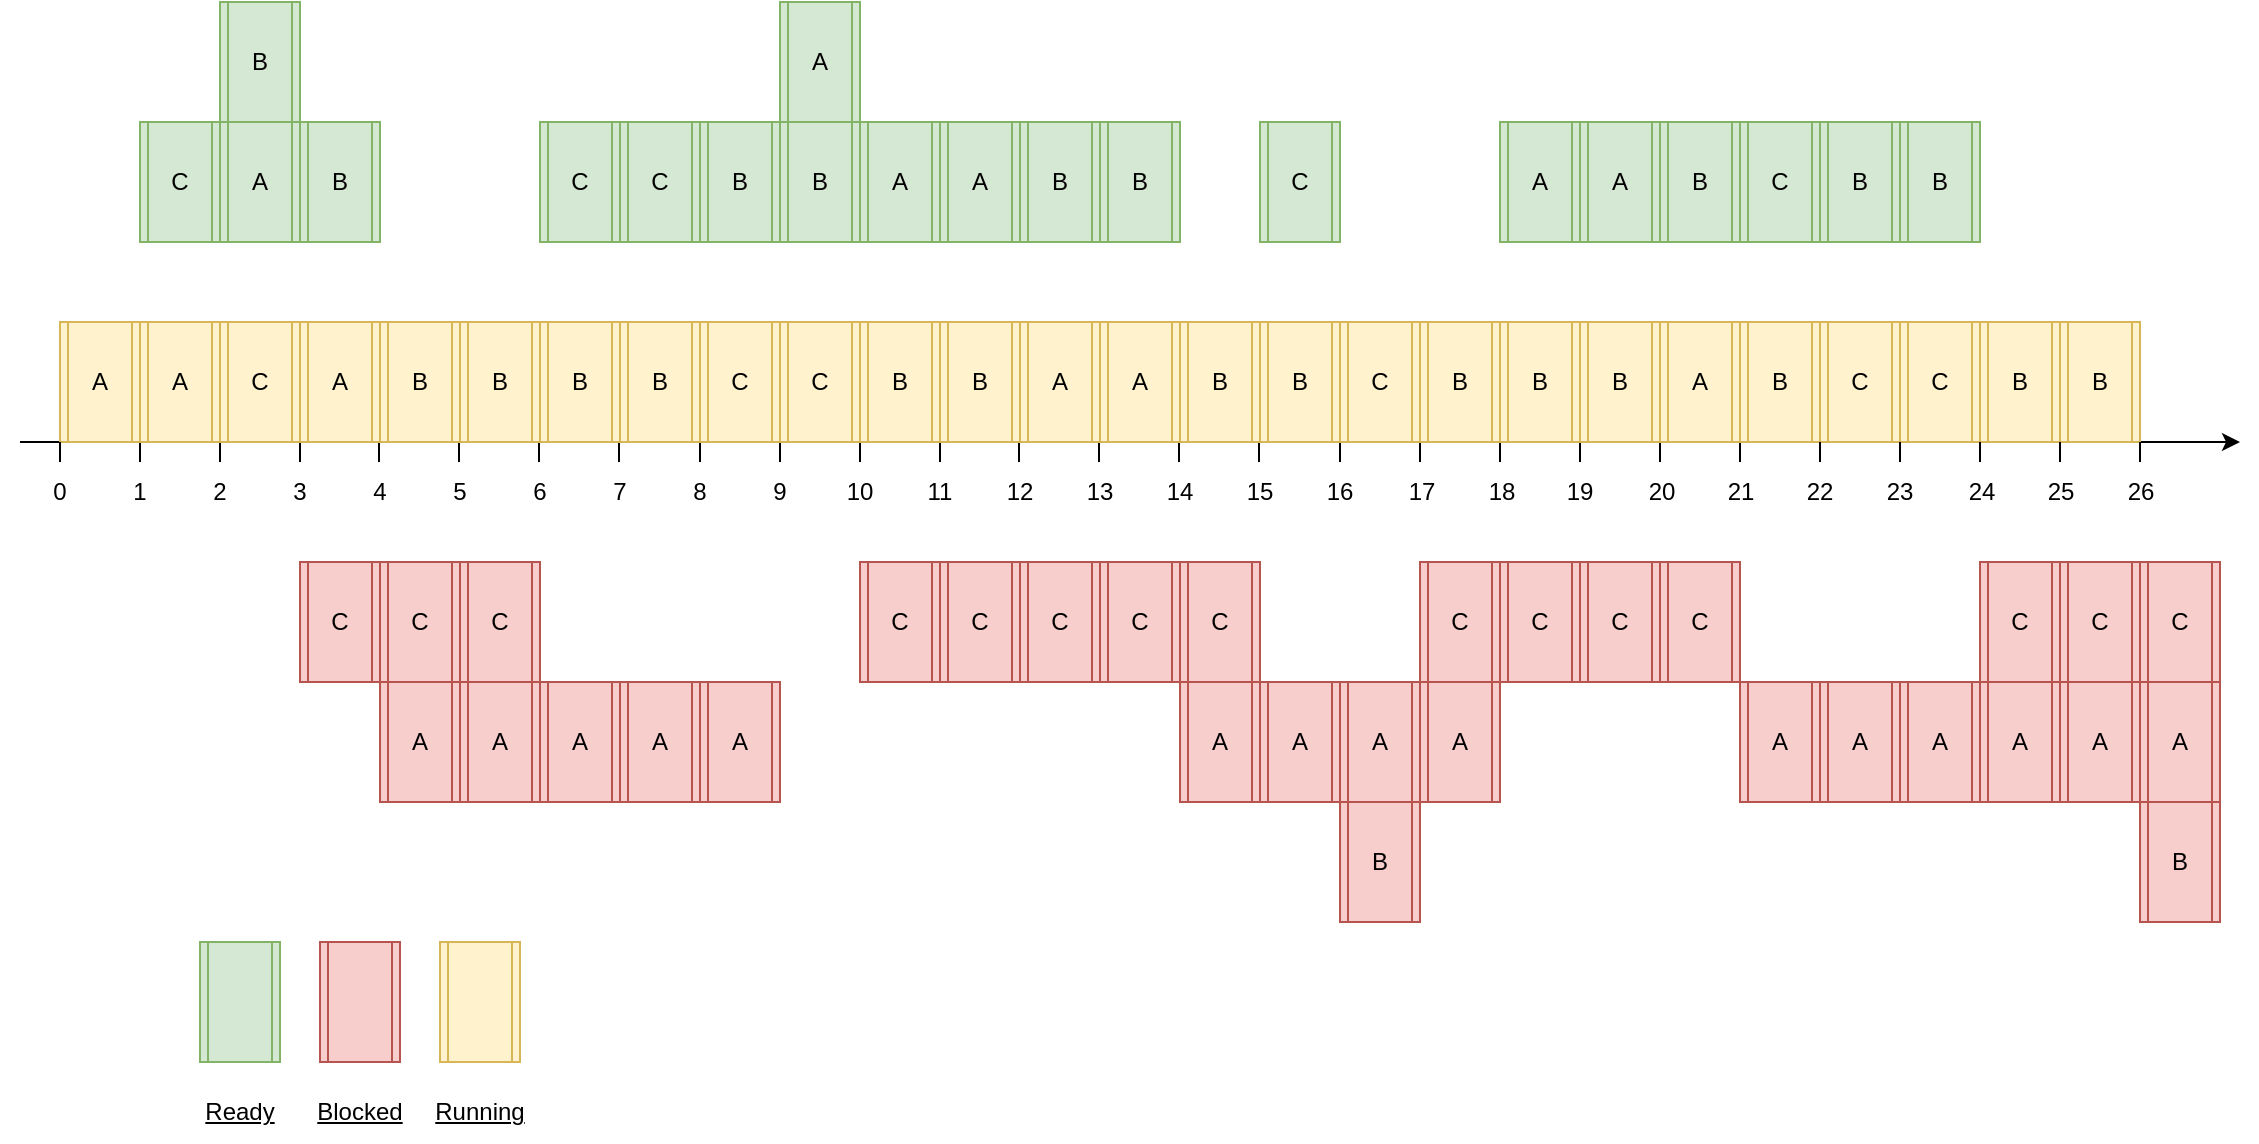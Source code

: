 <mxfile version="24.7.5" pages="4">
  <diagram name="Ej16" id="qkLZ7HSBlKAE4cgfnlFb">
    <mxGraphModel dx="1235" dy="787" grid="1" gridSize="10" guides="1" tooltips="1" connect="1" arrows="1" fold="1" page="1" pageScale="1" pageWidth="827" pageHeight="1169" math="0" shadow="0">
      <root>
        <mxCell id="0" />
        <mxCell id="1" parent="0" />
        <mxCell id="-4CsxbUR8en8pWKPjAMw-3" value="" style="endArrow=classic;html=1;rounded=0;" edge="1" parent="1">
          <mxGeometry width="50" height="50" relative="1" as="geometry">
            <mxPoint x="20" y="340" as="sourcePoint" />
            <mxPoint x="1130" y="340" as="targetPoint" />
          </mxGeometry>
        </mxCell>
        <mxCell id="-4CsxbUR8en8pWKPjAMw-4" value="A" style="shape=process;whiteSpace=wrap;html=1;backgroundOutline=1;fillColor=#fff2cc;strokeColor=#d6b656;" vertex="1" parent="1">
          <mxGeometry x="40" y="280" width="40" height="60" as="geometry" />
        </mxCell>
        <mxCell id="-4CsxbUR8en8pWKPjAMw-6" value="" style="shape=process;whiteSpace=wrap;html=1;backgroundOutline=1;fillColor=#d5e8d4;strokeColor=#82b366;" vertex="1" parent="1">
          <mxGeometry x="110" y="590" width="40" height="60" as="geometry" />
        </mxCell>
        <mxCell id="-4CsxbUR8en8pWKPjAMw-8" value="" style="shape=process;whiteSpace=wrap;html=1;backgroundOutline=1;fillColor=#f8cecc;strokeColor=#b85450;" vertex="1" parent="1">
          <mxGeometry x="170" y="590" width="40" height="60" as="geometry" />
        </mxCell>
        <mxCell id="-4CsxbUR8en8pWKPjAMw-9" value="" style="shape=process;whiteSpace=wrap;html=1;backgroundOutline=1;fillColor=#fff2cc;strokeColor=#d6b656;" vertex="1" parent="1">
          <mxGeometry x="230" y="590" width="40" height="60" as="geometry" />
        </mxCell>
        <mxCell id="-4CsxbUR8en8pWKPjAMw-10" value="&lt;u&gt;Ready&lt;/u&gt;" style="text;html=1;align=center;verticalAlign=middle;whiteSpace=wrap;rounded=0;" vertex="1" parent="1">
          <mxGeometry x="100" y="660" width="60" height="30" as="geometry" />
        </mxCell>
        <mxCell id="-4CsxbUR8en8pWKPjAMw-12" value="&lt;u&gt;Blocked&lt;/u&gt;" style="text;html=1;align=center;verticalAlign=middle;whiteSpace=wrap;rounded=0;" vertex="1" parent="1">
          <mxGeometry x="160" y="660" width="60" height="30" as="geometry" />
        </mxCell>
        <mxCell id="-4CsxbUR8en8pWKPjAMw-13" value="&lt;u&gt;Running&lt;/u&gt;" style="text;html=1;align=center;verticalAlign=middle;whiteSpace=wrap;rounded=0;" vertex="1" parent="1">
          <mxGeometry x="220" y="660" width="60" height="30" as="geometry" />
        </mxCell>
        <mxCell id="-4CsxbUR8en8pWKPjAMw-14" value="" style="endArrow=none;html=1;rounded=0;" edge="1" parent="1">
          <mxGeometry width="50" height="50" relative="1" as="geometry">
            <mxPoint x="80" y="350" as="sourcePoint" />
            <mxPoint x="80" y="340" as="targetPoint" />
          </mxGeometry>
        </mxCell>
        <mxCell id="-4CsxbUR8en8pWKPjAMw-15" value="" style="endArrow=none;html=1;rounded=0;" edge="1" parent="1" source="-4CsxbUR8en8pWKPjAMw-30">
          <mxGeometry width="50" height="50" relative="1" as="geometry">
            <mxPoint x="40" y="350" as="sourcePoint" />
            <mxPoint x="40" y="340" as="targetPoint" />
          </mxGeometry>
        </mxCell>
        <mxCell id="-4CsxbUR8en8pWKPjAMw-16" value="" style="endArrow=none;html=1;rounded=0;" edge="1" parent="1">
          <mxGeometry width="50" height="50" relative="1" as="geometry">
            <mxPoint x="160" y="350" as="sourcePoint" />
            <mxPoint x="160" y="340" as="targetPoint" />
          </mxGeometry>
        </mxCell>
        <mxCell id="-4CsxbUR8en8pWKPjAMw-17" value="" style="endArrow=none;html=1;rounded=0;" edge="1" parent="1">
          <mxGeometry width="50" height="50" relative="1" as="geometry">
            <mxPoint x="120" y="350" as="sourcePoint" />
            <mxPoint x="120" y="340" as="targetPoint" />
          </mxGeometry>
        </mxCell>
        <mxCell id="-4CsxbUR8en8pWKPjAMw-18" value="" style="endArrow=none;html=1;rounded=0;" edge="1" parent="1">
          <mxGeometry width="50" height="50" relative="1" as="geometry">
            <mxPoint x="239.5" y="350" as="sourcePoint" />
            <mxPoint x="239.5" y="340" as="targetPoint" />
          </mxGeometry>
        </mxCell>
        <mxCell id="-4CsxbUR8en8pWKPjAMw-19" value="" style="endArrow=none;html=1;rounded=0;" edge="1" parent="1">
          <mxGeometry width="50" height="50" relative="1" as="geometry">
            <mxPoint x="199.5" y="350" as="sourcePoint" />
            <mxPoint x="199.5" y="340" as="targetPoint" />
          </mxGeometry>
        </mxCell>
        <mxCell id="-4CsxbUR8en8pWKPjAMw-20" value="" style="endArrow=none;html=1;rounded=0;" edge="1" parent="1">
          <mxGeometry width="50" height="50" relative="1" as="geometry">
            <mxPoint x="319.5" y="350" as="sourcePoint" />
            <mxPoint x="319.5" y="340" as="targetPoint" />
          </mxGeometry>
        </mxCell>
        <mxCell id="-4CsxbUR8en8pWKPjAMw-21" value="" style="endArrow=none;html=1;rounded=0;" edge="1" parent="1">
          <mxGeometry width="50" height="50" relative="1" as="geometry">
            <mxPoint x="279.5" y="350" as="sourcePoint" />
            <mxPoint x="279.5" y="340" as="targetPoint" />
          </mxGeometry>
        </mxCell>
        <mxCell id="-4CsxbUR8en8pWKPjAMw-22" value="" style="endArrow=none;html=1;rounded=0;" edge="1" parent="1">
          <mxGeometry width="50" height="50" relative="1" as="geometry">
            <mxPoint x="400" y="350" as="sourcePoint" />
            <mxPoint x="400" y="340" as="targetPoint" />
          </mxGeometry>
        </mxCell>
        <mxCell id="-4CsxbUR8en8pWKPjAMw-23" value="" style="endArrow=none;html=1;rounded=0;" edge="1" parent="1">
          <mxGeometry width="50" height="50" relative="1" as="geometry">
            <mxPoint x="360" y="350" as="sourcePoint" />
            <mxPoint x="360" y="340" as="targetPoint" />
          </mxGeometry>
        </mxCell>
        <mxCell id="-4CsxbUR8en8pWKPjAMw-24" value="" style="endArrow=none;html=1;rounded=0;" edge="1" parent="1">
          <mxGeometry width="50" height="50" relative="1" as="geometry">
            <mxPoint x="480" y="350" as="sourcePoint" />
            <mxPoint x="480" y="340" as="targetPoint" />
          </mxGeometry>
        </mxCell>
        <mxCell id="-4CsxbUR8en8pWKPjAMw-25" value="" style="endArrow=none;html=1;rounded=0;" edge="1" parent="1">
          <mxGeometry width="50" height="50" relative="1" as="geometry">
            <mxPoint x="440" y="350" as="sourcePoint" />
            <mxPoint x="440" y="340" as="targetPoint" />
          </mxGeometry>
        </mxCell>
        <mxCell id="-4CsxbUR8en8pWKPjAMw-26" value="" style="endArrow=none;html=1;rounded=0;" edge="1" parent="1">
          <mxGeometry width="50" height="50" relative="1" as="geometry">
            <mxPoint x="559.5" y="350" as="sourcePoint" />
            <mxPoint x="559.5" y="340" as="targetPoint" />
          </mxGeometry>
        </mxCell>
        <mxCell id="-4CsxbUR8en8pWKPjAMw-27" value="" style="endArrow=none;html=1;rounded=0;" edge="1" parent="1">
          <mxGeometry width="50" height="50" relative="1" as="geometry">
            <mxPoint x="519.5" y="350" as="sourcePoint" />
            <mxPoint x="519.5" y="340" as="targetPoint" />
          </mxGeometry>
        </mxCell>
        <mxCell id="-4CsxbUR8en8pWKPjAMw-28" value="" style="endArrow=none;html=1;rounded=0;" edge="1" parent="1">
          <mxGeometry width="50" height="50" relative="1" as="geometry">
            <mxPoint x="639.5" y="350" as="sourcePoint" />
            <mxPoint x="639.5" y="340" as="targetPoint" />
          </mxGeometry>
        </mxCell>
        <mxCell id="-4CsxbUR8en8pWKPjAMw-29" value="" style="endArrow=none;html=1;rounded=0;" edge="1" parent="1">
          <mxGeometry width="50" height="50" relative="1" as="geometry">
            <mxPoint x="599.5" y="350" as="sourcePoint" />
            <mxPoint x="599.5" y="340" as="targetPoint" />
          </mxGeometry>
        </mxCell>
        <mxCell id="-4CsxbUR8en8pWKPjAMw-31" value="" style="endArrow=none;html=1;rounded=0;" edge="1" parent="1" target="-4CsxbUR8en8pWKPjAMw-30">
          <mxGeometry width="50" height="50" relative="1" as="geometry">
            <mxPoint x="40" y="350" as="sourcePoint" />
            <mxPoint x="40" y="340" as="targetPoint" />
          </mxGeometry>
        </mxCell>
        <mxCell id="-4CsxbUR8en8pWKPjAMw-30" value="0" style="text;html=1;align=center;verticalAlign=middle;whiteSpace=wrap;rounded=0;" vertex="1" parent="1">
          <mxGeometry x="10" y="350" width="60" height="30" as="geometry" />
        </mxCell>
        <mxCell id="-4CsxbUR8en8pWKPjAMw-40" value="1" style="text;html=1;align=center;verticalAlign=middle;whiteSpace=wrap;rounded=0;" vertex="1" parent="1">
          <mxGeometry x="50" y="350" width="60" height="30" as="geometry" />
        </mxCell>
        <mxCell id="-4CsxbUR8en8pWKPjAMw-41" value="A" style="shape=process;whiteSpace=wrap;html=1;backgroundOutline=1;fillColor=#fff2cc;strokeColor=#d6b656;" vertex="1" parent="1">
          <mxGeometry x="80" y="280" width="40" height="60" as="geometry" />
        </mxCell>
        <mxCell id="-4CsxbUR8en8pWKPjAMw-42" value="C" style="shape=process;whiteSpace=wrap;html=1;backgroundOutline=1;fillColor=#fff2cc;strokeColor=#d6b656;" vertex="1" parent="1">
          <mxGeometry x="120" y="280" width="40" height="60" as="geometry" />
        </mxCell>
        <mxCell id="-4CsxbUR8en8pWKPjAMw-43" value="A" style="shape=process;whiteSpace=wrap;html=1;backgroundOutline=1;fillColor=#fff2cc;strokeColor=#d6b656;" vertex="1" parent="1">
          <mxGeometry x="160" y="280" width="40" height="60" as="geometry" />
        </mxCell>
        <mxCell id="-4CsxbUR8en8pWKPjAMw-44" value="B" style="shape=process;whiteSpace=wrap;html=1;backgroundOutline=1;fillColor=#fff2cc;strokeColor=#d6b656;" vertex="1" parent="1">
          <mxGeometry x="200" y="280" width="40" height="60" as="geometry" />
        </mxCell>
        <mxCell id="-4CsxbUR8en8pWKPjAMw-45" value="B" style="shape=process;whiteSpace=wrap;html=1;backgroundOutline=1;fillColor=#fff2cc;strokeColor=#d6b656;" vertex="1" parent="1">
          <mxGeometry x="240" y="280" width="40" height="60" as="geometry" />
        </mxCell>
        <mxCell id="-4CsxbUR8en8pWKPjAMw-46" value="B" style="shape=process;whiteSpace=wrap;html=1;backgroundOutline=1;fillColor=#fff2cc;strokeColor=#d6b656;" vertex="1" parent="1">
          <mxGeometry x="280" y="280" width="40" height="60" as="geometry" />
        </mxCell>
        <mxCell id="-4CsxbUR8en8pWKPjAMw-47" value="B" style="shape=process;whiteSpace=wrap;html=1;backgroundOutline=1;fillColor=#fff2cc;strokeColor=#d6b656;" vertex="1" parent="1">
          <mxGeometry x="320" y="280" width="40" height="60" as="geometry" />
        </mxCell>
        <mxCell id="-4CsxbUR8en8pWKPjAMw-48" value="C" style="shape=process;whiteSpace=wrap;html=1;backgroundOutline=1;fillColor=#fff2cc;strokeColor=#d6b656;" vertex="1" parent="1">
          <mxGeometry x="360" y="280" width="40" height="60" as="geometry" />
        </mxCell>
        <mxCell id="-4CsxbUR8en8pWKPjAMw-49" value="C" style="shape=process;whiteSpace=wrap;html=1;backgroundOutline=1;fillColor=#fff2cc;strokeColor=#d6b656;" vertex="1" parent="1">
          <mxGeometry x="400" y="280" width="40" height="60" as="geometry" />
        </mxCell>
        <mxCell id="-4CsxbUR8en8pWKPjAMw-50" value="B" style="shape=process;whiteSpace=wrap;html=1;backgroundOutline=1;fillColor=#fff2cc;strokeColor=#d6b656;" vertex="1" parent="1">
          <mxGeometry x="440" y="280" width="40" height="60" as="geometry" />
        </mxCell>
        <mxCell id="-4CsxbUR8en8pWKPjAMw-51" value="B" style="shape=process;whiteSpace=wrap;html=1;backgroundOutline=1;fillColor=#fff2cc;strokeColor=#d6b656;" vertex="1" parent="1">
          <mxGeometry x="480" y="280" width="40" height="60" as="geometry" />
        </mxCell>
        <mxCell id="-4CsxbUR8en8pWKPjAMw-52" value="A" style="shape=process;whiteSpace=wrap;html=1;backgroundOutline=1;fillColor=#fff2cc;strokeColor=#d6b656;" vertex="1" parent="1">
          <mxGeometry x="520" y="280" width="40" height="60" as="geometry" />
        </mxCell>
        <mxCell id="-4CsxbUR8en8pWKPjAMw-53" value="A" style="shape=process;whiteSpace=wrap;html=1;backgroundOutline=1;fillColor=#fff2cc;strokeColor=#d6b656;" vertex="1" parent="1">
          <mxGeometry x="560" y="280" width="40" height="60" as="geometry" />
        </mxCell>
        <mxCell id="-4CsxbUR8en8pWKPjAMw-54" value="B" style="shape=process;whiteSpace=wrap;html=1;backgroundOutline=1;fillColor=#fff2cc;strokeColor=#d6b656;" vertex="1" parent="1">
          <mxGeometry x="600" y="280" width="40" height="60" as="geometry" />
        </mxCell>
        <mxCell id="-4CsxbUR8en8pWKPjAMw-55" value="B" style="shape=process;whiteSpace=wrap;html=1;backgroundOutline=1;fillColor=#fff2cc;strokeColor=#d6b656;" vertex="1" parent="1">
          <mxGeometry x="640" y="280" width="40" height="60" as="geometry" />
        </mxCell>
        <mxCell id="-4CsxbUR8en8pWKPjAMw-56" value="2" style="text;html=1;align=center;verticalAlign=middle;whiteSpace=wrap;rounded=0;" vertex="1" parent="1">
          <mxGeometry x="90" y="350" width="60" height="30" as="geometry" />
        </mxCell>
        <mxCell id="-4CsxbUR8en8pWKPjAMw-57" value="3" style="text;html=1;align=center;verticalAlign=middle;whiteSpace=wrap;rounded=0;" vertex="1" parent="1">
          <mxGeometry x="130" y="350" width="60" height="30" as="geometry" />
        </mxCell>
        <mxCell id="-4CsxbUR8en8pWKPjAMw-58" value="4" style="text;html=1;align=center;verticalAlign=middle;whiteSpace=wrap;rounded=0;" vertex="1" parent="1">
          <mxGeometry x="170" y="350" width="60" height="30" as="geometry" />
        </mxCell>
        <mxCell id="-4CsxbUR8en8pWKPjAMw-59" value="5" style="text;html=1;align=center;verticalAlign=middle;whiteSpace=wrap;rounded=0;" vertex="1" parent="1">
          <mxGeometry x="210" y="350" width="60" height="30" as="geometry" />
        </mxCell>
        <mxCell id="-4CsxbUR8en8pWKPjAMw-60" value="6" style="text;html=1;align=center;verticalAlign=middle;whiteSpace=wrap;rounded=0;" vertex="1" parent="1">
          <mxGeometry x="250" y="350" width="60" height="30" as="geometry" />
        </mxCell>
        <mxCell id="-4CsxbUR8en8pWKPjAMw-61" value="7" style="text;html=1;align=center;verticalAlign=middle;whiteSpace=wrap;rounded=0;" vertex="1" parent="1">
          <mxGeometry x="290" y="350" width="60" height="30" as="geometry" />
        </mxCell>
        <mxCell id="-4CsxbUR8en8pWKPjAMw-62" value="8" style="text;html=1;align=center;verticalAlign=middle;whiteSpace=wrap;rounded=0;" vertex="1" parent="1">
          <mxGeometry x="330" y="350" width="60" height="30" as="geometry" />
        </mxCell>
        <mxCell id="-4CsxbUR8en8pWKPjAMw-63" value="9" style="text;html=1;align=center;verticalAlign=middle;whiteSpace=wrap;rounded=0;" vertex="1" parent="1">
          <mxGeometry x="370" y="350" width="60" height="30" as="geometry" />
        </mxCell>
        <mxCell id="-4CsxbUR8en8pWKPjAMw-64" value="10" style="text;html=1;align=center;verticalAlign=middle;whiteSpace=wrap;rounded=0;" vertex="1" parent="1">
          <mxGeometry x="410" y="350" width="60" height="30" as="geometry" />
        </mxCell>
        <mxCell id="-4CsxbUR8en8pWKPjAMw-65" value="11" style="text;html=1;align=center;verticalAlign=middle;whiteSpace=wrap;rounded=0;" vertex="1" parent="1">
          <mxGeometry x="450" y="350" width="60" height="30" as="geometry" />
        </mxCell>
        <mxCell id="-4CsxbUR8en8pWKPjAMw-66" value="12" style="text;html=1;align=center;verticalAlign=middle;whiteSpace=wrap;rounded=0;" vertex="1" parent="1">
          <mxGeometry x="490" y="350" width="60" height="30" as="geometry" />
        </mxCell>
        <mxCell id="-4CsxbUR8en8pWKPjAMw-67" value="13" style="text;html=1;align=center;verticalAlign=middle;whiteSpace=wrap;rounded=0;" vertex="1" parent="1">
          <mxGeometry x="530" y="350" width="60" height="30" as="geometry" />
        </mxCell>
        <mxCell id="-4CsxbUR8en8pWKPjAMw-68" value="14" style="text;html=1;align=center;verticalAlign=middle;whiteSpace=wrap;rounded=0;" vertex="1" parent="1">
          <mxGeometry x="570" y="350" width="60" height="30" as="geometry" />
        </mxCell>
        <mxCell id="-4CsxbUR8en8pWKPjAMw-69" value="15" style="text;html=1;align=center;verticalAlign=middle;whiteSpace=wrap;rounded=0;" vertex="1" parent="1">
          <mxGeometry x="610" y="350" width="60" height="30" as="geometry" />
        </mxCell>
        <mxCell id="-4CsxbUR8en8pWKPjAMw-72" value="C" style="shape=process;whiteSpace=wrap;html=1;backgroundOutline=1;fillColor=#d5e8d4;strokeColor=#82b366;" vertex="1" parent="1">
          <mxGeometry x="80" y="180" width="40" height="60" as="geometry" />
        </mxCell>
        <mxCell id="-4CsxbUR8en8pWKPjAMw-74" value="A" style="shape=process;whiteSpace=wrap;html=1;backgroundOutline=1;fillColor=#d5e8d4;strokeColor=#82b366;" vertex="1" parent="1">
          <mxGeometry x="120" y="180" width="40" height="60" as="geometry" />
        </mxCell>
        <mxCell id="-4CsxbUR8en8pWKPjAMw-75" value="B" style="shape=process;whiteSpace=wrap;html=1;backgroundOutline=1;fillColor=#d5e8d4;strokeColor=#82b366;" vertex="1" parent="1">
          <mxGeometry x="120" y="120" width="40" height="60" as="geometry" />
        </mxCell>
        <mxCell id="-4CsxbUR8en8pWKPjAMw-76" value="B" style="shape=process;whiteSpace=wrap;html=1;backgroundOutline=1;fillColor=#d5e8d4;strokeColor=#82b366;" vertex="1" parent="1">
          <mxGeometry x="160" y="180" width="40" height="60" as="geometry" />
        </mxCell>
        <mxCell id="-4CsxbUR8en8pWKPjAMw-77" value="C" style="shape=process;whiteSpace=wrap;html=1;backgroundOutline=1;fillColor=#f8cecc;strokeColor=#b85450;" vertex="1" parent="1">
          <mxGeometry x="160" y="400" width="40" height="60" as="geometry" />
        </mxCell>
        <mxCell id="-4CsxbUR8en8pWKPjAMw-78" value="C" style="shape=process;whiteSpace=wrap;html=1;backgroundOutline=1;fillColor=#f8cecc;strokeColor=#b85450;" vertex="1" parent="1">
          <mxGeometry x="200" y="400" width="40" height="60" as="geometry" />
        </mxCell>
        <mxCell id="-4CsxbUR8en8pWKPjAMw-79" value="C" style="shape=process;whiteSpace=wrap;html=1;backgroundOutline=1;fillColor=#f8cecc;strokeColor=#b85450;" vertex="1" parent="1">
          <mxGeometry x="240" y="400" width="40" height="60" as="geometry" />
        </mxCell>
        <mxCell id="-4CsxbUR8en8pWKPjAMw-82" value="A" style="shape=process;whiteSpace=wrap;html=1;backgroundOutline=1;fillColor=#f8cecc;strokeColor=#b85450;" vertex="1" parent="1">
          <mxGeometry x="200" y="460" width="40" height="60" as="geometry" />
        </mxCell>
        <mxCell id="-4CsxbUR8en8pWKPjAMw-83" value="A" style="shape=process;whiteSpace=wrap;html=1;backgroundOutline=1;fillColor=#f8cecc;strokeColor=#b85450;" vertex="1" parent="1">
          <mxGeometry x="240" y="460" width="40" height="60" as="geometry" />
        </mxCell>
        <mxCell id="-4CsxbUR8en8pWKPjAMw-85" value="A" style="shape=process;whiteSpace=wrap;html=1;backgroundOutline=1;fillColor=#f8cecc;strokeColor=#b85450;" vertex="1" parent="1">
          <mxGeometry x="280" y="460" width="40" height="60" as="geometry" />
        </mxCell>
        <mxCell id="-4CsxbUR8en8pWKPjAMw-86" value="A" style="shape=process;whiteSpace=wrap;html=1;backgroundOutline=1;fillColor=#f8cecc;strokeColor=#b85450;" vertex="1" parent="1">
          <mxGeometry x="320" y="460" width="40" height="60" as="geometry" />
        </mxCell>
        <mxCell id="-4CsxbUR8en8pWKPjAMw-87" value="A" style="shape=process;whiteSpace=wrap;html=1;backgroundOutline=1;fillColor=#f8cecc;strokeColor=#b85450;" vertex="1" parent="1">
          <mxGeometry x="360" y="460" width="40" height="60" as="geometry" />
        </mxCell>
        <mxCell id="-4CsxbUR8en8pWKPjAMw-88" value="C" style="shape=process;whiteSpace=wrap;html=1;backgroundOutline=1;fillColor=#d5e8d4;strokeColor=#82b366;" vertex="1" parent="1">
          <mxGeometry x="280" y="180" width="40" height="60" as="geometry" />
        </mxCell>
        <mxCell id="-4CsxbUR8en8pWKPjAMw-89" value="C" style="shape=process;whiteSpace=wrap;html=1;backgroundOutline=1;fillColor=#d5e8d4;strokeColor=#82b366;" vertex="1" parent="1">
          <mxGeometry x="320" y="180" width="40" height="60" as="geometry" />
        </mxCell>
        <mxCell id="-4CsxbUR8en8pWKPjAMw-90" value="B" style="shape=process;whiteSpace=wrap;html=1;backgroundOutline=1;fillColor=#d5e8d4;strokeColor=#82b366;" vertex="1" parent="1">
          <mxGeometry x="360" y="180" width="40" height="60" as="geometry" />
        </mxCell>
        <mxCell id="-4CsxbUR8en8pWKPjAMw-91" value="B" style="shape=process;whiteSpace=wrap;html=1;backgroundOutline=1;fillColor=#d5e8d4;strokeColor=#82b366;" vertex="1" parent="1">
          <mxGeometry x="400" y="180" width="40" height="60" as="geometry" />
        </mxCell>
        <mxCell id="-4CsxbUR8en8pWKPjAMw-92" value="A" style="shape=process;whiteSpace=wrap;html=1;backgroundOutline=1;fillColor=#d5e8d4;strokeColor=#82b366;" vertex="1" parent="1">
          <mxGeometry x="400" y="120" width="40" height="60" as="geometry" />
        </mxCell>
        <mxCell id="-4CsxbUR8en8pWKPjAMw-93" value="C" style="shape=process;whiteSpace=wrap;html=1;backgroundOutline=1;fillColor=#f8cecc;strokeColor=#b85450;" vertex="1" parent="1">
          <mxGeometry x="440" y="400" width="40" height="60" as="geometry" />
        </mxCell>
        <mxCell id="-4CsxbUR8en8pWKPjAMw-94" value="C" style="shape=process;whiteSpace=wrap;html=1;backgroundOutline=1;fillColor=#f8cecc;strokeColor=#b85450;" vertex="1" parent="1">
          <mxGeometry x="480" y="400" width="40" height="60" as="geometry" />
        </mxCell>
        <mxCell id="-4CsxbUR8en8pWKPjAMw-95" value="C" style="shape=process;whiteSpace=wrap;html=1;backgroundOutline=1;fillColor=#f8cecc;strokeColor=#b85450;" vertex="1" parent="1">
          <mxGeometry x="520" y="400" width="40" height="60" as="geometry" />
        </mxCell>
        <mxCell id="-4CsxbUR8en8pWKPjAMw-96" value="C" style="shape=process;whiteSpace=wrap;html=1;backgroundOutline=1;fillColor=#f8cecc;strokeColor=#b85450;" vertex="1" parent="1">
          <mxGeometry x="560" y="400" width="40" height="60" as="geometry" />
        </mxCell>
        <mxCell id="-4CsxbUR8en8pWKPjAMw-97" value="C" style="shape=process;whiteSpace=wrap;html=1;backgroundOutline=1;fillColor=#f8cecc;strokeColor=#b85450;" vertex="1" parent="1">
          <mxGeometry x="600" y="400" width="40" height="60" as="geometry" />
        </mxCell>
        <mxCell id="-4CsxbUR8en8pWKPjAMw-98" value="A" style="shape=process;whiteSpace=wrap;html=1;backgroundOutline=1;fillColor=#d5e8d4;strokeColor=#82b366;" vertex="1" parent="1">
          <mxGeometry x="440" y="180" width="40" height="60" as="geometry" />
        </mxCell>
        <mxCell id="-4CsxbUR8en8pWKPjAMw-99" value="A" style="shape=process;whiteSpace=wrap;html=1;backgroundOutline=1;fillColor=#d5e8d4;strokeColor=#82b366;" vertex="1" parent="1">
          <mxGeometry x="480" y="180" width="40" height="60" as="geometry" />
        </mxCell>
        <mxCell id="-4CsxbUR8en8pWKPjAMw-100" value="B" style="shape=process;whiteSpace=wrap;html=1;backgroundOutline=1;fillColor=#d5e8d4;strokeColor=#82b366;" vertex="1" parent="1">
          <mxGeometry x="520" y="180" width="40" height="60" as="geometry" />
        </mxCell>
        <mxCell id="-4CsxbUR8en8pWKPjAMw-101" value="B" style="shape=process;whiteSpace=wrap;html=1;backgroundOutline=1;fillColor=#d5e8d4;strokeColor=#82b366;" vertex="1" parent="1">
          <mxGeometry x="560" y="180" width="40" height="60" as="geometry" />
        </mxCell>
        <mxCell id="-4CsxbUR8en8pWKPjAMw-103" value="A" style="shape=process;whiteSpace=wrap;html=1;backgroundOutline=1;fillColor=#f8cecc;strokeColor=#b85450;" vertex="1" parent="1">
          <mxGeometry x="600" y="460" width="40" height="60" as="geometry" />
        </mxCell>
        <mxCell id="-4CsxbUR8en8pWKPjAMw-104" value="A" style="shape=process;whiteSpace=wrap;html=1;backgroundOutline=1;fillColor=#f8cecc;strokeColor=#b85450;" vertex="1" parent="1">
          <mxGeometry x="640" y="460" width="40" height="60" as="geometry" />
        </mxCell>
        <mxCell id="-4CsxbUR8en8pWKPjAMw-106" value="A" style="shape=process;whiteSpace=wrap;html=1;backgroundOutline=1;fillColor=#f8cecc;strokeColor=#b85450;" vertex="1" parent="1">
          <mxGeometry x="680" y="460" width="40" height="60" as="geometry" />
        </mxCell>
        <mxCell id="-4CsxbUR8en8pWKPjAMw-107" value="A" style="shape=process;whiteSpace=wrap;html=1;backgroundOutline=1;fillColor=#f8cecc;strokeColor=#b85450;" vertex="1" parent="1">
          <mxGeometry x="720" y="460" width="40" height="60" as="geometry" />
        </mxCell>
        <mxCell id="-4CsxbUR8en8pWKPjAMw-109" value="C" style="shape=process;whiteSpace=wrap;html=1;backgroundOutline=1;fillColor=#d5e8d4;strokeColor=#82b366;" vertex="1" parent="1">
          <mxGeometry x="640" y="180" width="40" height="60" as="geometry" />
        </mxCell>
        <mxCell id="-4CsxbUR8en8pWKPjAMw-110" value="" style="endArrow=none;html=1;rounded=0;" edge="1" parent="1">
          <mxGeometry width="50" height="50" relative="1" as="geometry">
            <mxPoint x="680" y="350" as="sourcePoint" />
            <mxPoint x="680" y="340" as="targetPoint" />
          </mxGeometry>
        </mxCell>
        <mxCell id="-4CsxbUR8en8pWKPjAMw-111" value="" style="endArrow=none;html=1;rounded=0;" edge="1" parent="1">
          <mxGeometry width="50" height="50" relative="1" as="geometry">
            <mxPoint x="760" y="350" as="sourcePoint" />
            <mxPoint x="760" y="340" as="targetPoint" />
          </mxGeometry>
        </mxCell>
        <mxCell id="-4CsxbUR8en8pWKPjAMw-112" value="" style="endArrow=none;html=1;rounded=0;" edge="1" parent="1">
          <mxGeometry width="50" height="50" relative="1" as="geometry">
            <mxPoint x="720" y="350" as="sourcePoint" />
            <mxPoint x="720" y="340" as="targetPoint" />
          </mxGeometry>
        </mxCell>
        <mxCell id="-4CsxbUR8en8pWKPjAMw-113" value="17" style="text;html=1;align=center;verticalAlign=middle;whiteSpace=wrap;rounded=0;" vertex="1" parent="1">
          <mxGeometry x="690.5" y="350" width="60" height="30" as="geometry" />
        </mxCell>
        <mxCell id="-4CsxbUR8en8pWKPjAMw-114" value="18" style="text;html=1;align=center;verticalAlign=middle;whiteSpace=wrap;rounded=0;" vertex="1" parent="1">
          <mxGeometry x="730.5" y="350" width="60" height="30" as="geometry" />
        </mxCell>
        <mxCell id="-4CsxbUR8en8pWKPjAMw-115" value="" style="endArrow=none;html=1;rounded=0;" edge="1" parent="1">
          <mxGeometry width="50" height="50" relative="1" as="geometry">
            <mxPoint x="800" y="350" as="sourcePoint" />
            <mxPoint x="800" y="340" as="targetPoint" />
          </mxGeometry>
        </mxCell>
        <mxCell id="-4CsxbUR8en8pWKPjAMw-116" value="" style="endArrow=none;html=1;rounded=0;" edge="1" parent="1">
          <mxGeometry width="50" height="50" relative="1" as="geometry">
            <mxPoint x="880" y="350" as="sourcePoint" />
            <mxPoint x="880" y="340" as="targetPoint" />
          </mxGeometry>
        </mxCell>
        <mxCell id="-4CsxbUR8en8pWKPjAMw-117" value="" style="endArrow=none;html=1;rounded=0;" edge="1" parent="1">
          <mxGeometry width="50" height="50" relative="1" as="geometry">
            <mxPoint x="840" y="350" as="sourcePoint" />
            <mxPoint x="840" y="340" as="targetPoint" />
          </mxGeometry>
        </mxCell>
        <mxCell id="-4CsxbUR8en8pWKPjAMw-118" value="20" style="text;html=1;align=center;verticalAlign=middle;whiteSpace=wrap;rounded=0;" vertex="1" parent="1">
          <mxGeometry x="810.5" y="350" width="60" height="30" as="geometry" />
        </mxCell>
        <mxCell id="-4CsxbUR8en8pWKPjAMw-119" value="21" style="text;html=1;align=center;verticalAlign=middle;whiteSpace=wrap;rounded=0;" vertex="1" parent="1">
          <mxGeometry x="850" y="350" width="60.5" height="30" as="geometry" />
        </mxCell>
        <mxCell id="-4CsxbUR8en8pWKPjAMw-125" value="16" style="text;html=1;align=center;verticalAlign=middle;whiteSpace=wrap;rounded=0;" vertex="1" parent="1">
          <mxGeometry x="650" y="350" width="60" height="30" as="geometry" />
        </mxCell>
        <mxCell id="-4CsxbUR8en8pWKPjAMw-126" value="19" style="text;html=1;align=center;verticalAlign=middle;whiteSpace=wrap;rounded=0;" vertex="1" parent="1">
          <mxGeometry x="770" y="350" width="60" height="30" as="geometry" />
        </mxCell>
        <mxCell id="-4CsxbUR8en8pWKPjAMw-127" value="B" style="shape=process;whiteSpace=wrap;html=1;backgroundOutline=1;fillColor=#f8cecc;strokeColor=#b85450;" vertex="1" parent="1">
          <mxGeometry x="680" y="520" width="40" height="60" as="geometry" />
        </mxCell>
        <mxCell id="-4CsxbUR8en8pWKPjAMw-128" value="C" style="shape=process;whiteSpace=wrap;html=1;backgroundOutline=1;fillColor=#fff2cc;strokeColor=#d6b656;" vertex="1" parent="1">
          <mxGeometry x="680" y="280" width="40" height="60" as="geometry" />
        </mxCell>
        <mxCell id="-4CsxbUR8en8pWKPjAMw-129" value="C" style="shape=process;whiteSpace=wrap;html=1;backgroundOutline=1;fillColor=#f8cecc;strokeColor=#b85450;" vertex="1" parent="1">
          <mxGeometry x="720" y="400" width="40" height="60" as="geometry" />
        </mxCell>
        <mxCell id="-4CsxbUR8en8pWKPjAMw-130" value="C" style="shape=process;whiteSpace=wrap;html=1;backgroundOutline=1;fillColor=#f8cecc;strokeColor=#b85450;" vertex="1" parent="1">
          <mxGeometry x="760" y="400" width="40" height="60" as="geometry" />
        </mxCell>
        <mxCell id="-4CsxbUR8en8pWKPjAMw-131" value="C" style="shape=process;whiteSpace=wrap;html=1;backgroundOutline=1;fillColor=#f8cecc;strokeColor=#b85450;" vertex="1" parent="1">
          <mxGeometry x="800" y="400" width="40" height="60" as="geometry" />
        </mxCell>
        <mxCell id="-4CsxbUR8en8pWKPjAMw-132" value="C" style="shape=process;whiteSpace=wrap;html=1;backgroundOutline=1;fillColor=#f8cecc;strokeColor=#b85450;" vertex="1" parent="1">
          <mxGeometry x="840" y="400" width="40" height="60" as="geometry" />
        </mxCell>
        <mxCell id="-4CsxbUR8en8pWKPjAMw-133" value="B" style="shape=process;whiteSpace=wrap;html=1;backgroundOutline=1;fillColor=#fff2cc;strokeColor=#d6b656;" vertex="1" parent="1">
          <mxGeometry x="720" y="280" width="40" height="60" as="geometry" />
        </mxCell>
        <mxCell id="-4CsxbUR8en8pWKPjAMw-137" value="B" style="shape=process;whiteSpace=wrap;html=1;backgroundOutline=1;fillColor=#fff2cc;strokeColor=#d6b656;" vertex="1" parent="1">
          <mxGeometry x="800" y="280" width="40" height="60" as="geometry" />
        </mxCell>
        <mxCell id="-4CsxbUR8en8pWKPjAMw-138" value="B" style="shape=process;whiteSpace=wrap;html=1;backgroundOutline=1;fillColor=#fff2cc;strokeColor=#d6b656;" vertex="1" parent="1">
          <mxGeometry x="760" y="280" width="40" height="60" as="geometry" />
        </mxCell>
        <mxCell id="-4CsxbUR8en8pWKPjAMw-139" value="A" style="shape=process;whiteSpace=wrap;html=1;backgroundOutline=1;fillColor=#d5e8d4;strokeColor=#82b366;" vertex="1" parent="1">
          <mxGeometry x="760" y="180" width="40" height="60" as="geometry" />
        </mxCell>
        <mxCell id="-4CsxbUR8en8pWKPjAMw-140" value="A" style="shape=process;whiteSpace=wrap;html=1;backgroundOutline=1;fillColor=#d5e8d4;strokeColor=#82b366;" vertex="1" parent="1">
          <mxGeometry x="800" y="180" width="40" height="60" as="geometry" />
        </mxCell>
        <mxCell id="-4CsxbUR8en8pWKPjAMw-141" value="B" style="shape=process;whiteSpace=wrap;html=1;backgroundOutline=1;fillColor=#d5e8d4;strokeColor=#82b366;" vertex="1" parent="1">
          <mxGeometry x="840" y="180" width="40" height="60" as="geometry" />
        </mxCell>
        <mxCell id="-4CsxbUR8en8pWKPjAMw-142" value="A" style="shape=process;whiteSpace=wrap;html=1;backgroundOutline=1;fillColor=#fff2cc;strokeColor=#d6b656;" vertex="1" parent="1">
          <mxGeometry x="840" y="280" width="40" height="60" as="geometry" />
        </mxCell>
        <mxCell id="-4CsxbUR8en8pWKPjAMw-143" value="B" style="shape=process;whiteSpace=wrap;html=1;backgroundOutline=1;fillColor=#fff2cc;strokeColor=#d6b656;" vertex="1" parent="1">
          <mxGeometry x="880" y="280" width="40" height="60" as="geometry" />
        </mxCell>
        <mxCell id="-4CsxbUR8en8pWKPjAMw-144" value="A" style="shape=process;whiteSpace=wrap;html=1;backgroundOutline=1;fillColor=#f8cecc;strokeColor=#b85450;" vertex="1" parent="1">
          <mxGeometry x="880" y="460" width="40" height="60" as="geometry" />
        </mxCell>
        <mxCell id="-4CsxbUR8en8pWKPjAMw-145" value="C" style="shape=process;whiteSpace=wrap;html=1;backgroundOutline=1;fillColor=#d5e8d4;strokeColor=#82b366;" vertex="1" parent="1">
          <mxGeometry x="880" y="180" width="40" height="60" as="geometry" />
        </mxCell>
        <mxCell id="-4CsxbUR8en8pWKPjAMw-146" value="C" style="shape=process;whiteSpace=wrap;html=1;backgroundOutline=1;fillColor=#fff2cc;strokeColor=#d6b656;" vertex="1" parent="1">
          <mxGeometry x="920" y="280" width="40" height="60" as="geometry" />
        </mxCell>
        <mxCell id="-4CsxbUR8en8pWKPjAMw-147" value="C" style="shape=process;whiteSpace=wrap;html=1;backgroundOutline=1;fillColor=#fff2cc;strokeColor=#d6b656;" vertex="1" parent="1">
          <mxGeometry x="960" y="280" width="40" height="60" as="geometry" />
        </mxCell>
        <mxCell id="-4CsxbUR8en8pWKPjAMw-148" value="A" style="shape=process;whiteSpace=wrap;html=1;backgroundOutline=1;fillColor=#f8cecc;strokeColor=#b85450;" vertex="1" parent="1">
          <mxGeometry x="920" y="460" width="40" height="60" as="geometry" />
        </mxCell>
        <mxCell id="-4CsxbUR8en8pWKPjAMw-149" value="A" style="shape=process;whiteSpace=wrap;html=1;backgroundOutline=1;fillColor=#f8cecc;strokeColor=#b85450;" vertex="1" parent="1">
          <mxGeometry x="960" y="460" width="40" height="60" as="geometry" />
        </mxCell>
        <mxCell id="-4CsxbUR8en8pWKPjAMw-150" value="B" style="shape=process;whiteSpace=wrap;html=1;backgroundOutline=1;fillColor=#d5e8d4;strokeColor=#82b366;" vertex="1" parent="1">
          <mxGeometry x="920" y="180" width="40" height="60" as="geometry" />
        </mxCell>
        <mxCell id="-4CsxbUR8en8pWKPjAMw-151" value="B" style="shape=process;whiteSpace=wrap;html=1;backgroundOutline=1;fillColor=#d5e8d4;strokeColor=#82b366;" vertex="1" parent="1">
          <mxGeometry x="960" y="180" width="40" height="60" as="geometry" />
        </mxCell>
        <mxCell id="-4CsxbUR8en8pWKPjAMw-152" value="C" style="shape=process;whiteSpace=wrap;html=1;backgroundOutline=1;fillColor=#f8cecc;strokeColor=#b85450;" vertex="1" parent="1">
          <mxGeometry x="1000" y="400" width="40" height="60" as="geometry" />
        </mxCell>
        <mxCell id="-4CsxbUR8en8pWKPjAMw-153" value="B" style="shape=process;whiteSpace=wrap;html=1;backgroundOutline=1;fillColor=#fff2cc;strokeColor=#d6b656;" vertex="1" parent="1">
          <mxGeometry x="1000" y="280" width="40" height="60" as="geometry" />
        </mxCell>
        <mxCell id="-4CsxbUR8en8pWKPjAMw-154" value="B" style="shape=process;whiteSpace=wrap;html=1;backgroundOutline=1;fillColor=#fff2cc;strokeColor=#d6b656;" vertex="1" parent="1">
          <mxGeometry x="1040" y="280" width="40" height="60" as="geometry" />
        </mxCell>
        <mxCell id="-4CsxbUR8en8pWKPjAMw-155" value="C" style="shape=process;whiteSpace=wrap;html=1;backgroundOutline=1;fillColor=#f8cecc;strokeColor=#b85450;" vertex="1" parent="1">
          <mxGeometry x="1040" y="400" width="40" height="60" as="geometry" />
        </mxCell>
        <mxCell id="-4CsxbUR8en8pWKPjAMw-156" value="C" style="shape=process;whiteSpace=wrap;html=1;backgroundOutline=1;fillColor=#f8cecc;strokeColor=#b85450;" vertex="1" parent="1">
          <mxGeometry x="1080" y="400" width="40" height="60" as="geometry" />
        </mxCell>
        <mxCell id="-4CsxbUR8en8pWKPjAMw-157" value="A" style="shape=process;whiteSpace=wrap;html=1;backgroundOutline=1;fillColor=#f8cecc;strokeColor=#b85450;" vertex="1" parent="1">
          <mxGeometry x="1000" y="460" width="40" height="60" as="geometry" />
        </mxCell>
        <mxCell id="-4CsxbUR8en8pWKPjAMw-158" value="A" style="shape=process;whiteSpace=wrap;html=1;backgroundOutline=1;fillColor=#f8cecc;strokeColor=#b85450;" vertex="1" parent="1">
          <mxGeometry x="1040" y="460" width="40" height="60" as="geometry" />
        </mxCell>
        <mxCell id="-4CsxbUR8en8pWKPjAMw-159" value="A" style="shape=process;whiteSpace=wrap;html=1;backgroundOutline=1;fillColor=#f8cecc;strokeColor=#b85450;" vertex="1" parent="1">
          <mxGeometry x="1080" y="460" width="40" height="60" as="geometry" />
        </mxCell>
        <mxCell id="-4CsxbUR8en8pWKPjAMw-160" value="B" style="shape=process;whiteSpace=wrap;html=1;backgroundOutline=1;fillColor=#f8cecc;strokeColor=#b85450;" vertex="1" parent="1">
          <mxGeometry x="1080" y="520" width="40" height="60" as="geometry" />
        </mxCell>
        <mxCell id="-4CsxbUR8en8pWKPjAMw-161" value="" style="endArrow=none;html=1;rounded=0;" edge="1" parent="1">
          <mxGeometry width="50" height="50" relative="1" as="geometry">
            <mxPoint x="920" y="350" as="sourcePoint" />
            <mxPoint x="920" y="340" as="targetPoint" />
          </mxGeometry>
        </mxCell>
        <mxCell id="-4CsxbUR8en8pWKPjAMw-162" value="" style="endArrow=none;html=1;rounded=0;" edge="1" parent="1">
          <mxGeometry width="50" height="50" relative="1" as="geometry">
            <mxPoint x="960" y="350" as="sourcePoint" />
            <mxPoint x="960" y="340" as="targetPoint" />
          </mxGeometry>
        </mxCell>
        <mxCell id="-4CsxbUR8en8pWKPjAMw-163" value="" style="endArrow=none;html=1;rounded=0;" edge="1" parent="1">
          <mxGeometry width="50" height="50" relative="1" as="geometry">
            <mxPoint x="1040" y="350" as="sourcePoint" />
            <mxPoint x="1040" y="340" as="targetPoint" />
          </mxGeometry>
        </mxCell>
        <mxCell id="-4CsxbUR8en8pWKPjAMw-164" value="" style="endArrow=none;html=1;rounded=0;" edge="1" parent="1">
          <mxGeometry width="50" height="50" relative="1" as="geometry">
            <mxPoint x="1000" y="350" as="sourcePoint" />
            <mxPoint x="1000" y="340" as="targetPoint" />
          </mxGeometry>
        </mxCell>
        <mxCell id="-4CsxbUR8en8pWKPjAMw-165" value="24" style="text;html=1;align=center;verticalAlign=middle;whiteSpace=wrap;rounded=0;" vertex="1" parent="1">
          <mxGeometry x="970.5" y="350" width="60" height="30" as="geometry" />
        </mxCell>
        <mxCell id="-4CsxbUR8en8pWKPjAMw-166" value="25" style="text;html=1;align=center;verticalAlign=middle;whiteSpace=wrap;rounded=0;" vertex="1" parent="1">
          <mxGeometry x="1010" y="350" width="60.5" height="30" as="geometry" />
        </mxCell>
        <mxCell id="-4CsxbUR8en8pWKPjAMw-167" value="23" style="text;html=1;align=center;verticalAlign=middle;whiteSpace=wrap;rounded=0;" vertex="1" parent="1">
          <mxGeometry x="930" y="350" width="60" height="30" as="geometry" />
        </mxCell>
        <mxCell id="-4CsxbUR8en8pWKPjAMw-170" value="22" style="text;html=1;align=center;verticalAlign=middle;whiteSpace=wrap;rounded=0;" vertex="1" parent="1">
          <mxGeometry x="890" y="350" width="60" height="30" as="geometry" />
        </mxCell>
        <mxCell id="-4CsxbUR8en8pWKPjAMw-172" value="" style="endArrow=none;html=1;rounded=0;" edge="1" parent="1">
          <mxGeometry width="50" height="50" relative="1" as="geometry">
            <mxPoint x="1080" y="350" as="sourcePoint" />
            <mxPoint x="1080" y="340" as="targetPoint" />
          </mxGeometry>
        </mxCell>
        <mxCell id="-4CsxbUR8en8pWKPjAMw-173" value="26" style="text;html=1;align=center;verticalAlign=middle;whiteSpace=wrap;rounded=0;" vertex="1" parent="1">
          <mxGeometry x="1050" y="350" width="60.5" height="30" as="geometry" />
        </mxCell>
      </root>
    </mxGraphModel>
  </diagram>
  <diagram id="MhfkcqLCmnKIdvlv2jZg" name="Ej17">
    <mxGraphModel dx="1326" dy="704" grid="1" gridSize="10" guides="1" tooltips="1" connect="1" arrows="1" fold="1" page="1" pageScale="1" pageWidth="827" pageHeight="1169" math="0" shadow="0">
      <root>
        <mxCell id="0" />
        <mxCell id="1" parent="0" />
        <mxCell id="HEv1AWmL4g5QuHiiUZ8u-1" value="" style="shape=process;whiteSpace=wrap;html=1;backgroundOutline=1;fillColor=#d5e8d4;strokeColor=#82b366;" vertex="1" parent="1">
          <mxGeometry x="80" y="1040" width="40" height="60" as="geometry" />
        </mxCell>
        <mxCell id="HEv1AWmL4g5QuHiiUZ8u-2" value="" style="shape=process;whiteSpace=wrap;html=1;backgroundOutline=1;fillColor=#f8cecc;strokeColor=#b85450;" vertex="1" parent="1">
          <mxGeometry x="140" y="1040" width="40" height="60" as="geometry" />
        </mxCell>
        <mxCell id="HEv1AWmL4g5QuHiiUZ8u-3" value="" style="shape=process;whiteSpace=wrap;html=1;backgroundOutline=1;fillColor=#fff2cc;strokeColor=#d6b656;" vertex="1" parent="1">
          <mxGeometry x="200" y="1040" width="40" height="60" as="geometry" />
        </mxCell>
        <mxCell id="HEv1AWmL4g5QuHiiUZ8u-4" value="&lt;u&gt;Ready&lt;/u&gt;" style="text;html=1;align=center;verticalAlign=middle;whiteSpace=wrap;rounded=0;" vertex="1" parent="1">
          <mxGeometry x="70" y="1110" width="60" height="30" as="geometry" />
        </mxCell>
        <mxCell id="HEv1AWmL4g5QuHiiUZ8u-5" value="&lt;u&gt;Blocked&lt;/u&gt;" style="text;html=1;align=center;verticalAlign=middle;whiteSpace=wrap;rounded=0;" vertex="1" parent="1">
          <mxGeometry x="130" y="1110" width="60" height="30" as="geometry" />
        </mxCell>
        <mxCell id="HEv1AWmL4g5QuHiiUZ8u-6" value="&lt;u&gt;Running&lt;/u&gt;" style="text;html=1;align=center;verticalAlign=middle;whiteSpace=wrap;rounded=0;" vertex="1" parent="1">
          <mxGeometry x="190" y="1110" width="60" height="30" as="geometry" />
        </mxCell>
        <mxCell id="hLTHhRPW-I134p4f4QWL-1" value="" style="endArrow=classic;html=1;rounded=0;" edge="1" parent="1">
          <mxGeometry width="50" height="50" relative="1" as="geometry">
            <mxPoint x="60" y="849" as="sourcePoint" />
            <mxPoint x="1170" y="849" as="targetPoint" />
          </mxGeometry>
        </mxCell>
        <mxCell id="hLTHhRPW-I134p4f4QWL-2" value="" style="endArrow=none;html=1;rounded=0;" edge="1" parent="1">
          <mxGeometry width="50" height="50" relative="1" as="geometry">
            <mxPoint x="120" y="859" as="sourcePoint" />
            <mxPoint x="120" y="849" as="targetPoint" />
          </mxGeometry>
        </mxCell>
        <mxCell id="hLTHhRPW-I134p4f4QWL-3" value="" style="endArrow=none;html=1;rounded=0;" edge="1" parent="1" source="hLTHhRPW-I134p4f4QWL-19">
          <mxGeometry width="50" height="50" relative="1" as="geometry">
            <mxPoint x="80" y="859" as="sourcePoint" />
            <mxPoint x="80" y="849" as="targetPoint" />
          </mxGeometry>
        </mxCell>
        <mxCell id="hLTHhRPW-I134p4f4QWL-4" value="" style="endArrow=none;html=1;rounded=0;" edge="1" parent="1">
          <mxGeometry width="50" height="50" relative="1" as="geometry">
            <mxPoint x="200" y="859" as="sourcePoint" />
            <mxPoint x="200" y="849" as="targetPoint" />
          </mxGeometry>
        </mxCell>
        <mxCell id="hLTHhRPW-I134p4f4QWL-5" value="" style="endArrow=none;html=1;rounded=0;" edge="1" parent="1">
          <mxGeometry width="50" height="50" relative="1" as="geometry">
            <mxPoint x="160" y="859" as="sourcePoint" />
            <mxPoint x="160" y="849" as="targetPoint" />
          </mxGeometry>
        </mxCell>
        <mxCell id="hLTHhRPW-I134p4f4QWL-6" value="" style="endArrow=none;html=1;rounded=0;" edge="1" parent="1">
          <mxGeometry width="50" height="50" relative="1" as="geometry">
            <mxPoint x="279.5" y="859" as="sourcePoint" />
            <mxPoint x="279.5" y="849" as="targetPoint" />
          </mxGeometry>
        </mxCell>
        <mxCell id="hLTHhRPW-I134p4f4QWL-7" value="" style="endArrow=none;html=1;rounded=0;" edge="1" parent="1">
          <mxGeometry width="50" height="50" relative="1" as="geometry">
            <mxPoint x="239.5" y="859" as="sourcePoint" />
            <mxPoint x="239.5" y="849" as="targetPoint" />
          </mxGeometry>
        </mxCell>
        <mxCell id="hLTHhRPW-I134p4f4QWL-8" value="" style="endArrow=none;html=1;rounded=0;" edge="1" parent="1">
          <mxGeometry width="50" height="50" relative="1" as="geometry">
            <mxPoint x="359.5" y="859" as="sourcePoint" />
            <mxPoint x="359.5" y="849" as="targetPoint" />
          </mxGeometry>
        </mxCell>
        <mxCell id="hLTHhRPW-I134p4f4QWL-9" value="" style="endArrow=none;html=1;rounded=0;" edge="1" parent="1">
          <mxGeometry width="50" height="50" relative="1" as="geometry">
            <mxPoint x="319.5" y="859" as="sourcePoint" />
            <mxPoint x="319.5" y="849" as="targetPoint" />
          </mxGeometry>
        </mxCell>
        <mxCell id="hLTHhRPW-I134p4f4QWL-10" value="" style="endArrow=none;html=1;rounded=0;" edge="1" parent="1">
          <mxGeometry width="50" height="50" relative="1" as="geometry">
            <mxPoint x="440" y="859" as="sourcePoint" />
            <mxPoint x="440" y="849" as="targetPoint" />
          </mxGeometry>
        </mxCell>
        <mxCell id="hLTHhRPW-I134p4f4QWL-11" value="" style="endArrow=none;html=1;rounded=0;" edge="1" parent="1">
          <mxGeometry width="50" height="50" relative="1" as="geometry">
            <mxPoint x="400" y="859" as="sourcePoint" />
            <mxPoint x="400" y="849" as="targetPoint" />
          </mxGeometry>
        </mxCell>
        <mxCell id="hLTHhRPW-I134p4f4QWL-12" value="" style="endArrow=none;html=1;rounded=0;" edge="1" parent="1">
          <mxGeometry width="50" height="50" relative="1" as="geometry">
            <mxPoint x="520" y="859" as="sourcePoint" />
            <mxPoint x="520" y="849" as="targetPoint" />
          </mxGeometry>
        </mxCell>
        <mxCell id="hLTHhRPW-I134p4f4QWL-13" value="" style="endArrow=none;html=1;rounded=0;" edge="1" parent="1">
          <mxGeometry width="50" height="50" relative="1" as="geometry">
            <mxPoint x="480" y="859" as="sourcePoint" />
            <mxPoint x="480" y="849" as="targetPoint" />
          </mxGeometry>
        </mxCell>
        <mxCell id="hLTHhRPW-I134p4f4QWL-14" value="" style="endArrow=none;html=1;rounded=0;" edge="1" parent="1">
          <mxGeometry width="50" height="50" relative="1" as="geometry">
            <mxPoint x="599.5" y="859" as="sourcePoint" />
            <mxPoint x="599.5" y="849" as="targetPoint" />
          </mxGeometry>
        </mxCell>
        <mxCell id="hLTHhRPW-I134p4f4QWL-15" value="" style="endArrow=none;html=1;rounded=0;" edge="1" parent="1">
          <mxGeometry width="50" height="50" relative="1" as="geometry">
            <mxPoint x="559.5" y="859" as="sourcePoint" />
            <mxPoint x="559.5" y="849" as="targetPoint" />
          </mxGeometry>
        </mxCell>
        <mxCell id="hLTHhRPW-I134p4f4QWL-16" value="" style="endArrow=none;html=1;rounded=0;" edge="1" parent="1">
          <mxGeometry width="50" height="50" relative="1" as="geometry">
            <mxPoint x="679.5" y="859" as="sourcePoint" />
            <mxPoint x="679.5" y="849" as="targetPoint" />
          </mxGeometry>
        </mxCell>
        <mxCell id="hLTHhRPW-I134p4f4QWL-17" value="" style="endArrow=none;html=1;rounded=0;" edge="1" parent="1">
          <mxGeometry width="50" height="50" relative="1" as="geometry">
            <mxPoint x="639.5" y="859" as="sourcePoint" />
            <mxPoint x="639.5" y="849" as="targetPoint" />
          </mxGeometry>
        </mxCell>
        <mxCell id="hLTHhRPW-I134p4f4QWL-18" value="" style="endArrow=none;html=1;rounded=0;" edge="1" parent="1" target="hLTHhRPW-I134p4f4QWL-19">
          <mxGeometry width="50" height="50" relative="1" as="geometry">
            <mxPoint x="80" y="859" as="sourcePoint" />
            <mxPoint x="80" y="849" as="targetPoint" />
          </mxGeometry>
        </mxCell>
        <mxCell id="hLTHhRPW-I134p4f4QWL-19" value="0" style="text;html=1;align=center;verticalAlign=middle;whiteSpace=wrap;rounded=0;" vertex="1" parent="1">
          <mxGeometry x="50" y="859" width="60" height="30" as="geometry" />
        </mxCell>
        <mxCell id="hLTHhRPW-I134p4f4QWL-20" value="1" style="text;html=1;align=center;verticalAlign=middle;whiteSpace=wrap;rounded=0;" vertex="1" parent="1">
          <mxGeometry x="90" y="859" width="60" height="30" as="geometry" />
        </mxCell>
        <mxCell id="hLTHhRPW-I134p4f4QWL-21" value="2" style="text;html=1;align=center;verticalAlign=middle;whiteSpace=wrap;rounded=0;" vertex="1" parent="1">
          <mxGeometry x="130" y="859" width="60" height="30" as="geometry" />
        </mxCell>
        <mxCell id="hLTHhRPW-I134p4f4QWL-22" value="3" style="text;html=1;align=center;verticalAlign=middle;whiteSpace=wrap;rounded=0;" vertex="1" parent="1">
          <mxGeometry x="170" y="859" width="60" height="30" as="geometry" />
        </mxCell>
        <mxCell id="hLTHhRPW-I134p4f4QWL-23" value="4" style="text;html=1;align=center;verticalAlign=middle;whiteSpace=wrap;rounded=0;" vertex="1" parent="1">
          <mxGeometry x="210" y="859" width="60" height="30" as="geometry" />
        </mxCell>
        <mxCell id="hLTHhRPW-I134p4f4QWL-24" value="5" style="text;html=1;align=center;verticalAlign=middle;whiteSpace=wrap;rounded=0;" vertex="1" parent="1">
          <mxGeometry x="250" y="859" width="60" height="30" as="geometry" />
        </mxCell>
        <mxCell id="hLTHhRPW-I134p4f4QWL-25" value="6" style="text;html=1;align=center;verticalAlign=middle;whiteSpace=wrap;rounded=0;" vertex="1" parent="1">
          <mxGeometry x="290" y="859" width="60" height="30" as="geometry" />
        </mxCell>
        <mxCell id="hLTHhRPW-I134p4f4QWL-26" value="7" style="text;html=1;align=center;verticalAlign=middle;whiteSpace=wrap;rounded=0;" vertex="1" parent="1">
          <mxGeometry x="330" y="859" width="60" height="30" as="geometry" />
        </mxCell>
        <mxCell id="hLTHhRPW-I134p4f4QWL-27" value="8" style="text;html=1;align=center;verticalAlign=middle;whiteSpace=wrap;rounded=0;" vertex="1" parent="1">
          <mxGeometry x="370" y="859" width="60" height="30" as="geometry" />
        </mxCell>
        <mxCell id="hLTHhRPW-I134p4f4QWL-28" value="9" style="text;html=1;align=center;verticalAlign=middle;whiteSpace=wrap;rounded=0;" vertex="1" parent="1">
          <mxGeometry x="410" y="859" width="60" height="30" as="geometry" />
        </mxCell>
        <mxCell id="hLTHhRPW-I134p4f4QWL-29" value="10" style="text;html=1;align=center;verticalAlign=middle;whiteSpace=wrap;rounded=0;" vertex="1" parent="1">
          <mxGeometry x="450" y="859" width="60" height="30" as="geometry" />
        </mxCell>
        <mxCell id="hLTHhRPW-I134p4f4QWL-30" value="11" style="text;html=1;align=center;verticalAlign=middle;whiteSpace=wrap;rounded=0;" vertex="1" parent="1">
          <mxGeometry x="490" y="859" width="60" height="30" as="geometry" />
        </mxCell>
        <mxCell id="hLTHhRPW-I134p4f4QWL-31" value="12" style="text;html=1;align=center;verticalAlign=middle;whiteSpace=wrap;rounded=0;" vertex="1" parent="1">
          <mxGeometry x="530" y="859" width="60" height="30" as="geometry" />
        </mxCell>
        <mxCell id="hLTHhRPW-I134p4f4QWL-32" value="13" style="text;html=1;align=center;verticalAlign=middle;whiteSpace=wrap;rounded=0;" vertex="1" parent="1">
          <mxGeometry x="570" y="859" width="60" height="30" as="geometry" />
        </mxCell>
        <mxCell id="hLTHhRPW-I134p4f4QWL-33" value="14" style="text;html=1;align=center;verticalAlign=middle;whiteSpace=wrap;rounded=0;" vertex="1" parent="1">
          <mxGeometry x="610" y="859" width="60" height="30" as="geometry" />
        </mxCell>
        <mxCell id="hLTHhRPW-I134p4f4QWL-34" value="15" style="text;html=1;align=center;verticalAlign=middle;whiteSpace=wrap;rounded=0;" vertex="1" parent="1">
          <mxGeometry x="650" y="859" width="60" height="30" as="geometry" />
        </mxCell>
        <mxCell id="hLTHhRPW-I134p4f4QWL-35" value="" style="endArrow=none;html=1;rounded=0;" edge="1" parent="1">
          <mxGeometry width="50" height="50" relative="1" as="geometry">
            <mxPoint x="720" y="859" as="sourcePoint" />
            <mxPoint x="720" y="849" as="targetPoint" />
          </mxGeometry>
        </mxCell>
        <mxCell id="hLTHhRPW-I134p4f4QWL-36" value="" style="endArrow=none;html=1;rounded=0;" edge="1" parent="1">
          <mxGeometry width="50" height="50" relative="1" as="geometry">
            <mxPoint x="800" y="859" as="sourcePoint" />
            <mxPoint x="800" y="849" as="targetPoint" />
          </mxGeometry>
        </mxCell>
        <mxCell id="hLTHhRPW-I134p4f4QWL-37" value="" style="endArrow=none;html=1;rounded=0;" edge="1" parent="1">
          <mxGeometry width="50" height="50" relative="1" as="geometry">
            <mxPoint x="760" y="859" as="sourcePoint" />
            <mxPoint x="760" y="849" as="targetPoint" />
          </mxGeometry>
        </mxCell>
        <mxCell id="hLTHhRPW-I134p4f4QWL-38" value="17" style="text;html=1;align=center;verticalAlign=middle;whiteSpace=wrap;rounded=0;" vertex="1" parent="1">
          <mxGeometry x="730.5" y="859" width="60" height="30" as="geometry" />
        </mxCell>
        <mxCell id="hLTHhRPW-I134p4f4QWL-39" value="18" style="text;html=1;align=center;verticalAlign=middle;whiteSpace=wrap;rounded=0;" vertex="1" parent="1">
          <mxGeometry x="770.5" y="859" width="60" height="30" as="geometry" />
        </mxCell>
        <mxCell id="hLTHhRPW-I134p4f4QWL-40" value="" style="endArrow=none;html=1;rounded=0;" edge="1" parent="1">
          <mxGeometry width="50" height="50" relative="1" as="geometry">
            <mxPoint x="840" y="859" as="sourcePoint" />
            <mxPoint x="840" y="849" as="targetPoint" />
          </mxGeometry>
        </mxCell>
        <mxCell id="hLTHhRPW-I134p4f4QWL-41" value="" style="endArrow=none;html=1;rounded=0;" edge="1" parent="1">
          <mxGeometry width="50" height="50" relative="1" as="geometry">
            <mxPoint x="920" y="859" as="sourcePoint" />
            <mxPoint x="920" y="849" as="targetPoint" />
          </mxGeometry>
        </mxCell>
        <mxCell id="hLTHhRPW-I134p4f4QWL-42" value="" style="endArrow=none;html=1;rounded=0;" edge="1" parent="1">
          <mxGeometry width="50" height="50" relative="1" as="geometry">
            <mxPoint x="880" y="859" as="sourcePoint" />
            <mxPoint x="880" y="849" as="targetPoint" />
          </mxGeometry>
        </mxCell>
        <mxCell id="hLTHhRPW-I134p4f4QWL-43" value="20" style="text;html=1;align=center;verticalAlign=middle;whiteSpace=wrap;rounded=0;" vertex="1" parent="1">
          <mxGeometry x="850.5" y="859" width="60" height="30" as="geometry" />
        </mxCell>
        <mxCell id="hLTHhRPW-I134p4f4QWL-44" value="21" style="text;html=1;align=center;verticalAlign=middle;whiteSpace=wrap;rounded=0;" vertex="1" parent="1">
          <mxGeometry x="890" y="859" width="60.5" height="30" as="geometry" />
        </mxCell>
        <mxCell id="hLTHhRPW-I134p4f4QWL-45" value="16" style="text;html=1;align=center;verticalAlign=middle;whiteSpace=wrap;rounded=0;" vertex="1" parent="1">
          <mxGeometry x="690" y="859" width="60" height="30" as="geometry" />
        </mxCell>
        <mxCell id="hLTHhRPW-I134p4f4QWL-46" value="19" style="text;html=1;align=center;verticalAlign=middle;whiteSpace=wrap;rounded=0;" vertex="1" parent="1">
          <mxGeometry x="810" y="859" width="60" height="30" as="geometry" />
        </mxCell>
        <mxCell id="hLTHhRPW-I134p4f4QWL-47" value="" style="endArrow=none;html=1;rounded=0;" edge="1" parent="1">
          <mxGeometry width="50" height="50" relative="1" as="geometry">
            <mxPoint x="960" y="859" as="sourcePoint" />
            <mxPoint x="960" y="849" as="targetPoint" />
          </mxGeometry>
        </mxCell>
        <mxCell id="hLTHhRPW-I134p4f4QWL-48" value="" style="endArrow=none;html=1;rounded=0;" edge="1" parent="1">
          <mxGeometry width="50" height="50" relative="1" as="geometry">
            <mxPoint x="1000" y="859" as="sourcePoint" />
            <mxPoint x="1000" y="849" as="targetPoint" />
          </mxGeometry>
        </mxCell>
        <mxCell id="hLTHhRPW-I134p4f4QWL-49" value="" style="endArrow=none;html=1;rounded=0;" edge="1" parent="1">
          <mxGeometry width="50" height="50" relative="1" as="geometry">
            <mxPoint x="1080" y="859" as="sourcePoint" />
            <mxPoint x="1080" y="849" as="targetPoint" />
          </mxGeometry>
        </mxCell>
        <mxCell id="hLTHhRPW-I134p4f4QWL-50" value="" style="endArrow=none;html=1;rounded=0;" edge="1" parent="1">
          <mxGeometry width="50" height="50" relative="1" as="geometry">
            <mxPoint x="1040" y="859" as="sourcePoint" />
            <mxPoint x="1040" y="849" as="targetPoint" />
          </mxGeometry>
        </mxCell>
        <mxCell id="hLTHhRPW-I134p4f4QWL-51" value="24" style="text;html=1;align=center;verticalAlign=middle;whiteSpace=wrap;rounded=0;" vertex="1" parent="1">
          <mxGeometry x="1010.5" y="859" width="60" height="30" as="geometry" />
        </mxCell>
        <mxCell id="hLTHhRPW-I134p4f4QWL-52" value="25" style="text;html=1;align=center;verticalAlign=middle;whiteSpace=wrap;rounded=0;" vertex="1" parent="1">
          <mxGeometry x="1050" y="859" width="60.5" height="30" as="geometry" />
        </mxCell>
        <mxCell id="hLTHhRPW-I134p4f4QWL-53" value="23" style="text;html=1;align=center;verticalAlign=middle;whiteSpace=wrap;rounded=0;" vertex="1" parent="1">
          <mxGeometry x="970" y="859" width="60" height="30" as="geometry" />
        </mxCell>
        <mxCell id="hLTHhRPW-I134p4f4QWL-54" value="22" style="text;html=1;align=center;verticalAlign=middle;whiteSpace=wrap;rounded=0;" vertex="1" parent="1">
          <mxGeometry x="930" y="859" width="60" height="30" as="geometry" />
        </mxCell>
        <mxCell id="hLTHhRPW-I134p4f4QWL-55" value="" style="endArrow=none;html=1;rounded=0;" edge="1" parent="1">
          <mxGeometry width="50" height="50" relative="1" as="geometry">
            <mxPoint x="1120" y="859" as="sourcePoint" />
            <mxPoint x="1120" y="849" as="targetPoint" />
          </mxGeometry>
        </mxCell>
        <mxCell id="hLTHhRPW-I134p4f4QWL-56" value="26" style="text;html=1;align=center;verticalAlign=middle;whiteSpace=wrap;rounded=0;" vertex="1" parent="1">
          <mxGeometry x="1090" y="859" width="60.5" height="30" as="geometry" />
        </mxCell>
        <mxCell id="hLTHhRPW-I134p4f4QWL-57" value="" style="endArrow=none;dashed=1;html=1;dashPattern=1 3;strokeWidth=2;rounded=0;" edge="1" parent="1">
          <mxGeometry width="50" height="50" relative="1" as="geometry">
            <mxPoint x="60" y="790" as="sourcePoint" />
            <mxPoint x="1160" y="790" as="targetPoint" />
          </mxGeometry>
        </mxCell>
        <mxCell id="hLTHhRPW-I134p4f4QWL-123" value="Q8" style="text;html=1;align=center;verticalAlign=middle;resizable=0;points=[];autosize=1;strokeColor=none;fillColor=none;" vertex="1" parent="1">
          <mxGeometry x="10" y="800" width="40" height="30" as="geometry" />
        </mxCell>
        <mxCell id="hLTHhRPW-I134p4f4QWL-133" value="" style="endArrow=classic;html=1;rounded=0;" edge="1" parent="1">
          <mxGeometry width="50" height="50" relative="1" as="geometry">
            <mxPoint x="60" y="699" as="sourcePoint" />
            <mxPoint x="1170" y="699" as="targetPoint" />
          </mxGeometry>
        </mxCell>
        <mxCell id="hLTHhRPW-I134p4f4QWL-134" value="" style="endArrow=none;html=1;rounded=0;" edge="1" parent="1">
          <mxGeometry width="50" height="50" relative="1" as="geometry">
            <mxPoint x="120" y="709" as="sourcePoint" />
            <mxPoint x="120" y="699" as="targetPoint" />
          </mxGeometry>
        </mxCell>
        <mxCell id="hLTHhRPW-I134p4f4QWL-135" value="" style="endArrow=none;html=1;rounded=0;" edge="1" parent="1" source="hLTHhRPW-I134p4f4QWL-151">
          <mxGeometry width="50" height="50" relative="1" as="geometry">
            <mxPoint x="80" y="709" as="sourcePoint" />
            <mxPoint x="80" y="699" as="targetPoint" />
          </mxGeometry>
        </mxCell>
        <mxCell id="hLTHhRPW-I134p4f4QWL-136" value="" style="endArrow=none;html=1;rounded=0;" edge="1" parent="1">
          <mxGeometry width="50" height="50" relative="1" as="geometry">
            <mxPoint x="200" y="709" as="sourcePoint" />
            <mxPoint x="200" y="699" as="targetPoint" />
          </mxGeometry>
        </mxCell>
        <mxCell id="hLTHhRPW-I134p4f4QWL-137" value="" style="endArrow=none;html=1;rounded=0;" edge="1" parent="1">
          <mxGeometry width="50" height="50" relative="1" as="geometry">
            <mxPoint x="160" y="709" as="sourcePoint" />
            <mxPoint x="160" y="699" as="targetPoint" />
          </mxGeometry>
        </mxCell>
        <mxCell id="hLTHhRPW-I134p4f4QWL-138" value="" style="endArrow=none;html=1;rounded=0;" edge="1" parent="1">
          <mxGeometry width="50" height="50" relative="1" as="geometry">
            <mxPoint x="279.5" y="709" as="sourcePoint" />
            <mxPoint x="279.5" y="699" as="targetPoint" />
          </mxGeometry>
        </mxCell>
        <mxCell id="hLTHhRPW-I134p4f4QWL-139" value="" style="endArrow=none;html=1;rounded=0;" edge="1" parent="1">
          <mxGeometry width="50" height="50" relative="1" as="geometry">
            <mxPoint x="239.5" y="709" as="sourcePoint" />
            <mxPoint x="239.5" y="699" as="targetPoint" />
          </mxGeometry>
        </mxCell>
        <mxCell id="hLTHhRPW-I134p4f4QWL-140" value="" style="endArrow=none;html=1;rounded=0;" edge="1" parent="1">
          <mxGeometry width="50" height="50" relative="1" as="geometry">
            <mxPoint x="359.5" y="709" as="sourcePoint" />
            <mxPoint x="359.5" y="699" as="targetPoint" />
          </mxGeometry>
        </mxCell>
        <mxCell id="hLTHhRPW-I134p4f4QWL-141" value="" style="endArrow=none;html=1;rounded=0;" edge="1" parent="1">
          <mxGeometry width="50" height="50" relative="1" as="geometry">
            <mxPoint x="319.5" y="709" as="sourcePoint" />
            <mxPoint x="319.5" y="699" as="targetPoint" />
          </mxGeometry>
        </mxCell>
        <mxCell id="hLTHhRPW-I134p4f4QWL-142" value="" style="endArrow=none;html=1;rounded=0;" edge="1" parent="1">
          <mxGeometry width="50" height="50" relative="1" as="geometry">
            <mxPoint x="440" y="709" as="sourcePoint" />
            <mxPoint x="440" y="699" as="targetPoint" />
          </mxGeometry>
        </mxCell>
        <mxCell id="hLTHhRPW-I134p4f4QWL-143" value="" style="endArrow=none;html=1;rounded=0;" edge="1" parent="1">
          <mxGeometry width="50" height="50" relative="1" as="geometry">
            <mxPoint x="400" y="709" as="sourcePoint" />
            <mxPoint x="400" y="699" as="targetPoint" />
          </mxGeometry>
        </mxCell>
        <mxCell id="hLTHhRPW-I134p4f4QWL-144" value="" style="endArrow=none;html=1;rounded=0;" edge="1" parent="1">
          <mxGeometry width="50" height="50" relative="1" as="geometry">
            <mxPoint x="520" y="709" as="sourcePoint" />
            <mxPoint x="520" y="699" as="targetPoint" />
          </mxGeometry>
        </mxCell>
        <mxCell id="hLTHhRPW-I134p4f4QWL-145" value="" style="endArrow=none;html=1;rounded=0;" edge="1" parent="1">
          <mxGeometry width="50" height="50" relative="1" as="geometry">
            <mxPoint x="480" y="709" as="sourcePoint" />
            <mxPoint x="480" y="699" as="targetPoint" />
          </mxGeometry>
        </mxCell>
        <mxCell id="hLTHhRPW-I134p4f4QWL-146" value="" style="endArrow=none;html=1;rounded=0;" edge="1" parent="1">
          <mxGeometry width="50" height="50" relative="1" as="geometry">
            <mxPoint x="599.5" y="709" as="sourcePoint" />
            <mxPoint x="599.5" y="699" as="targetPoint" />
          </mxGeometry>
        </mxCell>
        <mxCell id="hLTHhRPW-I134p4f4QWL-147" value="" style="endArrow=none;html=1;rounded=0;" edge="1" parent="1">
          <mxGeometry width="50" height="50" relative="1" as="geometry">
            <mxPoint x="559.5" y="709" as="sourcePoint" />
            <mxPoint x="559.5" y="699" as="targetPoint" />
          </mxGeometry>
        </mxCell>
        <mxCell id="hLTHhRPW-I134p4f4QWL-148" value="" style="endArrow=none;html=1;rounded=0;" edge="1" parent="1">
          <mxGeometry width="50" height="50" relative="1" as="geometry">
            <mxPoint x="679.5" y="709" as="sourcePoint" />
            <mxPoint x="679.5" y="699" as="targetPoint" />
          </mxGeometry>
        </mxCell>
        <mxCell id="hLTHhRPW-I134p4f4QWL-149" value="" style="endArrow=none;html=1;rounded=0;" edge="1" parent="1">
          <mxGeometry width="50" height="50" relative="1" as="geometry">
            <mxPoint x="639.5" y="709" as="sourcePoint" />
            <mxPoint x="639.5" y="699" as="targetPoint" />
          </mxGeometry>
        </mxCell>
        <mxCell id="hLTHhRPW-I134p4f4QWL-150" value="" style="endArrow=none;html=1;rounded=0;" edge="1" parent="1" target="hLTHhRPW-I134p4f4QWL-151">
          <mxGeometry width="50" height="50" relative="1" as="geometry">
            <mxPoint x="80" y="709" as="sourcePoint" />
            <mxPoint x="80" y="699" as="targetPoint" />
          </mxGeometry>
        </mxCell>
        <mxCell id="hLTHhRPW-I134p4f4QWL-151" value="0" style="text;html=1;align=center;verticalAlign=middle;whiteSpace=wrap;rounded=0;" vertex="1" parent="1">
          <mxGeometry x="50" y="709" width="60" height="30" as="geometry" />
        </mxCell>
        <mxCell id="hLTHhRPW-I134p4f4QWL-152" value="1" style="text;html=1;align=center;verticalAlign=middle;whiteSpace=wrap;rounded=0;" vertex="1" parent="1">
          <mxGeometry x="90" y="709" width="60" height="30" as="geometry" />
        </mxCell>
        <mxCell id="hLTHhRPW-I134p4f4QWL-153" value="2" style="text;html=1;align=center;verticalAlign=middle;whiteSpace=wrap;rounded=0;" vertex="1" parent="1">
          <mxGeometry x="130" y="709" width="60" height="30" as="geometry" />
        </mxCell>
        <mxCell id="hLTHhRPW-I134p4f4QWL-154" value="3" style="text;html=1;align=center;verticalAlign=middle;whiteSpace=wrap;rounded=0;" vertex="1" parent="1">
          <mxGeometry x="170" y="709" width="60" height="30" as="geometry" />
        </mxCell>
        <mxCell id="hLTHhRPW-I134p4f4QWL-155" value="4" style="text;html=1;align=center;verticalAlign=middle;whiteSpace=wrap;rounded=0;" vertex="1" parent="1">
          <mxGeometry x="210" y="709" width="60" height="30" as="geometry" />
        </mxCell>
        <mxCell id="hLTHhRPW-I134p4f4QWL-156" value="5" style="text;html=1;align=center;verticalAlign=middle;whiteSpace=wrap;rounded=0;" vertex="1" parent="1">
          <mxGeometry x="250" y="709" width="60" height="30" as="geometry" />
        </mxCell>
        <mxCell id="hLTHhRPW-I134p4f4QWL-157" value="6" style="text;html=1;align=center;verticalAlign=middle;whiteSpace=wrap;rounded=0;" vertex="1" parent="1">
          <mxGeometry x="290" y="709" width="60" height="30" as="geometry" />
        </mxCell>
        <mxCell id="hLTHhRPW-I134p4f4QWL-158" value="7" style="text;html=1;align=center;verticalAlign=middle;whiteSpace=wrap;rounded=0;" vertex="1" parent="1">
          <mxGeometry x="330" y="709" width="60" height="30" as="geometry" />
        </mxCell>
        <mxCell id="hLTHhRPW-I134p4f4QWL-159" value="8" style="text;html=1;align=center;verticalAlign=middle;whiteSpace=wrap;rounded=0;" vertex="1" parent="1">
          <mxGeometry x="370" y="709" width="60" height="30" as="geometry" />
        </mxCell>
        <mxCell id="hLTHhRPW-I134p4f4QWL-160" value="9" style="text;html=1;align=center;verticalAlign=middle;whiteSpace=wrap;rounded=0;" vertex="1" parent="1">
          <mxGeometry x="410" y="709" width="60" height="30" as="geometry" />
        </mxCell>
        <mxCell id="hLTHhRPW-I134p4f4QWL-161" value="10" style="text;html=1;align=center;verticalAlign=middle;whiteSpace=wrap;rounded=0;" vertex="1" parent="1">
          <mxGeometry x="450" y="709" width="60" height="30" as="geometry" />
        </mxCell>
        <mxCell id="hLTHhRPW-I134p4f4QWL-162" value="11" style="text;html=1;align=center;verticalAlign=middle;whiteSpace=wrap;rounded=0;" vertex="1" parent="1">
          <mxGeometry x="490" y="709" width="60" height="30" as="geometry" />
        </mxCell>
        <mxCell id="hLTHhRPW-I134p4f4QWL-163" value="12" style="text;html=1;align=center;verticalAlign=middle;whiteSpace=wrap;rounded=0;" vertex="1" parent="1">
          <mxGeometry x="530" y="709" width="60" height="30" as="geometry" />
        </mxCell>
        <mxCell id="hLTHhRPW-I134p4f4QWL-164" value="13" style="text;html=1;align=center;verticalAlign=middle;whiteSpace=wrap;rounded=0;" vertex="1" parent="1">
          <mxGeometry x="570" y="709" width="60" height="30" as="geometry" />
        </mxCell>
        <mxCell id="hLTHhRPW-I134p4f4QWL-165" value="14" style="text;html=1;align=center;verticalAlign=middle;whiteSpace=wrap;rounded=0;" vertex="1" parent="1">
          <mxGeometry x="610" y="709" width="60" height="30" as="geometry" />
        </mxCell>
        <mxCell id="hLTHhRPW-I134p4f4QWL-166" value="15" style="text;html=1;align=center;verticalAlign=middle;whiteSpace=wrap;rounded=0;" vertex="1" parent="1">
          <mxGeometry x="650" y="709" width="60" height="30" as="geometry" />
        </mxCell>
        <mxCell id="hLTHhRPW-I134p4f4QWL-167" value="" style="endArrow=none;html=1;rounded=0;" edge="1" parent="1">
          <mxGeometry width="50" height="50" relative="1" as="geometry">
            <mxPoint x="720" y="709" as="sourcePoint" />
            <mxPoint x="720" y="699" as="targetPoint" />
          </mxGeometry>
        </mxCell>
        <mxCell id="hLTHhRPW-I134p4f4QWL-168" value="" style="endArrow=none;html=1;rounded=0;" edge="1" parent="1">
          <mxGeometry width="50" height="50" relative="1" as="geometry">
            <mxPoint x="800" y="709" as="sourcePoint" />
            <mxPoint x="800" y="699" as="targetPoint" />
          </mxGeometry>
        </mxCell>
        <mxCell id="hLTHhRPW-I134p4f4QWL-169" value="" style="endArrow=none;html=1;rounded=0;" edge="1" parent="1">
          <mxGeometry width="50" height="50" relative="1" as="geometry">
            <mxPoint x="760" y="709" as="sourcePoint" />
            <mxPoint x="760" y="699" as="targetPoint" />
          </mxGeometry>
        </mxCell>
        <mxCell id="hLTHhRPW-I134p4f4QWL-170" value="17" style="text;html=1;align=center;verticalAlign=middle;whiteSpace=wrap;rounded=0;" vertex="1" parent="1">
          <mxGeometry x="730.5" y="709" width="60" height="30" as="geometry" />
        </mxCell>
        <mxCell id="hLTHhRPW-I134p4f4QWL-171" value="18" style="text;html=1;align=center;verticalAlign=middle;whiteSpace=wrap;rounded=0;" vertex="1" parent="1">
          <mxGeometry x="770.5" y="709" width="60" height="30" as="geometry" />
        </mxCell>
        <mxCell id="hLTHhRPW-I134p4f4QWL-172" value="" style="endArrow=none;html=1;rounded=0;" edge="1" parent="1">
          <mxGeometry width="50" height="50" relative="1" as="geometry">
            <mxPoint x="840" y="709" as="sourcePoint" />
            <mxPoint x="840" y="699" as="targetPoint" />
          </mxGeometry>
        </mxCell>
        <mxCell id="hLTHhRPW-I134p4f4QWL-173" value="" style="endArrow=none;html=1;rounded=0;" edge="1" parent="1">
          <mxGeometry width="50" height="50" relative="1" as="geometry">
            <mxPoint x="920" y="709" as="sourcePoint" />
            <mxPoint x="920" y="699" as="targetPoint" />
          </mxGeometry>
        </mxCell>
        <mxCell id="hLTHhRPW-I134p4f4QWL-174" value="" style="endArrow=none;html=1;rounded=0;" edge="1" parent="1">
          <mxGeometry width="50" height="50" relative="1" as="geometry">
            <mxPoint x="880" y="709" as="sourcePoint" />
            <mxPoint x="880" y="699" as="targetPoint" />
          </mxGeometry>
        </mxCell>
        <mxCell id="hLTHhRPW-I134p4f4QWL-175" value="20" style="text;html=1;align=center;verticalAlign=middle;whiteSpace=wrap;rounded=0;" vertex="1" parent="1">
          <mxGeometry x="850.5" y="709" width="60" height="30" as="geometry" />
        </mxCell>
        <mxCell id="hLTHhRPW-I134p4f4QWL-176" value="21" style="text;html=1;align=center;verticalAlign=middle;whiteSpace=wrap;rounded=0;" vertex="1" parent="1">
          <mxGeometry x="890" y="709" width="60.5" height="30" as="geometry" />
        </mxCell>
        <mxCell id="hLTHhRPW-I134p4f4QWL-177" value="16" style="text;html=1;align=center;verticalAlign=middle;whiteSpace=wrap;rounded=0;" vertex="1" parent="1">
          <mxGeometry x="690" y="709" width="60" height="30" as="geometry" />
        </mxCell>
        <mxCell id="hLTHhRPW-I134p4f4QWL-178" value="19" style="text;html=1;align=center;verticalAlign=middle;whiteSpace=wrap;rounded=0;" vertex="1" parent="1">
          <mxGeometry x="810" y="709" width="60" height="30" as="geometry" />
        </mxCell>
        <mxCell id="hLTHhRPW-I134p4f4QWL-179" value="" style="endArrow=none;html=1;rounded=0;" edge="1" parent="1">
          <mxGeometry width="50" height="50" relative="1" as="geometry">
            <mxPoint x="960" y="709" as="sourcePoint" />
            <mxPoint x="960" y="699" as="targetPoint" />
          </mxGeometry>
        </mxCell>
        <mxCell id="hLTHhRPW-I134p4f4QWL-180" value="" style="endArrow=none;html=1;rounded=0;" edge="1" parent="1">
          <mxGeometry width="50" height="50" relative="1" as="geometry">
            <mxPoint x="1000" y="709" as="sourcePoint" />
            <mxPoint x="1000" y="699" as="targetPoint" />
          </mxGeometry>
        </mxCell>
        <mxCell id="hLTHhRPW-I134p4f4QWL-181" value="" style="endArrow=none;html=1;rounded=0;" edge="1" parent="1">
          <mxGeometry width="50" height="50" relative="1" as="geometry">
            <mxPoint x="1080" y="709" as="sourcePoint" />
            <mxPoint x="1080" y="699" as="targetPoint" />
          </mxGeometry>
        </mxCell>
        <mxCell id="hLTHhRPW-I134p4f4QWL-182" value="" style="endArrow=none;html=1;rounded=0;" edge="1" parent="1">
          <mxGeometry width="50" height="50" relative="1" as="geometry">
            <mxPoint x="1040" y="709" as="sourcePoint" />
            <mxPoint x="1040" y="699" as="targetPoint" />
          </mxGeometry>
        </mxCell>
        <mxCell id="hLTHhRPW-I134p4f4QWL-183" value="24" style="text;html=1;align=center;verticalAlign=middle;whiteSpace=wrap;rounded=0;" vertex="1" parent="1">
          <mxGeometry x="1010.5" y="709" width="60" height="30" as="geometry" />
        </mxCell>
        <mxCell id="hLTHhRPW-I134p4f4QWL-184" value="25" style="text;html=1;align=center;verticalAlign=middle;whiteSpace=wrap;rounded=0;" vertex="1" parent="1">
          <mxGeometry x="1050" y="709" width="60.5" height="30" as="geometry" />
        </mxCell>
        <mxCell id="hLTHhRPW-I134p4f4QWL-185" value="23" style="text;html=1;align=center;verticalAlign=middle;whiteSpace=wrap;rounded=0;" vertex="1" parent="1">
          <mxGeometry x="970" y="709" width="60" height="30" as="geometry" />
        </mxCell>
        <mxCell id="hLTHhRPW-I134p4f4QWL-186" value="22" style="text;html=1;align=center;verticalAlign=middle;whiteSpace=wrap;rounded=0;" vertex="1" parent="1">
          <mxGeometry x="930" y="709" width="60" height="30" as="geometry" />
        </mxCell>
        <mxCell id="hLTHhRPW-I134p4f4QWL-187" value="" style="endArrow=none;html=1;rounded=0;" edge="1" parent="1">
          <mxGeometry width="50" height="50" relative="1" as="geometry">
            <mxPoint x="1120" y="709" as="sourcePoint" />
            <mxPoint x="1120" y="699" as="targetPoint" />
          </mxGeometry>
        </mxCell>
        <mxCell id="hLTHhRPW-I134p4f4QWL-188" value="26" style="text;html=1;align=center;verticalAlign=middle;whiteSpace=wrap;rounded=0;" vertex="1" parent="1">
          <mxGeometry x="1090" y="709" width="60.5" height="30" as="geometry" />
        </mxCell>
        <mxCell id="hLTHhRPW-I134p4f4QWL-189" value="" style="endArrow=none;dashed=1;html=1;dashPattern=1 3;strokeWidth=2;rounded=0;" edge="1" parent="1">
          <mxGeometry width="50" height="50" relative="1" as="geometry">
            <mxPoint x="60" y="639" as="sourcePoint" />
            <mxPoint x="1160" y="639" as="targetPoint" />
          </mxGeometry>
        </mxCell>
        <mxCell id="hLTHhRPW-I134p4f4QWL-190" value="Q4" style="text;html=1;align=center;verticalAlign=middle;resizable=0;points=[];autosize=1;strokeColor=none;fillColor=none;" vertex="1" parent="1">
          <mxGeometry x="10" y="650" width="40" height="30" as="geometry" />
        </mxCell>
        <mxCell id="hLTHhRPW-I134p4f4QWL-191" value="" style="endArrow=classic;html=1;rounded=0;" edge="1" parent="1">
          <mxGeometry width="50" height="50" relative="1" as="geometry">
            <mxPoint x="61" y="560" as="sourcePoint" />
            <mxPoint x="1171" y="560" as="targetPoint" />
          </mxGeometry>
        </mxCell>
        <mxCell id="hLTHhRPW-I134p4f4QWL-192" value="" style="endArrow=none;html=1;rounded=0;" edge="1" parent="1">
          <mxGeometry width="50" height="50" relative="1" as="geometry">
            <mxPoint x="121" y="570" as="sourcePoint" />
            <mxPoint x="121" y="560" as="targetPoint" />
          </mxGeometry>
        </mxCell>
        <mxCell id="hLTHhRPW-I134p4f4QWL-193" value="" style="endArrow=none;html=1;rounded=0;" edge="1" parent="1" source="hLTHhRPW-I134p4f4QWL-209">
          <mxGeometry width="50" height="50" relative="1" as="geometry">
            <mxPoint x="81" y="570" as="sourcePoint" />
            <mxPoint x="81" y="560" as="targetPoint" />
          </mxGeometry>
        </mxCell>
        <mxCell id="hLTHhRPW-I134p4f4QWL-194" value="" style="endArrow=none;html=1;rounded=0;" edge="1" parent="1">
          <mxGeometry width="50" height="50" relative="1" as="geometry">
            <mxPoint x="201" y="570" as="sourcePoint" />
            <mxPoint x="201" y="560" as="targetPoint" />
          </mxGeometry>
        </mxCell>
        <mxCell id="hLTHhRPW-I134p4f4QWL-195" value="" style="endArrow=none;html=1;rounded=0;" edge="1" parent="1">
          <mxGeometry width="50" height="50" relative="1" as="geometry">
            <mxPoint x="161" y="570" as="sourcePoint" />
            <mxPoint x="161" y="560" as="targetPoint" />
          </mxGeometry>
        </mxCell>
        <mxCell id="hLTHhRPW-I134p4f4QWL-196" value="" style="endArrow=none;html=1;rounded=0;" edge="1" parent="1">
          <mxGeometry width="50" height="50" relative="1" as="geometry">
            <mxPoint x="280.5" y="570" as="sourcePoint" />
            <mxPoint x="280.5" y="560" as="targetPoint" />
          </mxGeometry>
        </mxCell>
        <mxCell id="hLTHhRPW-I134p4f4QWL-197" value="" style="endArrow=none;html=1;rounded=0;" edge="1" parent="1">
          <mxGeometry width="50" height="50" relative="1" as="geometry">
            <mxPoint x="240.5" y="570" as="sourcePoint" />
            <mxPoint x="240.5" y="560" as="targetPoint" />
          </mxGeometry>
        </mxCell>
        <mxCell id="hLTHhRPW-I134p4f4QWL-198" value="" style="endArrow=none;html=1;rounded=0;" edge="1" parent="1">
          <mxGeometry width="50" height="50" relative="1" as="geometry">
            <mxPoint x="360.5" y="570" as="sourcePoint" />
            <mxPoint x="360.5" y="560" as="targetPoint" />
          </mxGeometry>
        </mxCell>
        <mxCell id="hLTHhRPW-I134p4f4QWL-199" value="" style="endArrow=none;html=1;rounded=0;" edge="1" parent="1">
          <mxGeometry width="50" height="50" relative="1" as="geometry">
            <mxPoint x="320.5" y="570" as="sourcePoint" />
            <mxPoint x="320.5" y="560" as="targetPoint" />
          </mxGeometry>
        </mxCell>
        <mxCell id="hLTHhRPW-I134p4f4QWL-200" value="" style="endArrow=none;html=1;rounded=0;" edge="1" parent="1">
          <mxGeometry width="50" height="50" relative="1" as="geometry">
            <mxPoint x="441" y="570" as="sourcePoint" />
            <mxPoint x="441" y="560" as="targetPoint" />
          </mxGeometry>
        </mxCell>
        <mxCell id="hLTHhRPW-I134p4f4QWL-201" value="" style="endArrow=none;html=1;rounded=0;" edge="1" parent="1">
          <mxGeometry width="50" height="50" relative="1" as="geometry">
            <mxPoint x="401" y="570" as="sourcePoint" />
            <mxPoint x="401" y="560" as="targetPoint" />
          </mxGeometry>
        </mxCell>
        <mxCell id="hLTHhRPW-I134p4f4QWL-202" value="" style="endArrow=none;html=1;rounded=0;" edge="1" parent="1">
          <mxGeometry width="50" height="50" relative="1" as="geometry">
            <mxPoint x="521" y="570" as="sourcePoint" />
            <mxPoint x="521" y="560" as="targetPoint" />
          </mxGeometry>
        </mxCell>
        <mxCell id="hLTHhRPW-I134p4f4QWL-203" value="" style="endArrow=none;html=1;rounded=0;" edge="1" parent="1">
          <mxGeometry width="50" height="50" relative="1" as="geometry">
            <mxPoint x="481" y="570" as="sourcePoint" />
            <mxPoint x="481" y="560" as="targetPoint" />
          </mxGeometry>
        </mxCell>
        <mxCell id="hLTHhRPW-I134p4f4QWL-204" value="" style="endArrow=none;html=1;rounded=0;" edge="1" parent="1">
          <mxGeometry width="50" height="50" relative="1" as="geometry">
            <mxPoint x="600.5" y="570" as="sourcePoint" />
            <mxPoint x="600.5" y="560" as="targetPoint" />
          </mxGeometry>
        </mxCell>
        <mxCell id="hLTHhRPW-I134p4f4QWL-205" value="" style="endArrow=none;html=1;rounded=0;" edge="1" parent="1">
          <mxGeometry width="50" height="50" relative="1" as="geometry">
            <mxPoint x="560.5" y="570" as="sourcePoint" />
            <mxPoint x="560.5" y="560" as="targetPoint" />
          </mxGeometry>
        </mxCell>
        <mxCell id="hLTHhRPW-I134p4f4QWL-206" value="" style="endArrow=none;html=1;rounded=0;" edge="1" parent="1">
          <mxGeometry width="50" height="50" relative="1" as="geometry">
            <mxPoint x="680.5" y="570" as="sourcePoint" />
            <mxPoint x="680.5" y="560" as="targetPoint" />
          </mxGeometry>
        </mxCell>
        <mxCell id="hLTHhRPW-I134p4f4QWL-207" value="" style="endArrow=none;html=1;rounded=0;" edge="1" parent="1">
          <mxGeometry width="50" height="50" relative="1" as="geometry">
            <mxPoint x="640.5" y="570" as="sourcePoint" />
            <mxPoint x="640.5" y="560" as="targetPoint" />
          </mxGeometry>
        </mxCell>
        <mxCell id="hLTHhRPW-I134p4f4QWL-208" value="" style="endArrow=none;html=1;rounded=0;" edge="1" parent="1" target="hLTHhRPW-I134p4f4QWL-209">
          <mxGeometry width="50" height="50" relative="1" as="geometry">
            <mxPoint x="81" y="570" as="sourcePoint" />
            <mxPoint x="81" y="560" as="targetPoint" />
          </mxGeometry>
        </mxCell>
        <mxCell id="hLTHhRPW-I134p4f4QWL-209" value="0" style="text;html=1;align=center;verticalAlign=middle;whiteSpace=wrap;rounded=0;" vertex="1" parent="1">
          <mxGeometry x="51" y="570" width="60" height="30" as="geometry" />
        </mxCell>
        <mxCell id="hLTHhRPW-I134p4f4QWL-210" value="1" style="text;html=1;align=center;verticalAlign=middle;whiteSpace=wrap;rounded=0;" vertex="1" parent="1">
          <mxGeometry x="91" y="570" width="60" height="30" as="geometry" />
        </mxCell>
        <mxCell id="hLTHhRPW-I134p4f4QWL-211" value="2" style="text;html=1;align=center;verticalAlign=middle;whiteSpace=wrap;rounded=0;" vertex="1" parent="1">
          <mxGeometry x="131" y="570" width="60" height="30" as="geometry" />
        </mxCell>
        <mxCell id="hLTHhRPW-I134p4f4QWL-212" value="3" style="text;html=1;align=center;verticalAlign=middle;whiteSpace=wrap;rounded=0;" vertex="1" parent="1">
          <mxGeometry x="171" y="570" width="60" height="30" as="geometry" />
        </mxCell>
        <mxCell id="hLTHhRPW-I134p4f4QWL-213" value="4" style="text;html=1;align=center;verticalAlign=middle;whiteSpace=wrap;rounded=0;" vertex="1" parent="1">
          <mxGeometry x="211" y="570" width="60" height="30" as="geometry" />
        </mxCell>
        <mxCell id="hLTHhRPW-I134p4f4QWL-214" value="5" style="text;html=1;align=center;verticalAlign=middle;whiteSpace=wrap;rounded=0;" vertex="1" parent="1">
          <mxGeometry x="251" y="570" width="60" height="30" as="geometry" />
        </mxCell>
        <mxCell id="hLTHhRPW-I134p4f4QWL-215" value="6" style="text;html=1;align=center;verticalAlign=middle;whiteSpace=wrap;rounded=0;" vertex="1" parent="1">
          <mxGeometry x="291" y="570" width="60" height="30" as="geometry" />
        </mxCell>
        <mxCell id="hLTHhRPW-I134p4f4QWL-216" value="7" style="text;html=1;align=center;verticalAlign=middle;whiteSpace=wrap;rounded=0;" vertex="1" parent="1">
          <mxGeometry x="331" y="570" width="60" height="30" as="geometry" />
        </mxCell>
        <mxCell id="hLTHhRPW-I134p4f4QWL-217" value="8" style="text;html=1;align=center;verticalAlign=middle;whiteSpace=wrap;rounded=0;" vertex="1" parent="1">
          <mxGeometry x="371" y="570" width="60" height="30" as="geometry" />
        </mxCell>
        <mxCell id="hLTHhRPW-I134p4f4QWL-218" value="9" style="text;html=1;align=center;verticalAlign=middle;whiteSpace=wrap;rounded=0;" vertex="1" parent="1">
          <mxGeometry x="411" y="570" width="60" height="30" as="geometry" />
        </mxCell>
        <mxCell id="hLTHhRPW-I134p4f4QWL-219" value="10" style="text;html=1;align=center;verticalAlign=middle;whiteSpace=wrap;rounded=0;" vertex="1" parent="1">
          <mxGeometry x="451" y="570" width="60" height="30" as="geometry" />
        </mxCell>
        <mxCell id="hLTHhRPW-I134p4f4QWL-220" value="11" style="text;html=1;align=center;verticalAlign=middle;whiteSpace=wrap;rounded=0;" vertex="1" parent="1">
          <mxGeometry x="491" y="570" width="60" height="30" as="geometry" />
        </mxCell>
        <mxCell id="hLTHhRPW-I134p4f4QWL-221" value="12" style="text;html=1;align=center;verticalAlign=middle;whiteSpace=wrap;rounded=0;" vertex="1" parent="1">
          <mxGeometry x="531" y="570" width="60" height="30" as="geometry" />
        </mxCell>
        <mxCell id="hLTHhRPW-I134p4f4QWL-222" value="13" style="text;html=1;align=center;verticalAlign=middle;whiteSpace=wrap;rounded=0;" vertex="1" parent="1">
          <mxGeometry x="571" y="570" width="60" height="30" as="geometry" />
        </mxCell>
        <mxCell id="hLTHhRPW-I134p4f4QWL-223" value="14" style="text;html=1;align=center;verticalAlign=middle;whiteSpace=wrap;rounded=0;" vertex="1" parent="1">
          <mxGeometry x="611" y="570" width="60" height="30" as="geometry" />
        </mxCell>
        <mxCell id="hLTHhRPW-I134p4f4QWL-224" value="15" style="text;html=1;align=center;verticalAlign=middle;whiteSpace=wrap;rounded=0;" vertex="1" parent="1">
          <mxGeometry x="651" y="570" width="60" height="30" as="geometry" />
        </mxCell>
        <mxCell id="hLTHhRPW-I134p4f4QWL-225" value="" style="endArrow=none;html=1;rounded=0;" edge="1" parent="1">
          <mxGeometry width="50" height="50" relative="1" as="geometry">
            <mxPoint x="721" y="570" as="sourcePoint" />
            <mxPoint x="721" y="560" as="targetPoint" />
          </mxGeometry>
        </mxCell>
        <mxCell id="hLTHhRPW-I134p4f4QWL-226" value="" style="endArrow=none;html=1;rounded=0;" edge="1" parent="1">
          <mxGeometry width="50" height="50" relative="1" as="geometry">
            <mxPoint x="801" y="570" as="sourcePoint" />
            <mxPoint x="801" y="560" as="targetPoint" />
          </mxGeometry>
        </mxCell>
        <mxCell id="hLTHhRPW-I134p4f4QWL-227" value="" style="endArrow=none;html=1;rounded=0;" edge="1" parent="1">
          <mxGeometry width="50" height="50" relative="1" as="geometry">
            <mxPoint x="761" y="570" as="sourcePoint" />
            <mxPoint x="761" y="560" as="targetPoint" />
          </mxGeometry>
        </mxCell>
        <mxCell id="hLTHhRPW-I134p4f4QWL-228" value="17" style="text;html=1;align=center;verticalAlign=middle;whiteSpace=wrap;rounded=0;" vertex="1" parent="1">
          <mxGeometry x="731.5" y="570" width="60" height="30" as="geometry" />
        </mxCell>
        <mxCell id="hLTHhRPW-I134p4f4QWL-229" value="18" style="text;html=1;align=center;verticalAlign=middle;whiteSpace=wrap;rounded=0;" vertex="1" parent="1">
          <mxGeometry x="771.5" y="570" width="60" height="30" as="geometry" />
        </mxCell>
        <mxCell id="hLTHhRPW-I134p4f4QWL-230" value="" style="endArrow=none;html=1;rounded=0;" edge="1" parent="1">
          <mxGeometry width="50" height="50" relative="1" as="geometry">
            <mxPoint x="841" y="570" as="sourcePoint" />
            <mxPoint x="841" y="560" as="targetPoint" />
          </mxGeometry>
        </mxCell>
        <mxCell id="hLTHhRPW-I134p4f4QWL-231" value="" style="endArrow=none;html=1;rounded=0;" edge="1" parent="1">
          <mxGeometry width="50" height="50" relative="1" as="geometry">
            <mxPoint x="921" y="570" as="sourcePoint" />
            <mxPoint x="921" y="560" as="targetPoint" />
          </mxGeometry>
        </mxCell>
        <mxCell id="hLTHhRPW-I134p4f4QWL-232" value="" style="endArrow=none;html=1;rounded=0;" edge="1" parent="1">
          <mxGeometry width="50" height="50" relative="1" as="geometry">
            <mxPoint x="881" y="570" as="sourcePoint" />
            <mxPoint x="881" y="560" as="targetPoint" />
          </mxGeometry>
        </mxCell>
        <mxCell id="hLTHhRPW-I134p4f4QWL-233" value="20" style="text;html=1;align=center;verticalAlign=middle;whiteSpace=wrap;rounded=0;" vertex="1" parent="1">
          <mxGeometry x="851.5" y="570" width="60" height="30" as="geometry" />
        </mxCell>
        <mxCell id="hLTHhRPW-I134p4f4QWL-234" value="21" style="text;html=1;align=center;verticalAlign=middle;whiteSpace=wrap;rounded=0;" vertex="1" parent="1">
          <mxGeometry x="891" y="570" width="60.5" height="30" as="geometry" />
        </mxCell>
        <mxCell id="hLTHhRPW-I134p4f4QWL-235" value="16" style="text;html=1;align=center;verticalAlign=middle;whiteSpace=wrap;rounded=0;" vertex="1" parent="1">
          <mxGeometry x="691" y="570" width="60" height="30" as="geometry" />
        </mxCell>
        <mxCell id="hLTHhRPW-I134p4f4QWL-236" value="19" style="text;html=1;align=center;verticalAlign=middle;whiteSpace=wrap;rounded=0;" vertex="1" parent="1">
          <mxGeometry x="811" y="570" width="60" height="30" as="geometry" />
        </mxCell>
        <mxCell id="hLTHhRPW-I134p4f4QWL-237" value="" style="endArrow=none;html=1;rounded=0;" edge="1" parent="1">
          <mxGeometry width="50" height="50" relative="1" as="geometry">
            <mxPoint x="961" y="570" as="sourcePoint" />
            <mxPoint x="961" y="560" as="targetPoint" />
          </mxGeometry>
        </mxCell>
        <mxCell id="hLTHhRPW-I134p4f4QWL-238" value="" style="endArrow=none;html=1;rounded=0;" edge="1" parent="1">
          <mxGeometry width="50" height="50" relative="1" as="geometry">
            <mxPoint x="1001" y="570" as="sourcePoint" />
            <mxPoint x="1001" y="560" as="targetPoint" />
          </mxGeometry>
        </mxCell>
        <mxCell id="hLTHhRPW-I134p4f4QWL-239" value="" style="endArrow=none;html=1;rounded=0;" edge="1" parent="1">
          <mxGeometry width="50" height="50" relative="1" as="geometry">
            <mxPoint x="1081" y="570" as="sourcePoint" />
            <mxPoint x="1081" y="560" as="targetPoint" />
          </mxGeometry>
        </mxCell>
        <mxCell id="hLTHhRPW-I134p4f4QWL-240" value="" style="endArrow=none;html=1;rounded=0;" edge="1" parent="1">
          <mxGeometry width="50" height="50" relative="1" as="geometry">
            <mxPoint x="1041" y="570" as="sourcePoint" />
            <mxPoint x="1041" y="560" as="targetPoint" />
          </mxGeometry>
        </mxCell>
        <mxCell id="hLTHhRPW-I134p4f4QWL-241" value="24" style="text;html=1;align=center;verticalAlign=middle;whiteSpace=wrap;rounded=0;" vertex="1" parent="1">
          <mxGeometry x="1011.5" y="570" width="60" height="30" as="geometry" />
        </mxCell>
        <mxCell id="hLTHhRPW-I134p4f4QWL-242" value="25" style="text;html=1;align=center;verticalAlign=middle;whiteSpace=wrap;rounded=0;" vertex="1" parent="1">
          <mxGeometry x="1051" y="570" width="60.5" height="30" as="geometry" />
        </mxCell>
        <mxCell id="hLTHhRPW-I134p4f4QWL-243" value="23" style="text;html=1;align=center;verticalAlign=middle;whiteSpace=wrap;rounded=0;" vertex="1" parent="1">
          <mxGeometry x="971" y="570" width="60" height="30" as="geometry" />
        </mxCell>
        <mxCell id="hLTHhRPW-I134p4f4QWL-244" value="22" style="text;html=1;align=center;verticalAlign=middle;whiteSpace=wrap;rounded=0;" vertex="1" parent="1">
          <mxGeometry x="931" y="570" width="60" height="30" as="geometry" />
        </mxCell>
        <mxCell id="hLTHhRPW-I134p4f4QWL-245" value="" style="endArrow=none;html=1;rounded=0;" edge="1" parent="1">
          <mxGeometry width="50" height="50" relative="1" as="geometry">
            <mxPoint x="1121" y="570" as="sourcePoint" />
            <mxPoint x="1121" y="560" as="targetPoint" />
          </mxGeometry>
        </mxCell>
        <mxCell id="hLTHhRPW-I134p4f4QWL-246" value="26" style="text;html=1;align=center;verticalAlign=middle;whiteSpace=wrap;rounded=0;" vertex="1" parent="1">
          <mxGeometry x="1091" y="570" width="60.5" height="30" as="geometry" />
        </mxCell>
        <mxCell id="hLTHhRPW-I134p4f4QWL-247" value="" style="endArrow=none;dashed=1;html=1;dashPattern=1 3;strokeWidth=2;rounded=0;" edge="1" parent="1">
          <mxGeometry width="50" height="50" relative="1" as="geometry">
            <mxPoint x="61" y="500" as="sourcePoint" />
            <mxPoint x="1161" y="500" as="targetPoint" />
          </mxGeometry>
        </mxCell>
        <mxCell id="hLTHhRPW-I134p4f4QWL-248" value="Q2" style="text;html=1;align=center;verticalAlign=middle;resizable=0;points=[];autosize=1;strokeColor=none;fillColor=none;" vertex="1" parent="1">
          <mxGeometry x="11" y="511" width="40" height="30" as="geometry" />
        </mxCell>
        <mxCell id="hLTHhRPW-I134p4f4QWL-249" value="" style="endArrow=classic;html=1;rounded=0;" edge="1" parent="1">
          <mxGeometry width="50" height="50" relative="1" as="geometry">
            <mxPoint x="60" y="381" as="sourcePoint" />
            <mxPoint x="1170" y="381" as="targetPoint" />
          </mxGeometry>
        </mxCell>
        <mxCell id="hLTHhRPW-I134p4f4QWL-250" value="" style="endArrow=none;html=1;rounded=0;" edge="1" parent="1">
          <mxGeometry width="50" height="50" relative="1" as="geometry">
            <mxPoint x="120" y="391" as="sourcePoint" />
            <mxPoint x="120" y="381" as="targetPoint" />
          </mxGeometry>
        </mxCell>
        <mxCell id="hLTHhRPW-I134p4f4QWL-251" value="" style="endArrow=none;html=1;rounded=0;" edge="1" parent="1" source="hLTHhRPW-I134p4f4QWL-267">
          <mxGeometry width="50" height="50" relative="1" as="geometry">
            <mxPoint x="80" y="391" as="sourcePoint" />
            <mxPoint x="80" y="381" as="targetPoint" />
          </mxGeometry>
        </mxCell>
        <mxCell id="hLTHhRPW-I134p4f4QWL-252" value="" style="endArrow=none;html=1;rounded=0;" edge="1" parent="1">
          <mxGeometry width="50" height="50" relative="1" as="geometry">
            <mxPoint x="200" y="391" as="sourcePoint" />
            <mxPoint x="200" y="381" as="targetPoint" />
          </mxGeometry>
        </mxCell>
        <mxCell id="hLTHhRPW-I134p4f4QWL-253" value="" style="endArrow=none;html=1;rounded=0;" edge="1" parent="1">
          <mxGeometry width="50" height="50" relative="1" as="geometry">
            <mxPoint x="160" y="391" as="sourcePoint" />
            <mxPoint x="160" y="381" as="targetPoint" />
          </mxGeometry>
        </mxCell>
        <mxCell id="hLTHhRPW-I134p4f4QWL-254" value="" style="endArrow=none;html=1;rounded=0;" edge="1" parent="1">
          <mxGeometry width="50" height="50" relative="1" as="geometry">
            <mxPoint x="279.5" y="391" as="sourcePoint" />
            <mxPoint x="279.5" y="381" as="targetPoint" />
          </mxGeometry>
        </mxCell>
        <mxCell id="hLTHhRPW-I134p4f4QWL-255" value="" style="endArrow=none;html=1;rounded=0;" edge="1" parent="1">
          <mxGeometry width="50" height="50" relative="1" as="geometry">
            <mxPoint x="239.5" y="391" as="sourcePoint" />
            <mxPoint x="239.5" y="381" as="targetPoint" />
          </mxGeometry>
        </mxCell>
        <mxCell id="hLTHhRPW-I134p4f4QWL-256" value="" style="endArrow=none;html=1;rounded=0;" edge="1" parent="1">
          <mxGeometry width="50" height="50" relative="1" as="geometry">
            <mxPoint x="359.5" y="391" as="sourcePoint" />
            <mxPoint x="359.5" y="381" as="targetPoint" />
          </mxGeometry>
        </mxCell>
        <mxCell id="hLTHhRPW-I134p4f4QWL-257" value="" style="endArrow=none;html=1;rounded=0;" edge="1" parent="1">
          <mxGeometry width="50" height="50" relative="1" as="geometry">
            <mxPoint x="319.5" y="391" as="sourcePoint" />
            <mxPoint x="319.5" y="381" as="targetPoint" />
          </mxGeometry>
        </mxCell>
        <mxCell id="hLTHhRPW-I134p4f4QWL-258" value="" style="endArrow=none;html=1;rounded=0;" edge="1" parent="1">
          <mxGeometry width="50" height="50" relative="1" as="geometry">
            <mxPoint x="440" y="391" as="sourcePoint" />
            <mxPoint x="440" y="381" as="targetPoint" />
          </mxGeometry>
        </mxCell>
        <mxCell id="hLTHhRPW-I134p4f4QWL-259" value="" style="endArrow=none;html=1;rounded=0;" edge="1" parent="1">
          <mxGeometry width="50" height="50" relative="1" as="geometry">
            <mxPoint x="400" y="391" as="sourcePoint" />
            <mxPoint x="400" y="381" as="targetPoint" />
          </mxGeometry>
        </mxCell>
        <mxCell id="hLTHhRPW-I134p4f4QWL-260" value="" style="endArrow=none;html=1;rounded=0;" edge="1" parent="1">
          <mxGeometry width="50" height="50" relative="1" as="geometry">
            <mxPoint x="520" y="391" as="sourcePoint" />
            <mxPoint x="520" y="381" as="targetPoint" />
          </mxGeometry>
        </mxCell>
        <mxCell id="hLTHhRPW-I134p4f4QWL-261" value="" style="endArrow=none;html=1;rounded=0;" edge="1" parent="1">
          <mxGeometry width="50" height="50" relative="1" as="geometry">
            <mxPoint x="480" y="391" as="sourcePoint" />
            <mxPoint x="480" y="381" as="targetPoint" />
          </mxGeometry>
        </mxCell>
        <mxCell id="hLTHhRPW-I134p4f4QWL-262" value="" style="endArrow=none;html=1;rounded=0;" edge="1" parent="1">
          <mxGeometry width="50" height="50" relative="1" as="geometry">
            <mxPoint x="599.5" y="391" as="sourcePoint" />
            <mxPoint x="599.5" y="381" as="targetPoint" />
          </mxGeometry>
        </mxCell>
        <mxCell id="hLTHhRPW-I134p4f4QWL-263" value="" style="endArrow=none;html=1;rounded=0;" edge="1" parent="1">
          <mxGeometry width="50" height="50" relative="1" as="geometry">
            <mxPoint x="559.5" y="391" as="sourcePoint" />
            <mxPoint x="559.5" y="381" as="targetPoint" />
          </mxGeometry>
        </mxCell>
        <mxCell id="hLTHhRPW-I134p4f4QWL-264" value="" style="endArrow=none;html=1;rounded=0;" edge="1" parent="1">
          <mxGeometry width="50" height="50" relative="1" as="geometry">
            <mxPoint x="679.5" y="391" as="sourcePoint" />
            <mxPoint x="679.5" y="381" as="targetPoint" />
          </mxGeometry>
        </mxCell>
        <mxCell id="hLTHhRPW-I134p4f4QWL-265" value="" style="endArrow=none;html=1;rounded=0;" edge="1" parent="1">
          <mxGeometry width="50" height="50" relative="1" as="geometry">
            <mxPoint x="639.5" y="391" as="sourcePoint" />
            <mxPoint x="639.5" y="381" as="targetPoint" />
          </mxGeometry>
        </mxCell>
        <mxCell id="hLTHhRPW-I134p4f4QWL-266" value="" style="endArrow=none;html=1;rounded=0;" edge="1" parent="1" target="hLTHhRPW-I134p4f4QWL-267">
          <mxGeometry width="50" height="50" relative="1" as="geometry">
            <mxPoint x="80" y="391" as="sourcePoint" />
            <mxPoint x="80" y="381" as="targetPoint" />
          </mxGeometry>
        </mxCell>
        <mxCell id="hLTHhRPW-I134p4f4QWL-267" value="0" style="text;html=1;align=center;verticalAlign=middle;whiteSpace=wrap;rounded=0;" vertex="1" parent="1">
          <mxGeometry x="50" y="391" width="60" height="30" as="geometry" />
        </mxCell>
        <mxCell id="hLTHhRPW-I134p4f4QWL-268" value="1" style="text;html=1;align=center;verticalAlign=middle;whiteSpace=wrap;rounded=0;" vertex="1" parent="1">
          <mxGeometry x="90" y="391" width="60" height="30" as="geometry" />
        </mxCell>
        <mxCell id="hLTHhRPW-I134p4f4QWL-269" value="2" style="text;html=1;align=center;verticalAlign=middle;whiteSpace=wrap;rounded=0;" vertex="1" parent="1">
          <mxGeometry x="130" y="391" width="60" height="30" as="geometry" />
        </mxCell>
        <mxCell id="hLTHhRPW-I134p4f4QWL-270" value="3" style="text;html=1;align=center;verticalAlign=middle;whiteSpace=wrap;rounded=0;" vertex="1" parent="1">
          <mxGeometry x="170" y="391" width="60" height="30" as="geometry" />
        </mxCell>
        <mxCell id="hLTHhRPW-I134p4f4QWL-271" value="4" style="text;html=1;align=center;verticalAlign=middle;whiteSpace=wrap;rounded=0;" vertex="1" parent="1">
          <mxGeometry x="210" y="391" width="60" height="30" as="geometry" />
        </mxCell>
        <mxCell id="hLTHhRPW-I134p4f4QWL-272" value="5" style="text;html=1;align=center;verticalAlign=middle;whiteSpace=wrap;rounded=0;" vertex="1" parent="1">
          <mxGeometry x="250" y="391" width="60" height="30" as="geometry" />
        </mxCell>
        <mxCell id="hLTHhRPW-I134p4f4QWL-273" value="6" style="text;html=1;align=center;verticalAlign=middle;whiteSpace=wrap;rounded=0;" vertex="1" parent="1">
          <mxGeometry x="290" y="391" width="60" height="30" as="geometry" />
        </mxCell>
        <mxCell id="hLTHhRPW-I134p4f4QWL-274" value="7" style="text;html=1;align=center;verticalAlign=middle;whiteSpace=wrap;rounded=0;" vertex="1" parent="1">
          <mxGeometry x="330" y="391" width="60" height="30" as="geometry" />
        </mxCell>
        <mxCell id="hLTHhRPW-I134p4f4QWL-275" value="8" style="text;html=1;align=center;verticalAlign=middle;whiteSpace=wrap;rounded=0;" vertex="1" parent="1">
          <mxGeometry x="370" y="391" width="60" height="30" as="geometry" />
        </mxCell>
        <mxCell id="hLTHhRPW-I134p4f4QWL-276" value="9" style="text;html=1;align=center;verticalAlign=middle;whiteSpace=wrap;rounded=0;" vertex="1" parent="1">
          <mxGeometry x="410" y="391" width="60" height="30" as="geometry" />
        </mxCell>
        <mxCell id="hLTHhRPW-I134p4f4QWL-277" value="10" style="text;html=1;align=center;verticalAlign=middle;whiteSpace=wrap;rounded=0;" vertex="1" parent="1">
          <mxGeometry x="450" y="391" width="60" height="30" as="geometry" />
        </mxCell>
        <mxCell id="hLTHhRPW-I134p4f4QWL-278" value="11" style="text;html=1;align=center;verticalAlign=middle;whiteSpace=wrap;rounded=0;" vertex="1" parent="1">
          <mxGeometry x="490" y="391" width="60" height="30" as="geometry" />
        </mxCell>
        <mxCell id="hLTHhRPW-I134p4f4QWL-279" value="12" style="text;html=1;align=center;verticalAlign=middle;whiteSpace=wrap;rounded=0;" vertex="1" parent="1">
          <mxGeometry x="530" y="391" width="60" height="30" as="geometry" />
        </mxCell>
        <mxCell id="hLTHhRPW-I134p4f4QWL-280" value="13" style="text;html=1;align=center;verticalAlign=middle;whiteSpace=wrap;rounded=0;" vertex="1" parent="1">
          <mxGeometry x="570" y="391" width="60" height="30" as="geometry" />
        </mxCell>
        <mxCell id="hLTHhRPW-I134p4f4QWL-281" value="14" style="text;html=1;align=center;verticalAlign=middle;whiteSpace=wrap;rounded=0;" vertex="1" parent="1">
          <mxGeometry x="610" y="391" width="60" height="30" as="geometry" />
        </mxCell>
        <mxCell id="hLTHhRPW-I134p4f4QWL-282" value="15" style="text;html=1;align=center;verticalAlign=middle;whiteSpace=wrap;rounded=0;" vertex="1" parent="1">
          <mxGeometry x="650" y="391" width="60" height="30" as="geometry" />
        </mxCell>
        <mxCell id="hLTHhRPW-I134p4f4QWL-283" value="" style="endArrow=none;html=1;rounded=0;" edge="1" parent="1">
          <mxGeometry width="50" height="50" relative="1" as="geometry">
            <mxPoint x="720" y="391" as="sourcePoint" />
            <mxPoint x="720" y="381" as="targetPoint" />
          </mxGeometry>
        </mxCell>
        <mxCell id="hLTHhRPW-I134p4f4QWL-284" value="" style="endArrow=none;html=1;rounded=0;" edge="1" parent="1">
          <mxGeometry width="50" height="50" relative="1" as="geometry">
            <mxPoint x="800" y="391" as="sourcePoint" />
            <mxPoint x="800" y="381" as="targetPoint" />
          </mxGeometry>
        </mxCell>
        <mxCell id="hLTHhRPW-I134p4f4QWL-285" value="" style="endArrow=none;html=1;rounded=0;" edge="1" parent="1">
          <mxGeometry width="50" height="50" relative="1" as="geometry">
            <mxPoint x="760" y="391" as="sourcePoint" />
            <mxPoint x="760" y="381" as="targetPoint" />
          </mxGeometry>
        </mxCell>
        <mxCell id="hLTHhRPW-I134p4f4QWL-286" value="17" style="text;html=1;align=center;verticalAlign=middle;whiteSpace=wrap;rounded=0;" vertex="1" parent="1">
          <mxGeometry x="730.5" y="391" width="60" height="30" as="geometry" />
        </mxCell>
        <mxCell id="hLTHhRPW-I134p4f4QWL-287" value="18" style="text;html=1;align=center;verticalAlign=middle;whiteSpace=wrap;rounded=0;" vertex="1" parent="1">
          <mxGeometry x="770.5" y="391" width="60" height="30" as="geometry" />
        </mxCell>
        <mxCell id="hLTHhRPW-I134p4f4QWL-288" value="" style="endArrow=none;html=1;rounded=0;" edge="1" parent="1">
          <mxGeometry width="50" height="50" relative="1" as="geometry">
            <mxPoint x="840" y="391" as="sourcePoint" />
            <mxPoint x="840" y="381" as="targetPoint" />
          </mxGeometry>
        </mxCell>
        <mxCell id="hLTHhRPW-I134p4f4QWL-289" value="" style="endArrow=none;html=1;rounded=0;" edge="1" parent="1">
          <mxGeometry width="50" height="50" relative="1" as="geometry">
            <mxPoint x="920" y="391" as="sourcePoint" />
            <mxPoint x="920" y="381" as="targetPoint" />
          </mxGeometry>
        </mxCell>
        <mxCell id="hLTHhRPW-I134p4f4QWL-290" value="" style="endArrow=none;html=1;rounded=0;" edge="1" parent="1">
          <mxGeometry width="50" height="50" relative="1" as="geometry">
            <mxPoint x="880" y="391" as="sourcePoint" />
            <mxPoint x="880" y="381" as="targetPoint" />
          </mxGeometry>
        </mxCell>
        <mxCell id="hLTHhRPW-I134p4f4QWL-291" value="20" style="text;html=1;align=center;verticalAlign=middle;whiteSpace=wrap;rounded=0;" vertex="1" parent="1">
          <mxGeometry x="850.5" y="391" width="60" height="30" as="geometry" />
        </mxCell>
        <mxCell id="hLTHhRPW-I134p4f4QWL-292" value="21" style="text;html=1;align=center;verticalAlign=middle;whiteSpace=wrap;rounded=0;" vertex="1" parent="1">
          <mxGeometry x="890" y="391" width="60.5" height="30" as="geometry" />
        </mxCell>
        <mxCell id="hLTHhRPW-I134p4f4QWL-293" value="16" style="text;html=1;align=center;verticalAlign=middle;whiteSpace=wrap;rounded=0;" vertex="1" parent="1">
          <mxGeometry x="690" y="391" width="60" height="30" as="geometry" />
        </mxCell>
        <mxCell id="hLTHhRPW-I134p4f4QWL-294" value="19" style="text;html=1;align=center;verticalAlign=middle;whiteSpace=wrap;rounded=0;" vertex="1" parent="1">
          <mxGeometry x="810" y="391" width="60" height="30" as="geometry" />
        </mxCell>
        <mxCell id="hLTHhRPW-I134p4f4QWL-295" value="" style="endArrow=none;html=1;rounded=0;" edge="1" parent="1">
          <mxGeometry width="50" height="50" relative="1" as="geometry">
            <mxPoint x="960" y="391" as="sourcePoint" />
            <mxPoint x="960" y="381" as="targetPoint" />
          </mxGeometry>
        </mxCell>
        <mxCell id="hLTHhRPW-I134p4f4QWL-296" value="" style="endArrow=none;html=1;rounded=0;" edge="1" parent="1">
          <mxGeometry width="50" height="50" relative="1" as="geometry">
            <mxPoint x="1000" y="391" as="sourcePoint" />
            <mxPoint x="1000" y="381" as="targetPoint" />
          </mxGeometry>
        </mxCell>
        <mxCell id="hLTHhRPW-I134p4f4QWL-297" value="" style="endArrow=none;html=1;rounded=0;" edge="1" parent="1">
          <mxGeometry width="50" height="50" relative="1" as="geometry">
            <mxPoint x="1080" y="391" as="sourcePoint" />
            <mxPoint x="1080" y="381" as="targetPoint" />
          </mxGeometry>
        </mxCell>
        <mxCell id="hLTHhRPW-I134p4f4QWL-298" value="" style="endArrow=none;html=1;rounded=0;" edge="1" parent="1">
          <mxGeometry width="50" height="50" relative="1" as="geometry">
            <mxPoint x="1040" y="391" as="sourcePoint" />
            <mxPoint x="1040" y="381" as="targetPoint" />
          </mxGeometry>
        </mxCell>
        <mxCell id="hLTHhRPW-I134p4f4QWL-299" value="24" style="text;html=1;align=center;verticalAlign=middle;whiteSpace=wrap;rounded=0;" vertex="1" parent="1">
          <mxGeometry x="1010.5" y="391" width="60" height="30" as="geometry" />
        </mxCell>
        <mxCell id="hLTHhRPW-I134p4f4QWL-300" value="25" style="text;html=1;align=center;verticalAlign=middle;whiteSpace=wrap;rounded=0;" vertex="1" parent="1">
          <mxGeometry x="1050" y="391" width="60.5" height="30" as="geometry" />
        </mxCell>
        <mxCell id="hLTHhRPW-I134p4f4QWL-301" value="23" style="text;html=1;align=center;verticalAlign=middle;whiteSpace=wrap;rounded=0;" vertex="1" parent="1">
          <mxGeometry x="970" y="391" width="60" height="30" as="geometry" />
        </mxCell>
        <mxCell id="hLTHhRPW-I134p4f4QWL-302" value="22" style="text;html=1;align=center;verticalAlign=middle;whiteSpace=wrap;rounded=0;" vertex="1" parent="1">
          <mxGeometry x="930" y="391" width="60" height="30" as="geometry" />
        </mxCell>
        <mxCell id="hLTHhRPW-I134p4f4QWL-303" value="" style="endArrow=none;html=1;rounded=0;" edge="1" parent="1">
          <mxGeometry width="50" height="50" relative="1" as="geometry">
            <mxPoint x="1120" y="391" as="sourcePoint" />
            <mxPoint x="1120" y="381" as="targetPoint" />
          </mxGeometry>
        </mxCell>
        <mxCell id="hLTHhRPW-I134p4f4QWL-304" value="26" style="text;html=1;align=center;verticalAlign=middle;whiteSpace=wrap;rounded=0;" vertex="1" parent="1">
          <mxGeometry x="1090" y="391" width="60.5" height="30" as="geometry" />
        </mxCell>
        <mxCell id="hLTHhRPW-I134p4f4QWL-305" value="" style="endArrow=none;dashed=1;html=1;dashPattern=1 3;strokeWidth=2;rounded=0;" edge="1" parent="1">
          <mxGeometry width="50" height="50" relative="1" as="geometry">
            <mxPoint x="60" y="321" as="sourcePoint" />
            <mxPoint x="1160" y="321" as="targetPoint" />
          </mxGeometry>
        </mxCell>
        <mxCell id="hLTHhRPW-I134p4f4QWL-306" value="Q1" style="text;html=1;align=center;verticalAlign=middle;resizable=0;points=[];autosize=1;strokeColor=none;fillColor=none;" vertex="1" parent="1">
          <mxGeometry x="10" y="332" width="40" height="30" as="geometry" />
        </mxCell>
        <mxCell id="hLTHhRPW-I134p4f4QWL-310" value="A" style="shape=process;whiteSpace=wrap;html=1;backgroundOutline=1;fillColor=#fff2cc;strokeColor=#d6b656;" vertex="1" parent="1">
          <mxGeometry x="80" y="320" width="40" height="60" as="geometry" />
        </mxCell>
        <mxCell id="hLTHhRPW-I134p4f4QWL-311" value="B" style="shape=process;whiteSpace=wrap;html=1;backgroundOutline=1;fillColor=#fff2cc;strokeColor=#d6b656;" vertex="1" parent="1">
          <mxGeometry x="120" y="320" width="40" height="60" as="geometry" />
        </mxCell>
        <mxCell id="hLTHhRPW-I134p4f4QWL-312" value="C" style="shape=process;whiteSpace=wrap;html=1;backgroundOutline=1;fillColor=#fff2cc;strokeColor=#d6b656;" vertex="1" parent="1">
          <mxGeometry x="160" y="320" width="40" height="60" as="geometry" />
        </mxCell>
        <mxCell id="hLTHhRPW-I134p4f4QWL-313" value="A" style="shape=process;whiteSpace=wrap;html=1;backgroundOutline=1;fillColor=#d5e8d4;strokeColor=#82b366;" vertex="1" parent="1">
          <mxGeometry x="121" y="500" width="40" height="60" as="geometry" />
        </mxCell>
        <mxCell id="hLTHhRPW-I134p4f4QWL-314" value="A" style="shape=process;whiteSpace=wrap;html=1;backgroundOutline=1;fillColor=#d5e8d4;strokeColor=#82b366;" vertex="1" parent="1">
          <mxGeometry x="161" y="530" width="40" height="30" as="geometry" />
        </mxCell>
        <mxCell id="hLTHhRPW-I134p4f4QWL-316" value="B" style="shape=process;whiteSpace=wrap;html=1;backgroundOutline=1;fillColor=#d5e8d4;strokeColor=#82b366;" vertex="1" parent="1">
          <mxGeometry x="161" y="500" width="40" height="30" as="geometry" />
        </mxCell>
        <mxCell id="hLTHhRPW-I134p4f4QWL-320" value="C" style="shape=process;whiteSpace=wrap;html=1;backgroundOutline=1;fillColor=#d5e8d4;strokeColor=#82b366;" vertex="1" parent="1">
          <mxGeometry x="200" y="470" width="40" height="30" as="geometry" />
        </mxCell>
        <mxCell id="hLTHhRPW-I134p4f4QWL-321" value="B" style="shape=process;whiteSpace=wrap;html=1;backgroundOutline=1;fillColor=#d5e8d4;strokeColor=#82b366;" vertex="1" parent="1">
          <mxGeometry x="200" y="500" width="40" height="30" as="geometry" />
        </mxCell>
        <mxCell id="hLTHhRPW-I134p4f4QWL-322" value="A" style="shape=process;whiteSpace=wrap;html=1;backgroundOutline=1;fillColor=#fff2cc;strokeColor=#d6b656;" vertex="1" parent="1">
          <mxGeometry x="200" y="530" width="40" height="30" as="geometry" />
        </mxCell>
        <mxCell id="hLTHhRPW-I134p4f4QWL-324" value="D" style="shape=process;whiteSpace=wrap;html=1;backgroundOutline=1;fillColor=#fff2cc;strokeColor=#d6b656;" vertex="1" parent="1">
          <mxGeometry x="240" y="320" width="40" height="60" as="geometry" />
        </mxCell>
        <mxCell id="hLTHhRPW-I134p4f4QWL-328" value="B" style="shape=process;whiteSpace=wrap;html=1;backgroundOutline=1;fillColor=#d5e8d4;strokeColor=#82b366;" vertex="1" parent="1">
          <mxGeometry x="240" y="500" width="40" height="30" as="geometry" />
        </mxCell>
        <mxCell id="hLTHhRPW-I134p4f4QWL-329" value="A" style="shape=process;whiteSpace=wrap;html=1;backgroundOutline=1;fillColor=#d5e8d4;strokeColor=#82b366;" vertex="1" parent="1">
          <mxGeometry x="240" y="530" width="40" height="30" as="geometry" />
        </mxCell>
        <mxCell id="hLTHhRPW-I134p4f4QWL-330" value="" style="endArrow=none;html=1;rounded=0;" edge="1" parent="1">
          <mxGeometry width="50" height="50" relative="1" as="geometry">
            <mxPoint x="281" y="570" as="sourcePoint" />
            <mxPoint x="281" y="560" as="targetPoint" />
          </mxGeometry>
        </mxCell>
        <mxCell id="hLTHhRPW-I134p4f4QWL-331" value="" style="endArrow=none;html=1;rounded=0;" edge="1" parent="1">
          <mxGeometry width="50" height="50" relative="1" as="geometry">
            <mxPoint x="320.5" y="570" as="sourcePoint" />
            <mxPoint x="320.5" y="560" as="targetPoint" />
          </mxGeometry>
        </mxCell>
        <mxCell id="hLTHhRPW-I134p4f4QWL-332" value="C" style="shape=process;whiteSpace=wrap;html=1;backgroundOutline=1;fillColor=#d5e8d4;strokeColor=#82b366;" vertex="1" parent="1">
          <mxGeometry x="280" y="470" width="40" height="30" as="geometry" />
        </mxCell>
        <mxCell id="hLTHhRPW-I134p4f4QWL-333" value="B" style="shape=process;whiteSpace=wrap;html=1;backgroundOutline=1;fillColor=#d5e8d4;strokeColor=#82b366;" vertex="1" parent="1">
          <mxGeometry x="280" y="500" width="40" height="30" as="geometry" />
        </mxCell>
        <mxCell id="hLTHhRPW-I134p4f4QWL-334" value="A" style="shape=process;whiteSpace=wrap;html=1;backgroundOutline=1;fillColor=#fff2cc;strokeColor=#d6b656;" vertex="1" parent="1">
          <mxGeometry x="280" y="530" width="40" height="30" as="geometry" />
        </mxCell>
        <mxCell id="hLTHhRPW-I134p4f4QWL-341" value="C" style="shape=process;whiteSpace=wrap;html=1;backgroundOutline=1;fillColor=#d5e8d4;strokeColor=#82b366;" vertex="1" parent="1">
          <mxGeometry x="240" y="470" width="40" height="30" as="geometry" />
        </mxCell>
        <mxCell id="hLTHhRPW-I134p4f4QWL-342" value="D" style="shape=process;whiteSpace=wrap;html=1;backgroundOutline=1;fillColor=#d5e8d4;strokeColor=#82b366;" vertex="1" parent="1">
          <mxGeometry x="280" y="440" width="40" height="30" as="geometry" />
        </mxCell>
        <mxCell id="hLTHhRPW-I134p4f4QWL-344" value="A" style="shape=process;whiteSpace=wrap;html=1;backgroundOutline=1;fillColor=#d5e8d4;strokeColor=#82b366;" vertex="1" parent="1">
          <mxGeometry x="320" y="640" width="40" height="60" as="geometry" />
        </mxCell>
        <mxCell id="hLTHhRPW-I134p4f4QWL-346" value="D" style="shape=process;whiteSpace=wrap;html=1;backgroundOutline=1;fillColor=#d5e8d4;strokeColor=#82b366;" vertex="1" parent="1">
          <mxGeometry x="320" y="470" width="40" height="30" as="geometry" />
        </mxCell>
        <mxCell id="hLTHhRPW-I134p4f4QWL-347" value="C" style="shape=process;whiteSpace=wrap;html=1;backgroundOutline=1;fillColor=#d5e8d4;strokeColor=#82b366;" vertex="1" parent="1">
          <mxGeometry x="320" y="500" width="40" height="30" as="geometry" />
        </mxCell>
        <mxCell id="hLTHhRPW-I134p4f4QWL-348" value="B" style="shape=process;whiteSpace=wrap;html=1;backgroundOutline=1;fillColor=#fff2cc;strokeColor=#d6b656;" vertex="1" parent="1">
          <mxGeometry x="320" y="530" width="40" height="30" as="geometry" />
        </mxCell>
        <mxCell id="hLTHhRPW-I134p4f4QWL-352" value="E" style="shape=process;whiteSpace=wrap;html=1;backgroundOutline=1;fillColor=#fff2cc;strokeColor=#d6b656;" vertex="1" parent="1">
          <mxGeometry x="360" y="320" width="40" height="60" as="geometry" />
        </mxCell>
        <mxCell id="hLTHhRPW-I134p4f4QWL-353" value="" style="endArrow=none;html=1;rounded=0;" edge="1" parent="1">
          <mxGeometry width="50" height="50" relative="1" as="geometry">
            <mxPoint x="400.5" y="570" as="sourcePoint" />
            <mxPoint x="400.5" y="560" as="targetPoint" />
          </mxGeometry>
        </mxCell>
        <mxCell id="hLTHhRPW-I134p4f4QWL-354" value="" style="endArrow=none;html=1;rounded=0;" edge="1" parent="1">
          <mxGeometry width="50" height="50" relative="1" as="geometry">
            <mxPoint x="360.5" y="570" as="sourcePoint" />
            <mxPoint x="360.5" y="560" as="targetPoint" />
          </mxGeometry>
        </mxCell>
        <mxCell id="hLTHhRPW-I134p4f4QWL-355" value="" style="endArrow=none;html=1;rounded=0;" edge="1" parent="1">
          <mxGeometry width="50" height="50" relative="1" as="geometry">
            <mxPoint x="360.5" y="570" as="sourcePoint" />
            <mxPoint x="360.5" y="560" as="targetPoint" />
          </mxGeometry>
        </mxCell>
        <mxCell id="hLTHhRPW-I134p4f4QWL-356" value="D" style="shape=process;whiteSpace=wrap;html=1;backgroundOutline=1;fillColor=#d5e8d4;strokeColor=#82b366;" vertex="1" parent="1">
          <mxGeometry x="360" y="470" width="40" height="30" as="geometry" />
        </mxCell>
        <mxCell id="hLTHhRPW-I134p4f4QWL-357" value="C" style="shape=process;whiteSpace=wrap;html=1;backgroundOutline=1;fillColor=#d5e8d4;strokeColor=#82b366;" vertex="1" parent="1">
          <mxGeometry x="360" y="500" width="40" height="30" as="geometry" />
        </mxCell>
        <mxCell id="hLTHhRPW-I134p4f4QWL-358" value="B" style="shape=process;whiteSpace=wrap;html=1;backgroundOutline=1;fillColor=#d5e8d4;strokeColor=#82b366;" vertex="1" parent="1">
          <mxGeometry x="360" y="530" width="40" height="30" as="geometry" />
        </mxCell>
        <mxCell id="hLTHhRPW-I134p4f4QWL-359" value="A" style="shape=process;whiteSpace=wrap;html=1;backgroundOutline=1;fillColor=#d5e8d4;strokeColor=#82b366;" vertex="1" parent="1">
          <mxGeometry x="360" y="640" width="40" height="60" as="geometry" />
        </mxCell>
        <mxCell id="hLTHhRPW-I134p4f4QWL-369" value="C" style="shape=process;whiteSpace=wrap;html=1;backgroundOutline=1;fillColor=#d5e8d4;strokeColor=#82b366;" vertex="1" parent="1">
          <mxGeometry x="400" y="500" width="40" height="30" as="geometry" />
        </mxCell>
        <mxCell id="hLTHhRPW-I134p4f4QWL-370" value="B" style="shape=process;whiteSpace=wrap;html=1;backgroundOutline=1;fillColor=#fff2cc;strokeColor=#d6b656;" vertex="1" parent="1">
          <mxGeometry x="400" y="530" width="40" height="30" as="geometry" />
        </mxCell>
        <mxCell id="hLTHhRPW-I134p4f4QWL-371" value="E" style="shape=process;whiteSpace=wrap;html=1;backgroundOutline=1;fillColor=#d5e8d4;strokeColor=#82b366;" vertex="1" parent="1">
          <mxGeometry x="400" y="440" width="40" height="30" as="geometry" />
        </mxCell>
        <mxCell id="hLTHhRPW-I134p4f4QWL-376" value="D" style="shape=process;whiteSpace=wrap;html=1;backgroundOutline=1;fillColor=#d5e8d4;strokeColor=#82b366;" vertex="1" parent="1">
          <mxGeometry x="400" y="470" width="40" height="30" as="geometry" />
        </mxCell>
        <mxCell id="hLTHhRPW-I134p4f4QWL-377" value="A" style="shape=process;whiteSpace=wrap;html=1;backgroundOutline=1;fillColor=#d5e8d4;strokeColor=#82b366;" vertex="1" parent="1">
          <mxGeometry x="400" y="640" width="40" height="60" as="geometry" />
        </mxCell>
        <mxCell id="hLTHhRPW-I134p4f4QWL-379" value="B" style="shape=process;whiteSpace=wrap;html=1;backgroundOutline=1;fillColor=#f8cecc;strokeColor=#b85450;" vertex="1" parent="1">
          <mxGeometry x="440" y="920" width="40" height="60" as="geometry" />
        </mxCell>
        <mxCell id="hLTHhRPW-I134p4f4QWL-381" value="A" style="shape=process;whiteSpace=wrap;html=1;backgroundOutline=1;fillColor=#d5e8d4;strokeColor=#82b366;" vertex="1" parent="1">
          <mxGeometry x="440" y="640" width="40" height="60" as="geometry" />
        </mxCell>
        <mxCell id="hLTHhRPW-I134p4f4QWL-391" value="" style="endArrow=none;html=1;rounded=0;" edge="1" parent="1">
          <mxGeometry width="50" height="50" relative="1" as="geometry">
            <mxPoint x="480.5" y="570" as="sourcePoint" />
            <mxPoint x="480.5" y="560" as="targetPoint" />
          </mxGeometry>
        </mxCell>
        <mxCell id="hLTHhRPW-I134p4f4QWL-392" value="" style="endArrow=none;html=1;rounded=0;" edge="1" parent="1">
          <mxGeometry width="50" height="50" relative="1" as="geometry">
            <mxPoint x="440.5" y="570" as="sourcePoint" />
            <mxPoint x="440.5" y="560" as="targetPoint" />
          </mxGeometry>
        </mxCell>
        <mxCell id="hLTHhRPW-I134p4f4QWL-393" value="" style="endArrow=none;html=1;rounded=0;" edge="1" parent="1">
          <mxGeometry width="50" height="50" relative="1" as="geometry">
            <mxPoint x="440.5" y="570" as="sourcePoint" />
            <mxPoint x="440.5" y="560" as="targetPoint" />
          </mxGeometry>
        </mxCell>
        <mxCell id="hLTHhRPW-I134p4f4QWL-394" value="E" style="shape=process;whiteSpace=wrap;html=1;backgroundOutline=1;fillColor=#d5e8d4;strokeColor=#82b366;" vertex="1" parent="1">
          <mxGeometry x="440" y="470" width="40" height="30" as="geometry" />
        </mxCell>
        <mxCell id="hLTHhRPW-I134p4f4QWL-395" value="D" style="shape=process;whiteSpace=wrap;html=1;backgroundOutline=1;fillColor=#d5e8d4;strokeColor=#82b366;" vertex="1" parent="1">
          <mxGeometry x="440" y="500" width="40" height="30" as="geometry" />
        </mxCell>
        <mxCell id="hLTHhRPW-I134p4f4QWL-396" value="C" style="shape=process;whiteSpace=wrap;html=1;backgroundOutline=1;fillColor=#fff2cc;strokeColor=#d6b656;" vertex="1" parent="1">
          <mxGeometry x="440" y="530" width="40" height="30" as="geometry" />
        </mxCell>
        <mxCell id="hLTHhRPW-I134p4f4QWL-397" value="" style="endArrow=none;html=1;rounded=0;" edge="1" parent="1">
          <mxGeometry width="50" height="50" relative="1" as="geometry">
            <mxPoint x="480.5" y="570" as="sourcePoint" />
            <mxPoint x="480.5" y="560" as="targetPoint" />
          </mxGeometry>
        </mxCell>
        <mxCell id="hLTHhRPW-I134p4f4QWL-398" value="" style="endArrow=none;html=1;rounded=0;" edge="1" parent="1">
          <mxGeometry width="50" height="50" relative="1" as="geometry">
            <mxPoint x="480.5" y="570" as="sourcePoint" />
            <mxPoint x="480.5" y="560" as="targetPoint" />
          </mxGeometry>
        </mxCell>
        <mxCell id="hLTHhRPW-I134p4f4QWL-399" value="A" style="shape=process;whiteSpace=wrap;html=1;backgroundOutline=1;fillColor=#d5e8d4;strokeColor=#82b366;" vertex="1" parent="1">
          <mxGeometry x="480" y="640" width="40" height="60" as="geometry" />
        </mxCell>
        <mxCell id="hLTHhRPW-I134p4f4QWL-401" value="C" style="shape=process;whiteSpace=wrap;html=1;backgroundOutline=1;fillColor=#fff2cc;strokeColor=#d6b656;" vertex="1" parent="1">
          <mxGeometry x="480" y="530" width="40" height="30" as="geometry" />
        </mxCell>
        <mxCell id="hLTHhRPW-I134p4f4QWL-402" value="E" style="shape=process;whiteSpace=wrap;html=1;backgroundOutline=1;fillColor=#d5e8d4;strokeColor=#82b366;" vertex="1" parent="1">
          <mxGeometry x="480" y="470" width="40" height="30" as="geometry" />
        </mxCell>
        <mxCell id="hLTHhRPW-I134p4f4QWL-405" value="D" style="shape=process;whiteSpace=wrap;html=1;backgroundOutline=1;fillColor=#fff2cc;strokeColor=#d6b656;" vertex="1" parent="1">
          <mxGeometry x="520" y="530" width="40" height="30" as="geometry" />
        </mxCell>
        <mxCell id="hLTHhRPW-I134p4f4QWL-406" value="E" style="shape=process;whiteSpace=wrap;html=1;backgroundOutline=1;fillColor=#d5e8d4;strokeColor=#82b366;" vertex="1" parent="1">
          <mxGeometry x="520" y="500" width="40" height="30" as="geometry" />
        </mxCell>
        <mxCell id="hLTHhRPW-I134p4f4QWL-407" value="A" style="shape=process;whiteSpace=wrap;html=1;backgroundOutline=1;fillColor=#d5e8d4;strokeColor=#82b366;" vertex="1" parent="1">
          <mxGeometry x="520" y="670" width="40" height="30" as="geometry" />
        </mxCell>
        <mxCell id="hLTHhRPW-I134p4f4QWL-408" value="C" style="shape=process;whiteSpace=wrap;html=1;backgroundOutline=1;fillColor=#d5e8d4;strokeColor=#82b366;" vertex="1" parent="1">
          <mxGeometry x="520" y="640" width="40" height="30" as="geometry" />
        </mxCell>
        <mxCell id="hLTHhRPW-I134p4f4QWL-409" value="C" style="shape=process;whiteSpace=wrap;html=1;backgroundOutline=1;fillColor=#d5e8d4;strokeColor=#82b366;" vertex="1" parent="1">
          <mxGeometry x="560" y="640" width="40" height="30" as="geometry" />
        </mxCell>
        <mxCell id="hLTHhRPW-I134p4f4QWL-410" value="A" style="shape=process;whiteSpace=wrap;html=1;backgroundOutline=1;fillColor=#d5e8d4;strokeColor=#82b366;" vertex="1" parent="1">
          <mxGeometry x="560" y="670" width="40" height="30" as="geometry" />
        </mxCell>
        <mxCell id="hLTHhRPW-I134p4f4QWL-415" value="E" style="shape=process;whiteSpace=wrap;html=1;backgroundOutline=1;fillColor=#d5e8d4;strokeColor=#82b366;" vertex="1" parent="1">
          <mxGeometry x="560" y="500" width="40" height="30" as="geometry" />
        </mxCell>
        <mxCell id="hLTHhRPW-I134p4f4QWL-419" value="E" style="shape=process;whiteSpace=wrap;html=1;backgroundOutline=1;fillColor=#fff2cc;strokeColor=#d6b656;" vertex="1" parent="1">
          <mxGeometry x="600" y="530" width="40" height="30" as="geometry" />
        </mxCell>
        <mxCell id="hLTHhRPW-I134p4f4QWL-421" value="D" style="shape=process;whiteSpace=wrap;html=1;backgroundOutline=1;fillColor=#f8cecc;strokeColor=#b85450;" vertex="1" parent="1">
          <mxGeometry x="600" y="920" width="40" height="60" as="geometry" />
        </mxCell>
        <mxCell id="hLTHhRPW-I134p4f4QWL-422" value="C" style="shape=process;whiteSpace=wrap;html=1;backgroundOutline=1;fillColor=#d5e8d4;strokeColor=#82b366;" vertex="1" parent="1">
          <mxGeometry x="600" y="640" width="40" height="30" as="geometry" />
        </mxCell>
        <mxCell id="hLTHhRPW-I134p4f4QWL-423" value="A" style="shape=process;whiteSpace=wrap;html=1;backgroundOutline=1;fillColor=#d5e8d4;strokeColor=#82b366;" vertex="1" parent="1">
          <mxGeometry x="600" y="670" width="40" height="30" as="geometry" />
        </mxCell>
        <mxCell id="hLTHhRPW-I134p4f4QWL-425" value="C" style="shape=process;whiteSpace=wrap;html=1;backgroundOutline=1;fillColor=#d5e8d4;strokeColor=#82b366;" vertex="1" parent="1">
          <mxGeometry x="640" y="640" width="40" height="30" as="geometry" />
        </mxCell>
        <mxCell id="hLTHhRPW-I134p4f4QWL-426" value="A" style="shape=process;whiteSpace=wrap;html=1;backgroundOutline=1;fillColor=#d5e8d4;strokeColor=#82b366;" vertex="1" parent="1">
          <mxGeometry x="640" y="670" width="40" height="30" as="geometry" />
        </mxCell>
        <mxCell id="hLTHhRPW-I134p4f4QWL-427" value="E" style="shape=process;whiteSpace=wrap;html=1;backgroundOutline=1;fillColor=#d5e8d4;strokeColor=#82b366;" vertex="1" parent="1">
          <mxGeometry x="680" y="610" width="40" height="30" as="geometry" />
        </mxCell>
        <mxCell id="hLTHhRPW-I134p4f4QWL-428" value="C" style="shape=process;whiteSpace=wrap;html=1;backgroundOutline=1;fillColor=#d5e8d4;strokeColor=#82b366;" vertex="1" parent="1">
          <mxGeometry x="680" y="640" width="40" height="30" as="geometry" />
        </mxCell>
        <mxCell id="hLTHhRPW-I134p4f4QWL-429" value="A" style="shape=process;whiteSpace=wrap;html=1;backgroundOutline=1;fillColor=#fff2cc;strokeColor=#d6b656;" vertex="1" parent="1">
          <mxGeometry x="680" y="670" width="40" height="30" as="geometry" />
        </mxCell>
        <mxCell id="hLTHhRPW-I134p4f4QWL-433" value="A" style="shape=process;whiteSpace=wrap;html=1;backgroundOutline=1;fillColor=#fff2cc;strokeColor=#d6b656;" vertex="1" parent="1">
          <mxGeometry x="720" y="670" width="40" height="30" as="geometry" />
        </mxCell>
        <mxCell id="hLTHhRPW-I134p4f4QWL-434" value="E" style="shape=process;whiteSpace=wrap;html=1;backgroundOutline=1;fillColor=#d5e8d4;strokeColor=#82b366;" vertex="1" parent="1">
          <mxGeometry x="720" y="610" width="40" height="30" as="geometry" />
        </mxCell>
        <mxCell id="hLTHhRPW-I134p4f4QWL-437" value="A" style="shape=process;whiteSpace=wrap;html=1;backgroundOutline=1;fillColor=#fff2cc;strokeColor=#d6b656;" vertex="1" parent="1">
          <mxGeometry x="760" y="670" width="40" height="30" as="geometry" />
        </mxCell>
        <mxCell id="hLTHhRPW-I134p4f4QWL-438" value="E" style="shape=process;whiteSpace=wrap;html=1;backgroundOutline=1;fillColor=#d5e8d4;strokeColor=#82b366;" vertex="1" parent="1">
          <mxGeometry x="760" y="610" width="40" height="30" as="geometry" />
        </mxCell>
        <mxCell id="hLTHhRPW-I134p4f4QWL-444" value="A" style="shape=process;whiteSpace=wrap;html=1;backgroundOutline=1;fillColor=#fff2cc;strokeColor=#d6b656;" vertex="1" parent="1">
          <mxGeometry x="800" y="670" width="40" height="30" as="geometry" />
        </mxCell>
        <mxCell id="hLTHhRPW-I134p4f4QWL-447" value="" style="endArrow=none;html=1;rounded=0;" edge="1" parent="1">
          <mxGeometry width="50" height="50" relative="1" as="geometry">
            <mxPoint x="838.82" y="859" as="sourcePoint" />
            <mxPoint x="838.82" y="849" as="targetPoint" />
          </mxGeometry>
        </mxCell>
        <mxCell id="hLTHhRPW-I134p4f4QWL-448" value="" style="endArrow=none;html=1;rounded=0;" edge="1" parent="1">
          <mxGeometry width="50" height="50" relative="1" as="geometry">
            <mxPoint x="878.82" y="859" as="sourcePoint" />
            <mxPoint x="878.82" y="849" as="targetPoint" />
          </mxGeometry>
        </mxCell>
        <mxCell id="hLTHhRPW-I134p4f4QWL-455" value="A" style="shape=process;whiteSpace=wrap;html=1;backgroundOutline=1;fillColor=#f8cecc;strokeColor=#b85450;" vertex="1" parent="1">
          <mxGeometry x="840" y="920" width="40" height="60" as="geometry" />
        </mxCell>
        <mxCell id="FM0KLkbG4T_VL4F6_2oG-1" value="D" style="shape=process;whiteSpace=wrap;html=1;backgroundOutline=1;fillColor=#d5e8d4;strokeColor=#82b366;" vertex="1" parent="1">
          <mxGeometry x="480" y="500" width="40" height="30" as="geometry" />
        </mxCell>
        <mxCell id="FM0KLkbG4T_VL4F6_2oG-2" value="D" style="shape=process;whiteSpace=wrap;html=1;backgroundOutline=1;fillColor=#fff2cc;strokeColor=#d6b656;" vertex="1" parent="1">
          <mxGeometry x="560" y="530" width="40" height="30" as="geometry" />
        </mxCell>
        <mxCell id="FM0KLkbG4T_VL4F6_2oG-3" value="E" style="shape=process;whiteSpace=wrap;html=1;backgroundOutline=1;fillColor=#fff2cc;strokeColor=#d6b656;" vertex="1" parent="1">
          <mxGeometry x="640" y="530" width="40" height="30" as="geometry" />
        </mxCell>
        <mxCell id="FM0KLkbG4T_VL4F6_2oG-4" value="C" style="shape=process;whiteSpace=wrap;html=1;backgroundOutline=1;fillColor=#d5e8d4;strokeColor=#82b366;" vertex="1" parent="1">
          <mxGeometry x="720" y="640" width="40" height="30" as="geometry" />
        </mxCell>
        <mxCell id="FM0KLkbG4T_VL4F6_2oG-5" value="C" style="shape=process;whiteSpace=wrap;html=1;backgroundOutline=1;fillColor=#d5e8d4;strokeColor=#82b366;" vertex="1" parent="1">
          <mxGeometry x="760" y="640" width="40" height="30" as="geometry" />
        </mxCell>
        <mxCell id="FM0KLkbG4T_VL4F6_2oG-6" value="C" style="shape=process;whiteSpace=wrap;html=1;backgroundOutline=1;fillColor=#d5e8d4;strokeColor=#82b366;" vertex="1" parent="1">
          <mxGeometry x="800" y="640" width="40" height="30" as="geometry" />
        </mxCell>
        <mxCell id="FM0KLkbG4T_VL4F6_2oG-7" value="E" style="shape=process;whiteSpace=wrap;html=1;backgroundOutline=1;fillColor=#d5e8d4;strokeColor=#82b366;" vertex="1" parent="1">
          <mxGeometry x="800" y="610" width="40" height="30" as="geometry" />
        </mxCell>
        <mxCell id="FM0KLkbG4T_VL4F6_2oG-8" value="C" style="shape=process;whiteSpace=wrap;html=1;backgroundOutline=1;fillColor=#fff2cc;strokeColor=#d6b656;" vertex="1" parent="1">
          <mxGeometry x="840" y="670" width="40" height="30" as="geometry" />
        </mxCell>
        <mxCell id="FM0KLkbG4T_VL4F6_2oG-9" value="E" style="shape=process;whiteSpace=wrap;html=1;backgroundOutline=1;fillColor=#d5e8d4;strokeColor=#82b366;" vertex="1" parent="1">
          <mxGeometry x="840" y="640" width="40" height="30" as="geometry" />
        </mxCell>
        <mxCell id="FM0KLkbG4T_VL4F6_2oG-10" value="E" style="shape=process;whiteSpace=wrap;html=1;backgroundOutline=1;fillColor=#d5e8d4;strokeColor=#82b366;" vertex="1" parent="1">
          <mxGeometry x="880" y="670" width="40" height="30" as="geometry" />
        </mxCell>
        <mxCell id="FM0KLkbG4T_VL4F6_2oG-12" value="C" style="shape=process;whiteSpace=wrap;html=1;backgroundOutline=1;fillColor=#f8cecc;strokeColor=#b85450;" vertex="1" parent="1">
          <mxGeometry x="880" y="920" width="40" height="60" as="geometry" />
        </mxCell>
        <mxCell id="FM0KLkbG4T_VL4F6_2oG-13" value="E" style="shape=process;whiteSpace=wrap;html=1;backgroundOutline=1;fillColor=#f8cecc;strokeColor=#b85450;" vertex="1" parent="1">
          <mxGeometry x="920" y="920" width="40" height="60" as="geometry" />
        </mxCell>
      </root>
    </mxGraphModel>
  </diagram>
  <diagram id="oF9KnDPuFjy-niesCvtN" name="Ej14">
    <mxGraphModel dx="1091" dy="669" grid="1" gridSize="10" guides="1" tooltips="1" connect="1" arrows="1" fold="1" page="1" pageScale="1" pageWidth="827" pageHeight="1169" math="0" shadow="0">
      <root>
        <mxCell id="0" />
        <mxCell id="1" parent="0" />
        <mxCell id="7wCSULrEcmd0-w9-IKgI-1" value="" style="shape=process;whiteSpace=wrap;html=1;backgroundOutline=1;fillColor=#d5e8d4;strokeColor=#82b366;" vertex="1" parent="1">
          <mxGeometry x="110" y="590" width="40" height="60" as="geometry" />
        </mxCell>
        <mxCell id="7wCSULrEcmd0-w9-IKgI-2" value="" style="shape=process;whiteSpace=wrap;html=1;backgroundOutline=1;fillColor=#f8cecc;strokeColor=#b85450;" vertex="1" parent="1">
          <mxGeometry x="170" y="590" width="40" height="60" as="geometry" />
        </mxCell>
        <mxCell id="7wCSULrEcmd0-w9-IKgI-3" value="" style="shape=process;whiteSpace=wrap;html=1;backgroundOutline=1;fillColor=#fff2cc;strokeColor=#d6b656;" vertex="1" parent="1">
          <mxGeometry x="230" y="590" width="40" height="60" as="geometry" />
        </mxCell>
        <mxCell id="7wCSULrEcmd0-w9-IKgI-4" value="&lt;u&gt;Ready&lt;/u&gt;" style="text;html=1;align=center;verticalAlign=middle;whiteSpace=wrap;rounded=0;" vertex="1" parent="1">
          <mxGeometry x="100" y="660" width="60" height="30" as="geometry" />
        </mxCell>
        <mxCell id="7wCSULrEcmd0-w9-IKgI-5" value="&lt;u&gt;Blocked&lt;/u&gt;" style="text;html=1;align=center;verticalAlign=middle;whiteSpace=wrap;rounded=0;" vertex="1" parent="1">
          <mxGeometry x="160" y="660" width="60" height="30" as="geometry" />
        </mxCell>
        <mxCell id="7wCSULrEcmd0-w9-IKgI-6" value="&lt;u&gt;Running&lt;/u&gt;" style="text;html=1;align=center;verticalAlign=middle;whiteSpace=wrap;rounded=0;" vertex="1" parent="1">
          <mxGeometry x="220" y="660" width="60" height="30" as="geometry" />
        </mxCell>
        <mxCell id="FaKm-3jVRqLbzTWbpwtP-1" value="" style="endArrow=classic;html=1;rounded=0;" edge="1" parent="1">
          <mxGeometry width="50" height="50" relative="1" as="geometry">
            <mxPoint x="60" y="360" as="sourcePoint" />
            <mxPoint x="440" y="360" as="targetPoint" />
          </mxGeometry>
        </mxCell>
        <mxCell id="FaKm-3jVRqLbzTWbpwtP-2" value="" style="endArrow=none;html=1;rounded=0;" edge="1" parent="1">
          <mxGeometry width="50" height="50" relative="1" as="geometry">
            <mxPoint x="120" y="370" as="sourcePoint" />
            <mxPoint x="120" y="360" as="targetPoint" />
          </mxGeometry>
        </mxCell>
        <mxCell id="FaKm-3jVRqLbzTWbpwtP-3" value="" style="endArrow=none;html=1;rounded=0;" edge="1" parent="1" source="FaKm-3jVRqLbzTWbpwtP-19">
          <mxGeometry width="50" height="50" relative="1" as="geometry">
            <mxPoint x="80" y="370" as="sourcePoint" />
            <mxPoint x="80" y="360" as="targetPoint" />
          </mxGeometry>
        </mxCell>
        <mxCell id="FaKm-3jVRqLbzTWbpwtP-4" value="" style="endArrow=none;html=1;rounded=0;" edge="1" parent="1">
          <mxGeometry width="50" height="50" relative="1" as="geometry">
            <mxPoint x="200" y="370" as="sourcePoint" />
            <mxPoint x="200" y="360" as="targetPoint" />
          </mxGeometry>
        </mxCell>
        <mxCell id="FaKm-3jVRqLbzTWbpwtP-5" value="" style="endArrow=none;html=1;rounded=0;" edge="1" parent="1">
          <mxGeometry width="50" height="50" relative="1" as="geometry">
            <mxPoint x="160" y="370" as="sourcePoint" />
            <mxPoint x="160" y="360" as="targetPoint" />
          </mxGeometry>
        </mxCell>
        <mxCell id="FaKm-3jVRqLbzTWbpwtP-6" value="" style="endArrow=none;html=1;rounded=0;" edge="1" parent="1">
          <mxGeometry width="50" height="50" relative="1" as="geometry">
            <mxPoint x="279.5" y="370" as="sourcePoint" />
            <mxPoint x="279.5" y="360" as="targetPoint" />
          </mxGeometry>
        </mxCell>
        <mxCell id="FaKm-3jVRqLbzTWbpwtP-7" value="" style="endArrow=none;html=1;rounded=0;" edge="1" parent="1">
          <mxGeometry width="50" height="50" relative="1" as="geometry">
            <mxPoint x="239.5" y="370" as="sourcePoint" />
            <mxPoint x="239.5" y="360" as="targetPoint" />
          </mxGeometry>
        </mxCell>
        <mxCell id="FaKm-3jVRqLbzTWbpwtP-8" value="" style="endArrow=none;html=1;rounded=0;" edge="1" parent="1">
          <mxGeometry width="50" height="50" relative="1" as="geometry">
            <mxPoint x="359.5" y="370" as="sourcePoint" />
            <mxPoint x="359.5" y="360" as="targetPoint" />
          </mxGeometry>
        </mxCell>
        <mxCell id="FaKm-3jVRqLbzTWbpwtP-9" value="" style="endArrow=none;html=1;rounded=0;" edge="1" parent="1">
          <mxGeometry width="50" height="50" relative="1" as="geometry">
            <mxPoint x="319.5" y="370" as="sourcePoint" />
            <mxPoint x="319.5" y="360" as="targetPoint" />
          </mxGeometry>
        </mxCell>
        <mxCell id="FaKm-3jVRqLbzTWbpwtP-11" value="" style="endArrow=none;html=1;rounded=0;" edge="1" parent="1">
          <mxGeometry width="50" height="50" relative="1" as="geometry">
            <mxPoint x="400" y="370" as="sourcePoint" />
            <mxPoint x="400" y="360" as="targetPoint" />
          </mxGeometry>
        </mxCell>
        <mxCell id="FaKm-3jVRqLbzTWbpwtP-18" value="" style="endArrow=none;html=1;rounded=0;" edge="1" parent="1" target="FaKm-3jVRqLbzTWbpwtP-19">
          <mxGeometry width="50" height="50" relative="1" as="geometry">
            <mxPoint x="80" y="370" as="sourcePoint" />
            <mxPoint x="80" y="360" as="targetPoint" />
          </mxGeometry>
        </mxCell>
        <mxCell id="FaKm-3jVRqLbzTWbpwtP-19" value="0" style="text;html=1;align=center;verticalAlign=middle;whiteSpace=wrap;rounded=0;" vertex="1" parent="1">
          <mxGeometry x="50" y="370" width="60" height="30" as="geometry" />
        </mxCell>
        <mxCell id="FaKm-3jVRqLbzTWbpwtP-20" value="1" style="text;html=1;align=center;verticalAlign=middle;whiteSpace=wrap;rounded=0;" vertex="1" parent="1">
          <mxGeometry x="90" y="370" width="60" height="30" as="geometry" />
        </mxCell>
        <mxCell id="FaKm-3jVRqLbzTWbpwtP-21" value="2" style="text;html=1;align=center;verticalAlign=middle;whiteSpace=wrap;rounded=0;" vertex="1" parent="1">
          <mxGeometry x="130" y="370" width="60" height="30" as="geometry" />
        </mxCell>
        <mxCell id="FaKm-3jVRqLbzTWbpwtP-22" value="3" style="text;html=1;align=center;verticalAlign=middle;whiteSpace=wrap;rounded=0;" vertex="1" parent="1">
          <mxGeometry x="170" y="370" width="60" height="30" as="geometry" />
        </mxCell>
        <mxCell id="FaKm-3jVRqLbzTWbpwtP-23" value="4" style="text;html=1;align=center;verticalAlign=middle;whiteSpace=wrap;rounded=0;" vertex="1" parent="1">
          <mxGeometry x="210" y="370" width="60" height="30" as="geometry" />
        </mxCell>
        <mxCell id="FaKm-3jVRqLbzTWbpwtP-24" value="5" style="text;html=1;align=center;verticalAlign=middle;whiteSpace=wrap;rounded=0;" vertex="1" parent="1">
          <mxGeometry x="250" y="370" width="60" height="30" as="geometry" />
        </mxCell>
        <mxCell id="FaKm-3jVRqLbzTWbpwtP-25" value="6" style="text;html=1;align=center;verticalAlign=middle;whiteSpace=wrap;rounded=0;" vertex="1" parent="1">
          <mxGeometry x="290" y="370" width="60" height="30" as="geometry" />
        </mxCell>
        <mxCell id="FaKm-3jVRqLbzTWbpwtP-26" value="7" style="text;html=1;align=center;verticalAlign=middle;whiteSpace=wrap;rounded=0;" vertex="1" parent="1">
          <mxGeometry x="330" y="370" width="60" height="30" as="geometry" />
        </mxCell>
        <mxCell id="FaKm-3jVRqLbzTWbpwtP-27" value="8" style="text;html=1;align=center;verticalAlign=middle;whiteSpace=wrap;rounded=0;" vertex="1" parent="1">
          <mxGeometry x="370" y="370" width="60" height="30" as="geometry" />
        </mxCell>
        <mxCell id="6NbGMcnQknZFFgH4ZiGc-1" value="B" style="shape=process;whiteSpace=wrap;html=1;backgroundOutline=1;fillColor=#fff2cc;strokeColor=#d6b656;" vertex="1" parent="1">
          <mxGeometry x="80" y="300" width="40" height="60" as="geometry" />
        </mxCell>
        <mxCell id="6NbGMcnQknZFFgH4ZiGc-2" value="B" style="shape=process;whiteSpace=wrap;html=1;backgroundOutline=1;fillColor=#fff2cc;strokeColor=#d6b656;" vertex="1" parent="1">
          <mxGeometry x="120" y="300" width="40" height="60" as="geometry" />
        </mxCell>
        <mxCell id="6NbGMcnQknZFFgH4ZiGc-3" value="B" style="shape=process;whiteSpace=wrap;html=1;backgroundOutline=1;fillColor=#fff2cc;strokeColor=#d6b656;" vertex="1" parent="1">
          <mxGeometry x="160" y="300" width="40" height="60" as="geometry" />
        </mxCell>
        <mxCell id="6NbGMcnQknZFFgH4ZiGc-4" value="A" style="shape=process;whiteSpace=wrap;html=1;backgroundOutline=1;fillColor=#d5e8d4;strokeColor=#82b366;" vertex="1" parent="1">
          <mxGeometry x="160" y="220" width="40" height="60" as="geometry" />
        </mxCell>
        <mxCell id="6NbGMcnQknZFFgH4ZiGc-5" value="A" style="shape=process;whiteSpace=wrap;html=1;backgroundOutline=1;fillColor=#fff2cc;strokeColor=#d6b656;" vertex="1" parent="1">
          <mxGeometry x="200" y="300" width="40" height="60" as="geometry" />
        </mxCell>
        <mxCell id="6NbGMcnQknZFFgH4ZiGc-6" value="A" style="shape=process;whiteSpace=wrap;html=1;backgroundOutline=1;fillColor=#d5e8d4;strokeColor=#82b366;" vertex="1" parent="1">
          <mxGeometry x="240" y="220" width="40" height="60" as="geometry" />
        </mxCell>
        <mxCell id="6NbGMcnQknZFFgH4ZiGc-7" value="C" style="shape=process;whiteSpace=wrap;html=1;backgroundOutline=1;fillColor=#fff2cc;strokeColor=#d6b656;" vertex="1" parent="1">
          <mxGeometry x="240" y="300" width="40" height="60" as="geometry" />
        </mxCell>
        <mxCell id="6NbGMcnQknZFFgH4ZiGc-8" value="B" style="shape=process;whiteSpace=wrap;html=1;backgroundOutline=1;fillColor=#f8cecc;strokeColor=#b85450;" vertex="1" parent="1">
          <mxGeometry x="200" y="430" width="40" height="60" as="geometry" />
        </mxCell>
        <mxCell id="6NbGMcnQknZFFgH4ZiGc-9" value="C" style="shape=process;whiteSpace=wrap;html=1;backgroundOutline=1;fillColor=#f8cecc;strokeColor=#b85450;" vertex="1" parent="1">
          <mxGeometry x="280" y="430" width="40" height="60" as="geometry" />
        </mxCell>
        <mxCell id="6NbGMcnQknZFFgH4ZiGc-11" value="A" style="shape=process;whiteSpace=wrap;html=1;backgroundOutline=1;fillColor=#fff2cc;strokeColor=#d6b656;" vertex="1" parent="1">
          <mxGeometry x="280" y="300" width="40" height="60" as="geometry" />
        </mxCell>
        <mxCell id="6NbGMcnQknZFFgH4ZiGc-12" value="A" style="shape=process;whiteSpace=wrap;html=1;backgroundOutline=1;fillColor=#fff2cc;strokeColor=#d6b656;" vertex="1" parent="1">
          <mxGeometry x="320" y="300" width="40" height="60" as="geometry" />
        </mxCell>
        <mxCell id="6NbGMcnQknZFFgH4ZiGc-13" value="A" style="shape=process;whiteSpace=wrap;html=1;backgroundOutline=1;fillColor=#fff2cc;strokeColor=#d6b656;" vertex="1" parent="1">
          <mxGeometry x="360" y="300" width="40" height="60" as="geometry" />
        </mxCell>
        <mxCell id="6NbGMcnQknZFFgH4ZiGc-14" value="" style="endArrow=classic;html=1;rounded=0;" edge="1" parent="1">
          <mxGeometry width="50" height="50" relative="1" as="geometry">
            <mxPoint x="490" y="360" as="sourcePoint" />
            <mxPoint x="870" y="360" as="targetPoint" />
          </mxGeometry>
        </mxCell>
        <mxCell id="6NbGMcnQknZFFgH4ZiGc-15" value="" style="endArrow=none;html=1;rounded=0;" edge="1" parent="1">
          <mxGeometry width="50" height="50" relative="1" as="geometry">
            <mxPoint x="550" y="370" as="sourcePoint" />
            <mxPoint x="550" y="360" as="targetPoint" />
          </mxGeometry>
        </mxCell>
        <mxCell id="6NbGMcnQknZFFgH4ZiGc-16" value="" style="endArrow=none;html=1;rounded=0;" edge="1" parent="1" source="6NbGMcnQknZFFgH4ZiGc-25">
          <mxGeometry width="50" height="50" relative="1" as="geometry">
            <mxPoint x="510" y="370" as="sourcePoint" />
            <mxPoint x="510" y="360" as="targetPoint" />
          </mxGeometry>
        </mxCell>
        <mxCell id="6NbGMcnQknZFFgH4ZiGc-17" value="" style="endArrow=none;html=1;rounded=0;" edge="1" parent="1">
          <mxGeometry width="50" height="50" relative="1" as="geometry">
            <mxPoint x="630" y="370" as="sourcePoint" />
            <mxPoint x="630" y="360" as="targetPoint" />
          </mxGeometry>
        </mxCell>
        <mxCell id="6NbGMcnQknZFFgH4ZiGc-18" value="" style="endArrow=none;html=1;rounded=0;" edge="1" parent="1">
          <mxGeometry width="50" height="50" relative="1" as="geometry">
            <mxPoint x="590" y="370" as="sourcePoint" />
            <mxPoint x="590" y="360" as="targetPoint" />
          </mxGeometry>
        </mxCell>
        <mxCell id="6NbGMcnQknZFFgH4ZiGc-19" value="" style="endArrow=none;html=1;rounded=0;" edge="1" parent="1">
          <mxGeometry width="50" height="50" relative="1" as="geometry">
            <mxPoint x="709.5" y="370" as="sourcePoint" />
            <mxPoint x="709.5" y="360" as="targetPoint" />
          </mxGeometry>
        </mxCell>
        <mxCell id="6NbGMcnQknZFFgH4ZiGc-20" value="" style="endArrow=none;html=1;rounded=0;" edge="1" parent="1">
          <mxGeometry width="50" height="50" relative="1" as="geometry">
            <mxPoint x="669.5" y="370" as="sourcePoint" />
            <mxPoint x="669.5" y="360" as="targetPoint" />
          </mxGeometry>
        </mxCell>
        <mxCell id="6NbGMcnQknZFFgH4ZiGc-21" value="" style="endArrow=none;html=1;rounded=0;" edge="1" parent="1">
          <mxGeometry width="50" height="50" relative="1" as="geometry">
            <mxPoint x="789.5" y="370" as="sourcePoint" />
            <mxPoint x="789.5" y="360" as="targetPoint" />
          </mxGeometry>
        </mxCell>
        <mxCell id="6NbGMcnQknZFFgH4ZiGc-22" value="" style="endArrow=none;html=1;rounded=0;" edge="1" parent="1">
          <mxGeometry width="50" height="50" relative="1" as="geometry">
            <mxPoint x="749.5" y="370" as="sourcePoint" />
            <mxPoint x="749.5" y="360" as="targetPoint" />
          </mxGeometry>
        </mxCell>
        <mxCell id="6NbGMcnQknZFFgH4ZiGc-23" value="" style="endArrow=none;html=1;rounded=0;" edge="1" parent="1">
          <mxGeometry width="50" height="50" relative="1" as="geometry">
            <mxPoint x="830" y="370" as="sourcePoint" />
            <mxPoint x="830" y="360" as="targetPoint" />
          </mxGeometry>
        </mxCell>
        <mxCell id="6NbGMcnQknZFFgH4ZiGc-24" value="" style="endArrow=none;html=1;rounded=0;" edge="1" parent="1" target="6NbGMcnQknZFFgH4ZiGc-25">
          <mxGeometry width="50" height="50" relative="1" as="geometry">
            <mxPoint x="510" y="370" as="sourcePoint" />
            <mxPoint x="510" y="360" as="targetPoint" />
          </mxGeometry>
        </mxCell>
        <mxCell id="6NbGMcnQknZFFgH4ZiGc-25" value="0" style="text;html=1;align=center;verticalAlign=middle;whiteSpace=wrap;rounded=0;" vertex="1" parent="1">
          <mxGeometry x="480" y="370" width="60" height="30" as="geometry" />
        </mxCell>
        <mxCell id="6NbGMcnQknZFFgH4ZiGc-26" value="1" style="text;html=1;align=center;verticalAlign=middle;whiteSpace=wrap;rounded=0;" vertex="1" parent="1">
          <mxGeometry x="520" y="370" width="60" height="30" as="geometry" />
        </mxCell>
        <mxCell id="6NbGMcnQknZFFgH4ZiGc-27" value="2" style="text;html=1;align=center;verticalAlign=middle;whiteSpace=wrap;rounded=0;" vertex="1" parent="1">
          <mxGeometry x="560" y="370" width="60" height="30" as="geometry" />
        </mxCell>
        <mxCell id="6NbGMcnQknZFFgH4ZiGc-28" value="3" style="text;html=1;align=center;verticalAlign=middle;whiteSpace=wrap;rounded=0;" vertex="1" parent="1">
          <mxGeometry x="600" y="370" width="60" height="30" as="geometry" />
        </mxCell>
        <mxCell id="6NbGMcnQknZFFgH4ZiGc-29" value="4" style="text;html=1;align=center;verticalAlign=middle;whiteSpace=wrap;rounded=0;" vertex="1" parent="1">
          <mxGeometry x="640" y="370" width="60" height="30" as="geometry" />
        </mxCell>
        <mxCell id="6NbGMcnQknZFFgH4ZiGc-30" value="5" style="text;html=1;align=center;verticalAlign=middle;whiteSpace=wrap;rounded=0;" vertex="1" parent="1">
          <mxGeometry x="680" y="370" width="60" height="30" as="geometry" />
        </mxCell>
        <mxCell id="6NbGMcnQknZFFgH4ZiGc-31" value="6" style="text;html=1;align=center;verticalAlign=middle;whiteSpace=wrap;rounded=0;" vertex="1" parent="1">
          <mxGeometry x="720" y="370" width="60" height="30" as="geometry" />
        </mxCell>
        <mxCell id="6NbGMcnQknZFFgH4ZiGc-32" value="7" style="text;html=1;align=center;verticalAlign=middle;whiteSpace=wrap;rounded=0;" vertex="1" parent="1">
          <mxGeometry x="760" y="370" width="60" height="30" as="geometry" />
        </mxCell>
        <mxCell id="6NbGMcnQknZFFgH4ZiGc-33" value="8" style="text;html=1;align=center;verticalAlign=middle;whiteSpace=wrap;rounded=0;" vertex="1" parent="1">
          <mxGeometry x="800" y="370" width="60" height="30" as="geometry" />
        </mxCell>
        <mxCell id="6NbGMcnQknZFFgH4ZiGc-46" value="" style="endArrow=none;html=1;rounded=0;" edge="1" parent="1">
          <mxGeometry width="50" height="50" relative="1" as="geometry">
            <mxPoint x="460" y="560" as="sourcePoint" />
            <mxPoint x="460" y="120" as="targetPoint" />
          </mxGeometry>
        </mxCell>
        <mxCell id="6NbGMcnQknZFFgH4ZiGc-47" value="&lt;b&gt;&lt;u&gt;STCF&lt;/u&gt;&lt;/b&gt;" style="text;html=1;align=center;verticalAlign=middle;resizable=0;points=[];autosize=1;strokeColor=none;fillColor=none;" vertex="1" parent="1">
          <mxGeometry x="195" y="130" width="50" height="30" as="geometry" />
        </mxCell>
        <mxCell id="6NbGMcnQknZFFgH4ZiGc-48" value="&lt;b&gt;&lt;u&gt;RR&lt;/u&gt;&lt;/b&gt;" style="text;html=1;align=center;verticalAlign=middle;resizable=0;points=[];autosize=1;strokeColor=none;fillColor=none;" vertex="1" parent="1">
          <mxGeometry x="650" y="130" width="40" height="30" as="geometry" />
        </mxCell>
        <mxCell id="6NbGMcnQknZFFgH4ZiGc-49" value="A" style="shape=process;whiteSpace=wrap;html=1;backgroundOutline=1;fillColor=#f8cecc;strokeColor=#b85450;" vertex="1" parent="1">
          <mxGeometry x="400" y="430" width="40" height="60" as="geometry" />
        </mxCell>
        <mxCell id="6NbGMcnQknZFFgH4ZiGc-50" value="B" style="shape=process;whiteSpace=wrap;html=1;backgroundOutline=1;fillColor=#fff2cc;strokeColor=#d6b656;" vertex="1" parent="1">
          <mxGeometry x="510" y="300" width="40" height="60" as="geometry" />
        </mxCell>
        <mxCell id="6NbGMcnQknZFFgH4ZiGc-51" value="B" style="shape=process;whiteSpace=wrap;html=1;backgroundOutline=1;fillColor=#fff2cc;strokeColor=#d6b656;" vertex="1" parent="1">
          <mxGeometry x="550" y="300" width="40" height="60" as="geometry" />
        </mxCell>
        <mxCell id="6NbGMcnQknZFFgH4ZiGc-52" value="A" style="shape=process;whiteSpace=wrap;html=1;backgroundOutline=1;fillColor=#fff2cc;strokeColor=#d6b656;" vertex="1" parent="1">
          <mxGeometry x="590" y="300" width="40" height="60" as="geometry" />
        </mxCell>
        <mxCell id="6NbGMcnQknZFFgH4ZiGc-53" value="B" style="shape=process;whiteSpace=wrap;html=1;backgroundOutline=1;fillColor=#d5e8d4;strokeColor=#82b366;" vertex="1" parent="1">
          <mxGeometry x="590" y="220" width="40" height="60" as="geometry" />
        </mxCell>
        <mxCell id="6NbGMcnQknZFFgH4ZiGc-54" value="A" style="shape=process;whiteSpace=wrap;html=1;backgroundOutline=1;fillColor=#fff2cc;strokeColor=#d6b656;" vertex="1" parent="1">
          <mxGeometry x="630" y="300" width="40" height="60" as="geometry" />
        </mxCell>
        <mxCell id="6NbGMcnQknZFFgH4ZiGc-55" value="B" style="shape=process;whiteSpace=wrap;html=1;backgroundOutline=1;fillColor=#fff2cc;strokeColor=#d6b656;" vertex="1" parent="1">
          <mxGeometry x="670" y="300" width="40" height="60" as="geometry" />
        </mxCell>
        <mxCell id="6NbGMcnQknZFFgH4ZiGc-56" value="A" style="shape=process;whiteSpace=wrap;html=1;backgroundOutline=1;fillColor=#d5e8d4;strokeColor=#82b366;" vertex="1" parent="1">
          <mxGeometry x="670" y="250" width="40" height="30" as="geometry" />
        </mxCell>
        <mxCell id="6NbGMcnQknZFFgH4ZiGc-57" value="C" style="shape=process;whiteSpace=wrap;html=1;backgroundOutline=1;fillColor=#d5e8d4;strokeColor=#82b366;" vertex="1" parent="1">
          <mxGeometry x="670" y="220" width="40" height="30" as="geometry" />
        </mxCell>
        <mxCell id="6NbGMcnQknZFFgH4ZiGc-60" value="C" style="shape=process;whiteSpace=wrap;html=1;backgroundOutline=1;fillColor=#d5e8d4;strokeColor=#82b366;" vertex="1" parent="1">
          <mxGeometry x="710" y="220" width="40" height="60" as="geometry" />
        </mxCell>
        <mxCell id="6NbGMcnQknZFFgH4ZiGc-61" value="A" style="shape=process;whiteSpace=wrap;html=1;backgroundOutline=1;fillColor=#fff2cc;strokeColor=#d6b656;" vertex="1" parent="1">
          <mxGeometry x="710" y="300" width="40" height="60" as="geometry" />
        </mxCell>
        <mxCell id="6NbGMcnQknZFFgH4ZiGc-62" value="B" style="shape=process;whiteSpace=wrap;html=1;backgroundOutline=1;fillColor=#f8cecc;strokeColor=#b85450;" vertex="1" parent="1">
          <mxGeometry x="710" y="430" width="40" height="60" as="geometry" />
        </mxCell>
        <mxCell id="6NbGMcnQknZFFgH4ZiGc-63" value="C" style="shape=process;whiteSpace=wrap;html=1;backgroundOutline=1;fillColor=#fff2cc;strokeColor=#d6b656;" vertex="1" parent="1">
          <mxGeometry x="750" y="300" width="40" height="60" as="geometry" />
        </mxCell>
        <mxCell id="6NbGMcnQknZFFgH4ZiGc-64" value="A" style="shape=process;whiteSpace=wrap;html=1;backgroundOutline=1;fillColor=#d5e8d4;strokeColor=#82b366;" vertex="1" parent="1">
          <mxGeometry x="750" y="220" width="40" height="60" as="geometry" />
        </mxCell>
        <mxCell id="6NbGMcnQknZFFgH4ZiGc-65" value="B" style="shape=process;whiteSpace=wrap;html=1;backgroundOutline=1;fillColor=#d5e8d4;strokeColor=#82b366;" vertex="1" parent="1">
          <mxGeometry x="630" y="220" width="40" height="60" as="geometry" />
        </mxCell>
        <mxCell id="6NbGMcnQknZFFgH4ZiGc-66" value="C" style="shape=process;whiteSpace=wrap;html=1;backgroundOutline=1;fillColor=#f8cecc;strokeColor=#b85450;" vertex="1" parent="1">
          <mxGeometry x="790" y="430" width="40" height="60" as="geometry" />
        </mxCell>
        <mxCell id="6NbGMcnQknZFFgH4ZiGc-67" value="A" style="shape=process;whiteSpace=wrap;html=1;backgroundOutline=1;fillColor=#fff2cc;strokeColor=#d6b656;" vertex="1" parent="1">
          <mxGeometry x="790" y="300" width="40" height="60" as="geometry" />
        </mxCell>
      </root>
    </mxGraphModel>
  </diagram>
  <diagram id="R3JPVhc2xmkn273bN68k" name="Ej13">
    <mxGraphModel dx="757" dy="461" grid="1" gridSize="10" guides="1" tooltips="1" connect="1" arrows="1" fold="1" page="1" pageScale="1" pageWidth="827" pageHeight="1169" math="0" shadow="0">
      <root>
        <mxCell id="0" />
        <mxCell id="1" parent="0" />
        <mxCell id="0gLtL6mkT88edu--KhdI-1" value="" style="endArrow=classic;html=1;rounded=0;" edge="1" parent="1">
          <mxGeometry width="50" height="50" relative="1" as="geometry">
            <mxPoint x="150" y="320" as="sourcePoint" />
            <mxPoint x="670" y="320" as="targetPoint" />
          </mxGeometry>
        </mxCell>
        <mxCell id="0gLtL6mkT88edu--KhdI-2" value="" style="endArrow=none;html=1;rounded=0;" edge="1" parent="1">
          <mxGeometry width="50" height="50" relative="1" as="geometry">
            <mxPoint x="160" y="330" as="sourcePoint" />
            <mxPoint x="160" y="310" as="targetPoint" />
          </mxGeometry>
        </mxCell>
        <mxCell id="0gLtL6mkT88edu--KhdI-3" value="" style="endArrow=none;html=1;rounded=0;" edge="1" parent="1">
          <mxGeometry width="50" height="50" relative="1" as="geometry">
            <mxPoint x="200" y="330" as="sourcePoint" />
            <mxPoint x="200" y="310" as="targetPoint" />
          </mxGeometry>
        </mxCell>
        <mxCell id="0gLtL6mkT88edu--KhdI-4" value="" style="endArrow=none;html=1;rounded=0;" edge="1" parent="1">
          <mxGeometry width="50" height="50" relative="1" as="geometry">
            <mxPoint x="240" y="330" as="sourcePoint" />
            <mxPoint x="240" y="310" as="targetPoint" />
          </mxGeometry>
        </mxCell>
        <mxCell id="0gLtL6mkT88edu--KhdI-5" value="" style="endArrow=none;html=1;rounded=0;" edge="1" parent="1">
          <mxGeometry width="50" height="50" relative="1" as="geometry">
            <mxPoint x="280" y="330" as="sourcePoint" />
            <mxPoint x="280" y="310" as="targetPoint" />
          </mxGeometry>
        </mxCell>
        <mxCell id="0gLtL6mkT88edu--KhdI-6" value="" style="endArrow=none;html=1;rounded=0;" edge="1" parent="1">
          <mxGeometry width="50" height="50" relative="1" as="geometry">
            <mxPoint x="320" y="330" as="sourcePoint" />
            <mxPoint x="320" y="310" as="targetPoint" />
          </mxGeometry>
        </mxCell>
        <mxCell id="0gLtL6mkT88edu--KhdI-7" value="" style="endArrow=none;html=1;rounded=0;" edge="1" parent="1">
          <mxGeometry width="50" height="50" relative="1" as="geometry">
            <mxPoint x="360" y="330" as="sourcePoint" />
            <mxPoint x="360" y="310" as="targetPoint" />
          </mxGeometry>
        </mxCell>
        <mxCell id="0gLtL6mkT88edu--KhdI-8" value="" style="endArrow=none;html=1;rounded=0;" edge="1" parent="1">
          <mxGeometry width="50" height="50" relative="1" as="geometry">
            <mxPoint x="400" y="330" as="sourcePoint" />
            <mxPoint x="400" y="310" as="targetPoint" />
          </mxGeometry>
        </mxCell>
        <mxCell id="0gLtL6mkT88edu--KhdI-9" value="" style="endArrow=none;html=1;rounded=0;" edge="1" parent="1">
          <mxGeometry width="50" height="50" relative="1" as="geometry">
            <mxPoint x="440" y="330" as="sourcePoint" />
            <mxPoint x="440" y="310" as="targetPoint" />
          </mxGeometry>
        </mxCell>
        <mxCell id="0gLtL6mkT88edu--KhdI-10" value="" style="endArrow=none;html=1;rounded=0;" edge="1" parent="1" source="0gLtL6mkT88edu--KhdI-50">
          <mxGeometry width="50" height="50" relative="1" as="geometry">
            <mxPoint x="480" y="330" as="sourcePoint" />
            <mxPoint x="480" y="310" as="targetPoint" />
          </mxGeometry>
        </mxCell>
        <mxCell id="0gLtL6mkT88edu--KhdI-11" value="" style="endArrow=none;html=1;rounded=0;" edge="1" parent="1">
          <mxGeometry width="50" height="50" relative="1" as="geometry">
            <mxPoint x="520" y="330" as="sourcePoint" />
            <mxPoint x="520" y="310" as="targetPoint" />
          </mxGeometry>
        </mxCell>
        <mxCell id="0gLtL6mkT88edu--KhdI-12" value="" style="endArrow=none;html=1;rounded=0;" edge="1" parent="1">
          <mxGeometry width="50" height="50" relative="1" as="geometry">
            <mxPoint x="560" y="330" as="sourcePoint" />
            <mxPoint x="560" y="310" as="targetPoint" />
          </mxGeometry>
        </mxCell>
        <mxCell id="0gLtL6mkT88edu--KhdI-13" value="" style="endArrow=none;html=1;rounded=0;" edge="1" parent="1">
          <mxGeometry width="50" height="50" relative="1" as="geometry">
            <mxPoint x="600" y="330" as="sourcePoint" />
            <mxPoint x="600" y="310" as="targetPoint" />
          </mxGeometry>
        </mxCell>
        <mxCell id="0gLtL6mkT88edu--KhdI-14" value="0" style="text;html=1;align=center;verticalAlign=middle;resizable=0;points=[];autosize=1;strokeColor=none;fillColor=none;" vertex="1" parent="1">
          <mxGeometry x="145" y="330" width="30" height="30" as="geometry" />
        </mxCell>
        <mxCell id="0gLtL6mkT88edu--KhdI-15" value="5" style="text;html=1;align=center;verticalAlign=middle;resizable=0;points=[];autosize=1;strokeColor=none;fillColor=none;" vertex="1" parent="1">
          <mxGeometry x="185" y="330" width="30" height="30" as="geometry" />
        </mxCell>
        <mxCell id="0gLtL6mkT88edu--KhdI-16" value="10" style="text;html=1;align=center;verticalAlign=middle;resizable=0;points=[];autosize=1;strokeColor=none;fillColor=none;" vertex="1" parent="1">
          <mxGeometry x="219" y="330" width="40" height="30" as="geometry" />
        </mxCell>
        <mxCell id="0gLtL6mkT88edu--KhdI-17" value="15&lt;span style=&quot;color: rgba(0, 0, 0, 0); font-family: monospace; font-size: 0px; text-align: start;&quot;&gt;%3CmxGraphModel%3E%3Croot%3E%3CmxCell%20id%3D%220%22%2F%3E%3CmxCell%20id%3D%221%22%20parent%3D%220%22%2F%3E%3CmxCell%20id%3D%222%22%20value%3D%2220%22%20style%3D%22text%3Bhtml%3D1%3Balign%3Dcenter%3BverticalAlign%3Dmiddle%3Bresizable%3D0%3Bpoints%3D%5B%5D%3Bautosize%3D1%3BstrokeColor%3Dnone%3BfillColor%3Dnone%3B%22%20vertex%3D%221%22%20parent%3D%221%22%3E%3CmxGeometry%20x%3D%22259%22%20y%3D%22330%22%20width%3D%2240%22%20height%3D%2230%22%20as%3D%22geometry%22%2F%3E%3C%2FmxCell%3E%3C%2Froot%3E%3C%2FmxGraphModel%3E&lt;/span&gt;" style="text;html=1;align=center;verticalAlign=middle;resizable=0;points=[];autosize=1;strokeColor=none;fillColor=none;" vertex="1" parent="1">
          <mxGeometry x="259" y="330" width="40" height="30" as="geometry" />
        </mxCell>
        <mxCell id="0gLtL6mkT88edu--KhdI-18" value="20" style="text;html=1;align=center;verticalAlign=middle;resizable=0;points=[];autosize=1;strokeColor=none;fillColor=none;" vertex="1" parent="1">
          <mxGeometry x="299" y="330" width="40" height="30" as="geometry" />
        </mxCell>
        <mxCell id="0gLtL6mkT88edu--KhdI-19" value="25" style="text;html=1;align=center;verticalAlign=middle;resizable=0;points=[];autosize=1;strokeColor=none;fillColor=none;" vertex="1" parent="1">
          <mxGeometry x="339" y="330" width="40" height="30" as="geometry" />
        </mxCell>
        <mxCell id="0gLtL6mkT88edu--KhdI-20" value="30" style="text;html=1;align=center;verticalAlign=middle;resizable=0;points=[];autosize=1;strokeColor=none;fillColor=none;" vertex="1" parent="1">
          <mxGeometry x="379" y="330" width="40" height="30" as="geometry" />
        </mxCell>
        <mxCell id="0gLtL6mkT88edu--KhdI-21" value="35" style="text;html=1;align=center;verticalAlign=middle;resizable=0;points=[];autosize=1;strokeColor=none;fillColor=none;" vertex="1" parent="1">
          <mxGeometry x="419" y="330" width="40" height="30" as="geometry" />
        </mxCell>
        <mxCell id="0gLtL6mkT88edu--KhdI-22" value="40" style="text;html=1;align=center;verticalAlign=middle;resizable=0;points=[];autosize=1;strokeColor=none;fillColor=none;" vertex="1" parent="1">
          <mxGeometry x="459" y="330" width="40" height="30" as="geometry" />
        </mxCell>
        <mxCell id="0gLtL6mkT88edu--KhdI-23" value="45" style="text;html=1;align=center;verticalAlign=middle;resizable=0;points=[];autosize=1;strokeColor=none;fillColor=none;" vertex="1" parent="1">
          <mxGeometry x="499" y="330" width="40" height="30" as="geometry" />
        </mxCell>
        <mxCell id="0gLtL6mkT88edu--KhdI-24" value="50" style="text;html=1;align=center;verticalAlign=middle;resizable=0;points=[];autosize=1;strokeColor=none;fillColor=none;" vertex="1" parent="1">
          <mxGeometry x="539" y="330" width="40" height="30" as="geometry" />
        </mxCell>
        <mxCell id="0gLtL6mkT88edu--KhdI-25" value="" style="endArrow=classic;html=1;rounded=0;" edge="1" parent="1">
          <mxGeometry width="50" height="50" relative="1" as="geometry">
            <mxPoint x="150" y="480" as="sourcePoint" />
            <mxPoint x="680" y="480" as="targetPoint" />
          </mxGeometry>
        </mxCell>
        <mxCell id="0gLtL6mkT88edu--KhdI-26" value="" style="endArrow=none;html=1;rounded=0;" edge="1" parent="1">
          <mxGeometry width="50" height="50" relative="1" as="geometry">
            <mxPoint x="160" y="490" as="sourcePoint" />
            <mxPoint x="160" y="470" as="targetPoint" />
          </mxGeometry>
        </mxCell>
        <mxCell id="0gLtL6mkT88edu--KhdI-27" value="" style="endArrow=none;html=1;rounded=0;" edge="1" parent="1">
          <mxGeometry width="50" height="50" relative="1" as="geometry">
            <mxPoint x="200" y="490" as="sourcePoint" />
            <mxPoint x="200" y="470" as="targetPoint" />
          </mxGeometry>
        </mxCell>
        <mxCell id="0gLtL6mkT88edu--KhdI-28" value="" style="endArrow=none;html=1;rounded=0;" edge="1" parent="1">
          <mxGeometry width="50" height="50" relative="1" as="geometry">
            <mxPoint x="240" y="490" as="sourcePoint" />
            <mxPoint x="240" y="470" as="targetPoint" />
          </mxGeometry>
        </mxCell>
        <mxCell id="0gLtL6mkT88edu--KhdI-29" value="" style="endArrow=none;html=1;rounded=0;" edge="1" parent="1">
          <mxGeometry width="50" height="50" relative="1" as="geometry">
            <mxPoint x="280" y="490" as="sourcePoint" />
            <mxPoint x="280" y="470" as="targetPoint" />
          </mxGeometry>
        </mxCell>
        <mxCell id="0gLtL6mkT88edu--KhdI-30" value="" style="endArrow=none;html=1;rounded=0;" edge="1" parent="1">
          <mxGeometry width="50" height="50" relative="1" as="geometry">
            <mxPoint x="320" y="490" as="sourcePoint" />
            <mxPoint x="320" y="470" as="targetPoint" />
          </mxGeometry>
        </mxCell>
        <mxCell id="0gLtL6mkT88edu--KhdI-31" value="" style="endArrow=none;html=1;rounded=0;" edge="1" parent="1">
          <mxGeometry width="50" height="50" relative="1" as="geometry">
            <mxPoint x="360" y="490" as="sourcePoint" />
            <mxPoint x="360" y="470" as="targetPoint" />
          </mxGeometry>
        </mxCell>
        <mxCell id="0gLtL6mkT88edu--KhdI-32" value="" style="endArrow=none;html=1;rounded=0;" edge="1" parent="1">
          <mxGeometry width="50" height="50" relative="1" as="geometry">
            <mxPoint x="400" y="490" as="sourcePoint" />
            <mxPoint x="400" y="470" as="targetPoint" />
          </mxGeometry>
        </mxCell>
        <mxCell id="0gLtL6mkT88edu--KhdI-33" value="" style="endArrow=none;html=1;rounded=0;" edge="1" parent="1">
          <mxGeometry width="50" height="50" relative="1" as="geometry">
            <mxPoint x="440" y="490" as="sourcePoint" />
            <mxPoint x="440" y="470" as="targetPoint" />
          </mxGeometry>
        </mxCell>
        <mxCell id="0gLtL6mkT88edu--KhdI-34" value="" style="endArrow=none;html=1;rounded=0;" edge="1" parent="1">
          <mxGeometry width="50" height="50" relative="1" as="geometry">
            <mxPoint x="480" y="490" as="sourcePoint" />
            <mxPoint x="480" y="470" as="targetPoint" />
          </mxGeometry>
        </mxCell>
        <mxCell id="0gLtL6mkT88edu--KhdI-35" value="" style="endArrow=none;html=1;rounded=0;" edge="1" parent="1">
          <mxGeometry width="50" height="50" relative="1" as="geometry">
            <mxPoint x="520" y="490" as="sourcePoint" />
            <mxPoint x="520" y="470" as="targetPoint" />
          </mxGeometry>
        </mxCell>
        <mxCell id="0gLtL6mkT88edu--KhdI-36" value="" style="endArrow=none;html=1;rounded=0;" edge="1" parent="1">
          <mxGeometry width="50" height="50" relative="1" as="geometry">
            <mxPoint x="560" y="490" as="sourcePoint" />
            <mxPoint x="560" y="470" as="targetPoint" />
          </mxGeometry>
        </mxCell>
        <mxCell id="0gLtL6mkT88edu--KhdI-37" value="" style="endArrow=none;html=1;rounded=0;" edge="1" parent="1">
          <mxGeometry width="50" height="50" relative="1" as="geometry">
            <mxPoint x="600" y="490" as="sourcePoint" />
            <mxPoint x="600" y="470" as="targetPoint" />
          </mxGeometry>
        </mxCell>
        <mxCell id="0gLtL6mkT88edu--KhdI-38" value="0" style="text;html=1;align=center;verticalAlign=middle;resizable=0;points=[];autosize=1;strokeColor=none;fillColor=none;" vertex="1" parent="1">
          <mxGeometry x="145" y="490" width="30" height="30" as="geometry" />
        </mxCell>
        <mxCell id="0gLtL6mkT88edu--KhdI-39" value="5" style="text;html=1;align=center;verticalAlign=middle;resizable=0;points=[];autosize=1;strokeColor=none;fillColor=none;" vertex="1" parent="1">
          <mxGeometry x="185" y="490" width="30" height="30" as="geometry" />
        </mxCell>
        <mxCell id="0gLtL6mkT88edu--KhdI-40" value="10" style="text;html=1;align=center;verticalAlign=middle;resizable=0;points=[];autosize=1;strokeColor=none;fillColor=none;" vertex="1" parent="1">
          <mxGeometry x="219" y="490" width="40" height="30" as="geometry" />
        </mxCell>
        <mxCell id="0gLtL6mkT88edu--KhdI-41" value="15&lt;span style=&quot;color: rgba(0, 0, 0, 0); font-family: monospace; font-size: 0px; text-align: start;&quot;&gt;%3CmxGraphModel%3E%3Croot%3E%3CmxCell%20id%3D%220%22%2F%3E%3CmxCell%20id%3D%221%22%20parent%3D%220%22%2F%3E%3CmxCell%20id%3D%222%22%20value%3D%2220%22%20style%3D%22text%3Bhtml%3D1%3Balign%3Dcenter%3BverticalAlign%3Dmiddle%3Bresizable%3D0%3Bpoints%3D%5B%5D%3Bautosize%3D1%3BstrokeColor%3Dnone%3BfillColor%3Dnone%3B%22%20vertex%3D%221%22%20parent%3D%221%22%3E%3CmxGeometry%20x%3D%22259%22%20y%3D%22330%22%20width%3D%2240%22%20height%3D%2230%22%20as%3D%22geometry%22%2F%3E%3C%2FmxCell%3E%3C%2Froot%3E%3C%2FmxGraphModel%3E&lt;/span&gt;" style="text;html=1;align=center;verticalAlign=middle;resizable=0;points=[];autosize=1;strokeColor=none;fillColor=none;" vertex="1" parent="1">
          <mxGeometry x="259" y="490" width="40" height="30" as="geometry" />
        </mxCell>
        <mxCell id="0gLtL6mkT88edu--KhdI-42" value="20" style="text;html=1;align=center;verticalAlign=middle;resizable=0;points=[];autosize=1;strokeColor=none;fillColor=none;" vertex="1" parent="1">
          <mxGeometry x="299" y="490" width="40" height="30" as="geometry" />
        </mxCell>
        <mxCell id="0gLtL6mkT88edu--KhdI-43" value="25" style="text;html=1;align=center;verticalAlign=middle;resizable=0;points=[];autosize=1;strokeColor=none;fillColor=none;" vertex="1" parent="1">
          <mxGeometry x="339" y="490" width="40" height="30" as="geometry" />
        </mxCell>
        <mxCell id="0gLtL6mkT88edu--KhdI-44" value="30" style="text;html=1;align=center;verticalAlign=middle;resizable=0;points=[];autosize=1;strokeColor=none;fillColor=none;" vertex="1" parent="1">
          <mxGeometry x="379" y="490" width="40" height="30" as="geometry" />
        </mxCell>
        <mxCell id="0gLtL6mkT88edu--KhdI-45" value="35" style="text;html=1;align=center;verticalAlign=middle;resizable=0;points=[];autosize=1;strokeColor=none;fillColor=none;" vertex="1" parent="1">
          <mxGeometry x="419" y="490" width="40" height="30" as="geometry" />
        </mxCell>
        <mxCell id="0gLtL6mkT88edu--KhdI-46" value="40" style="text;html=1;align=center;verticalAlign=middle;resizable=0;points=[];autosize=1;strokeColor=none;fillColor=none;" vertex="1" parent="1">
          <mxGeometry x="459" y="490" width="40" height="30" as="geometry" />
        </mxCell>
        <mxCell id="0gLtL6mkT88edu--KhdI-47" value="45" style="text;html=1;align=center;verticalAlign=middle;resizable=0;points=[];autosize=1;strokeColor=none;fillColor=none;" vertex="1" parent="1">
          <mxGeometry x="499" y="490" width="40" height="30" as="geometry" />
        </mxCell>
        <mxCell id="0gLtL6mkT88edu--KhdI-48" value="50" style="text;html=1;align=center;verticalAlign=middle;resizable=0;points=[];autosize=1;strokeColor=none;fillColor=none;" vertex="1" parent="1">
          <mxGeometry x="539" y="490" width="40" height="30" as="geometry" />
        </mxCell>
        <mxCell id="0gLtL6mkT88edu--KhdI-49" value="C" style="shape=process;whiteSpace=wrap;html=1;backgroundOutline=1;fillColor=#dae8fc;strokeColor=#6c8ebf;" vertex="1" parent="1">
          <mxGeometry x="559" y="260" width="80" height="60" as="geometry" />
        </mxCell>
        <mxCell id="0gLtL6mkT88edu--KhdI-51" value="" style="endArrow=none;html=1;rounded=0;" edge="1" parent="1">
          <mxGeometry width="50" height="50" relative="1" as="geometry">
            <mxPoint x="640" y="330" as="sourcePoint" />
            <mxPoint x="640" y="310" as="targetPoint" />
          </mxGeometry>
        </mxCell>
        <mxCell id="0gLtL6mkT88edu--KhdI-52" value="55" style="text;html=1;align=center;verticalAlign=middle;resizable=0;points=[];autosize=1;strokeColor=none;fillColor=none;" vertex="1" parent="1">
          <mxGeometry x="579" y="330" width="40" height="30" as="geometry" />
        </mxCell>
        <mxCell id="0gLtL6mkT88edu--KhdI-53" value="60" style="text;html=1;align=center;verticalAlign=middle;resizable=0;points=[];autosize=1;strokeColor=none;fillColor=none;" vertex="1" parent="1">
          <mxGeometry x="619" y="330" width="40" height="30" as="geometry" />
        </mxCell>
        <mxCell id="0gLtL6mkT88edu--KhdI-54" value="A" style="shape=process;whiteSpace=wrap;html=1;backgroundOutline=1;fillColor=#ffe6cc;strokeColor=#d79b00;" vertex="1" parent="1">
          <mxGeometry x="160" y="260" width="240" height="60" as="geometry" />
        </mxCell>
        <mxCell id="0gLtL6mkT88edu--KhdI-55" value="" style="endArrow=none;html=1;rounded=0;" edge="1" parent="1">
          <mxGeometry width="50" height="50" relative="1" as="geometry">
            <mxPoint x="640" y="490" as="sourcePoint" />
            <mxPoint x="640" y="470" as="targetPoint" />
          </mxGeometry>
        </mxCell>
        <mxCell id="0gLtL6mkT88edu--KhdI-56" value="55" style="text;html=1;align=center;verticalAlign=middle;resizable=0;points=[];autosize=1;strokeColor=none;fillColor=none;" vertex="1" parent="1">
          <mxGeometry x="579" y="490" width="40" height="30" as="geometry" />
        </mxCell>
        <mxCell id="0gLtL6mkT88edu--KhdI-57" value="60" style="text;html=1;align=center;verticalAlign=middle;resizable=0;points=[];autosize=1;strokeColor=none;fillColor=none;" vertex="1" parent="1">
          <mxGeometry x="619" y="490" width="40" height="30" as="geometry" />
        </mxCell>
        <mxCell id="0gLtL6mkT88edu--KhdI-58" value="" style="endArrow=none;html=1;rounded=0;" edge="1" parent="1" target="0gLtL6mkT88edu--KhdI-50">
          <mxGeometry width="50" height="50" relative="1" as="geometry">
            <mxPoint x="480" y="330" as="sourcePoint" />
            <mxPoint x="480" y="310" as="targetPoint" />
          </mxGeometry>
        </mxCell>
        <mxCell id="0gLtL6mkT88edu--KhdI-50" value="B" style="shape=process;whiteSpace=wrap;html=1;backgroundOutline=1;fillColor=#d5e8d4;strokeColor=#82b366;" vertex="1" parent="1">
          <mxGeometry x="400" y="260" width="160" height="60" as="geometry" />
        </mxCell>
        <mxCell id="0gLtL6mkT88edu--KhdI-59" value="C" style="shape=process;whiteSpace=wrap;html=1;backgroundOutline=1;fillColor=#dae8fc;strokeColor=#6c8ebf;" vertex="1" parent="1">
          <mxGeometry x="160" y="420" width="80" height="60" as="geometry" />
        </mxCell>
        <mxCell id="0gLtL6mkT88edu--KhdI-60" value="B" style="shape=process;whiteSpace=wrap;html=1;backgroundOutline=1;fillColor=#d5e8d4;strokeColor=#82b366;" vertex="1" parent="1">
          <mxGeometry x="240" y="420" width="160" height="60" as="geometry" />
        </mxCell>
        <mxCell id="0gLtL6mkT88edu--KhdI-61" value="A" style="shape=process;whiteSpace=wrap;html=1;backgroundOutline=1;fillColor=#ffe6cc;strokeColor=#d79b00;" vertex="1" parent="1">
          <mxGeometry x="400" y="420" width="240" height="60" as="geometry" />
        </mxCell>
        <mxCell id="0gLtL6mkT88edu--KhdI-62" value="&lt;b&gt;&lt;u&gt;FCFS (FIFO)&lt;/u&gt;&lt;/b&gt;" style="text;html=1;align=center;verticalAlign=middle;resizable=0;points=[];autosize=1;strokeColor=none;fillColor=none;" vertex="1" parent="1">
          <mxGeometry x="339" y="200" width="90" height="30" as="geometry" />
        </mxCell>
        <mxCell id="0gLtL6mkT88edu--KhdI-63" value="&lt;b&gt;&lt;u&gt;SJF&lt;/u&gt;&lt;/b&gt;" style="text;html=1;align=center;verticalAlign=middle;resizable=0;points=[];autosize=1;strokeColor=none;fillColor=none;" vertex="1" parent="1">
          <mxGeometry x="359" y="380" width="50" height="30" as="geometry" />
        </mxCell>
      </root>
    </mxGraphModel>
  </diagram>
</mxfile>
